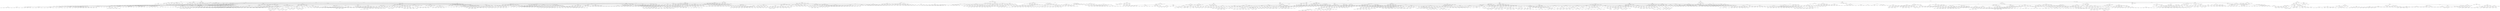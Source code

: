 strict digraph sapling4 {
overlap = none;
// 6: 5 1 1 1 1 1
57 [label="5 3 2 0 0 0 0 n:1"];
57 -> 137931
57 -> 440460
57 -> 422602
57 -> 406570
137931 [label="5 3 2 1 0 0 0 n:2"];
137931 -> 142991
137931 -> 142403
137931 -> 141066
137931 -> 141065
137931 -> 139541
142991 [label="5 3 2 2 1 0 0 n:3"];
142991 -> 143486
142991 -> 143423
142991 -> 143356
142991 -> 104790
142991 -> 102212
143486 [label="5 3 3 2 2 1 0 n:4"];
143486 -> 143548
143486 -> 143547
143486 -> 143546
143486 -> 143545
143486 -> 143544
143548 [label="5 4 3 3 2 2 1 h:FN (3)"];
143547 [label="5 5 3 3 2 2 0 n:4"];
143547 -> 172471
143547 -> 172470
143547 -> 172469
143547 -> 172468
172471 [label="5 5 4 3 3 2 2 h:FN (2)"];
172470 [label="6 5 5 3 3 2 0 h:(14,5)"];
172469 [label="7 5 5 3 2 2 0 h:(14,5)"];
172468 [label="9 5 3 3 2 2 0 n:4"];
172468 -> 196536
172468 -> 196535
172468 -> 196534
172468 -> 196533
172468 -> 196503
196536 [label="9 5 4 3 3 2 2 n:4"];
196536 -> 196595
196536 -> 196594
196536 -> 196593
196536 -> 196592
196536 -> 196591
196595 [label="9 6 5 4 3 3 2 n:5"];
196595 -> 227526
196595 -> 227525
196595 -> 227524
196595 -> 227523
196595 -> 227522
196595 -> 227521
227526 [label="9 7 6 5 4 3 3 h:(14,4)"];
227525 [label="9 8 6 5 4 3 2 h:(14,4)"];
227524 [label="9 9 6 5 3 3 2 h:(10,6)"];
227523 [label="10 9 6 4 3 3 2 h:(10,6)"];
227522 [label="11 9 5 4 3 3 2 h:(10,6)"];
227521 [label="14 6 5 4 3 3 2 n:5"];
227521 -> 245190
227521 -> 245189
227521 -> 245188
227521 -> 245187
227521 -> 245186
245190 [label="14 7 6 5 4 3 3 h:(14,4)"];
245189 [label="14 8 6 5 4 3 2 h:(14,4)"];
245188 [label="14 9 6 5 3 3 2 h:(14,4)"];
245187 [label="14 10 6 4 3 3 2 h:(9,6)"];
245186 [label="14 11 5 4 3 3 2 h:(9,6)"];
196594 [label="9 7 5 4 3 2 2 n:5"];
196594 -> 227594
196594 -> 227593
196594 -> 227592
196594 -> 227591
196594 -> 227590
196594 -> 227589
227594 [label="9 7 7 5 4 3 2 h:(14,4)"];
227593 [label="9 8 7 5 4 2 2 h:(14,4)"];
227592 [label="9 9 7 5 3 2 2 h:(14,4)"];
227591 [label="10 9 7 4 3 2 2 h:(10,6)"];
227590 [label="12 9 5 4 3 2 2 h:(10,6)"];
227589 [label="14 7 5 4 3 2 2 n:5"];
227589 -> 245246
227589 -> 245245
227589 -> 245244
227589 -> 245243
227589 -> 245242
245246 [label="14 7 7 5 4 3 2 h:(14,4)"];
245245 [label="14 8 7 5 4 2 2 h:(14,4)"];
245244 [label="14 9 7 5 3 2 2 h:(14,4)"];
245243 [label="14 10 7 4 3 2 2 h:(9,6)"];
245242 [label="14 12 5 4 3 2 2 h:(9,6)"];
196593 [label="9 8 5 3 3 2 2 n:5"];
196593 -> 227650
196593 -> 227649
196593 -> 227648
196593 -> 227647
196593 -> 227646
227650 [label="9 8 7 5 3 3 2 h:(14,4)"];
227649 [label="9 8 8 5 3 2 2 h:(14,4)"];
227648 [label="10 9 8 3 3 2 2 h:(10,6)"];
227647 [label="13 9 5 3 3 2 2 h:(10,6)"];
227646 [label="14 8 5 3 3 2 2 n:5"];
227646 -> 245291
227646 -> 245290
227646 -> 245289
227646 -> 245288
245291 [label="14 8 7 5 3 3 2 h:(14,4)"];
245290 [label="14 8 8 5 3 2 2 h:(14,4)"];
245289 [label="14 10 8 3 3 2 2 h:(9,6)"];
245288 [label="14 13 5 3 3 2 2 h:(9,6)"];
196592 [label="9 9 4 3 3 2 2 h:(10,6)"];
196591 [label="13 5 4 3 3 2 2 h:(9,7)"];
196535 [label="9 6 5 3 3 2 0 h:(14,5)"];
196534 [label="9 7 5 3 2 2 0 h:(14,5)"];
196533 [label="9 9 3 3 2 2 0 h:(10,6)"];
196503 [label="13 5 3 3 2 2 0 n:9"];
196503 -> 196532
196503 -> 196531
196503 -> 196530
196503 -> 196529
196532 [label="13 9 5 3 3 2 2 h:(10,6)"];
196531 [label="13 11 5 3 3 2 0 h:(10,6)"];
196530 [label="13 12 5 3 2 2 0 h:(10,6)"];
196529 [label="14 13 3 3 2 2 0 h:(10,6)"];
143546 [label="6 5 3 3 2 1 0 n:4"];
143546 -> 172544
143546 -> 172470
143546 -> 172543
143546 -> 172542
143546 -> 172541
143546 -> 172540
172544 [label="6 5 4 3 3 2 1 h:FN (2)"];
172543 [label="6 6 5 3 3 1 0 h:(14,5)"];
172542 [label="7 6 5 3 2 1 0 h:(14,5)"];
172541 [label="9 6 3 3 2 1 0 n:4"];
172541 -> 196756
172541 -> 196535
172541 -> 196755
172541 -> 196754
172541 -> 196753
172541 -> 196718
196756 [label="9 6 4 3 3 2 1 n:5"];
196756 -> 196818
196756 -> 196817
196756 -> 196816
196756 -> 196815
196756 -> 196814
196756 -> 196813
196818 [label="9 6 6 4 3 3 2 h:(13,5)"];
196817 [label="9 7 6 4 3 3 1 h:(13,5)"];
196816 [label="9 8 6 4 3 2 1 h:(13,5)"];
196815 [label="9 9 6 3 3 2 1 h:(10,6)"];
196814 [label="11 9 4 3 3 2 1 h:(10,6)"];
196813 [label="14 6 4 3 3 2 1 h:(9,7)"];
196755 [label="9 6 6 3 3 1 0 h:(13,5)"];
196754 [label="9 7 6 3 2 1 0 h:(13,5)"];
196753 [label="10 9 3 3 2 1 0 h:(10,6)"];
196718 [label="13 6 3 3 2 1 0 n:9"];
196718 -> 196752
196718 -> 196751
196718 -> 196750
196718 -> 196749
196718 -> 196748
196752 [label="13 9 6 3 3 2 1 h:(10,6)"];
196751 [label="13 10 6 3 3 2 0 h:(10,6)"];
196750 [label="13 11 6 3 3 1 0 h:(10,6)"];
196749 [label="13 12 6 3 2 1 0 h:(10,6)"];
196748 [label="15 13 3 3 2 1 0 h:(10,6)"];
172540 [label="10 5 3 3 2 1 0 n:9"];
172540 -> 196853
172540 -> 196852
172540 -> 196851
172540 -> 196850
172540 -> 196849
196853 [label="10 9 5 3 3 2 1 h:(10,6)"];
196852 [label="10 10 5 3 3 2 0 h:(10,6)"];
196851 [label="11 10 5 3 3 1 0 h:(10,6)"];
196850 [label="12 10 5 3 2 1 0 h:(10,6)"];
196849 [label="14 10 3 3 2 1 0 h:(10,6)"];
143545 [label="7 5 3 2 2 1 0 n:4"];
143545 -> 172615
143545 -> 172469
143545 -> 172542
143545 -> 172614
143545 -> 172613
143545 -> 172612
172615 [label="7 5 4 3 2 2 1 h:FN (2)"];
172614 [label="7 7 5 2 2 1 0 h:(14,5)"];
172613 [label="9 7 3 2 2 1 0 n:4"];
172613 -> 197010
172613 -> 196534
172613 -> 196754
172613 -> 197009
172613 -> 197008
172613 -> 196974
197010 [label="9 7 4 3 2 2 1 n:5"];
197010 -> 197071
197010 -> 197070
197010 -> 197069
197010 -> 197068
197010 -> 197067
197010 -> 197066
197071 [label="9 7 6 4 3 2 2 h:(13,5)"];
197070 [label="9 7 7 4 3 2 1 h:(12,5)"];
197069 [label="9 8 7 4 2 2 1 h:(12,5)"];
197068 [label="9 9 7 3 2 2 1 h:(10,6)"];
197067 [label="12 9 4 3 2 2 1 h:(10,6)"];
197066 [label="14 7 4 3 2 2 1 h:(9,7)"];
197009 [label="9 7 7 2 2 1 0 h:(12,5)"];
197008 [label="11 9 3 2 2 1 0 h:(10,6)"];
196974 [label="13 7 3 2 2 1 0 n:9"];
196974 -> 197007
196974 -> 197006
196974 -> 197005
196974 -> 197004
196974 -> 197003
197007 [label="13 9 7 3 2 2 1 h:(10,6)"];
197006 [label="13 10 7 3 2 2 0 h:(10,6)"];
197005 [label="13 11 7 3 2 1 0 h:(10,6)"];
197004 [label="13 12 7 2 2 1 0 h:(10,6)"];
197003 [label="16 13 3 2 2 1 0 h:(10,6)"];
172612 [label="11 5 3 2 2 1 0 n:9"];
172612 -> 197106
172612 -> 197105
172612 -> 197104
172612 -> 197103
172612 -> 197102
197106 [label="11 9 5 3 2 2 1 h:(10,6)"];
197105 [label="11 10 5 3 2 2 0 h:(10,6)"];
197104 [label="11 11 5 3 2 1 0 h:(10,6)"];
197103 [label="12 11 5 2 2 1 0 h:(10,6)"];
197102 [label="14 11 3 2 2 1 0 h:(10,6)"];
143544 [label="9 3 3 2 2 1 0 n:4"];
143544 -> 172673
143544 -> 172468
143544 -> 172541
143544 -> 172613
143544 -> 172672
172673 [label="9 4 3 3 2 2 1 n:4"];
172673 -> 196536
172673 -> 196756
172673 -> 197010
172673 -> 197337
172673 -> 197336
197337 [label="9 8 3 3 2 2 1 n:5"];
197337 -> 197388
197337 -> 197387
197337 -> 197386
197337 -> 197385
197337 -> 197384
197388 [label="9 8 6 3 3 2 2 h:(13,5)"];
197387 [label="9 8 7 3 3 2 1 h:(12,5)"];
197386 [label="9 8 8 3 2 2 1 h:(11,5)"];
197385 [label="13 9 3 3 2 2 1 h:(10,6)"];
197384 [label="14 8 3 3 2 2 1 h:(9,7)"];
197336 [label="13 4 3 3 2 2 1 h:(9,7)"];
172672 [label="13 3 3 2 2 1 0 n:9"];
172672 -> 197134
172672 -> 197417
172672 -> 197416
172672 -> 197415
197134 [label="13 9 3 3 2 2 1 h:(10,6)"];
197417 [label="13 10 3 3 2 2 0 h:(10,6)"];
197416 [label="13 11 3 3 2 1 0 h:(10,6)"];
197415 [label="13 12 3 2 2 1 0 h:(10,6)"];
143423 [label="5 4 3 2 2 0 0 n:3"];
143423 -> 143485
143423 -> 143421
143423 -> 104854
143423 -> 143484
143423 -> 102211
143485 [label="5 4 3 3 2 2 0 n:3"];
143485 -> 173338
143485 -> 173269
143485 -> 173189
143485 -> 173121
143485 -> 173052
173338 [label="5 4 3 3 3 2 2 n:3"];
173338 -> 173337
173338 -> 173268
173338 -> 173188
173338 -> 173120
173337 [label="5 5 4 3 3 3 2 h:FN (2)"];
173268 [label="6 5 4 3 3 2 2 h:FN (2)"];
173188 [label="7 5 3 3 3 2 2 h:FN (2)"];
173120 [label="8 4 3 3 3 2 2 n:4"];
173120 -> 197521
173120 -> 197467
173120 -> 197466
173120 -> 197465
197521 [label="8 6 4 3 3 3 2 n:4"];
197521 -> 197581
197521 -> 197580
197521 -> 197579
197521 -> 197578
197521 -> 197577
197581 [label="8 6 6 4 3 3 3 h:(13,5)"];
197580 [label="8 7 6 4 3 3 2 h:(13,5)"];
197579 [label="8 8 6 3 3 3 2 h:(13,5)"];
197578 [label="10 8 4 3 3 3 2 h:(9,7)"];
197577 [label="12 6 4 3 3 3 2 h:(9,7)"];
197467 [label="8 7 4 3 3 2 2 n:5"];
197467 -> 197520
197467 -> 197519
197467 -> 197518
197467 -> 197517
197467 -> 197516
197520 [label="8 7 7 4 3 3 2 h:(12,5)"];
197519 [label="8 8 7 4 3 2 2 h:(12,5)"];
197518 [label="9 8 7 3 3 2 2 h:(12,5)"];
197517 [label="12 8 4 3 3 2 2 h:(9,7)"];
197516 [label="13 7 4 3 3 2 2 h:(9,7)"];
197466 [label="8 8 3 3 3 2 2 h:(11,6)"];
197465 [label="12 4 3 3 3 2 2 h:(9,7)"];
173269 [label="5 5 4 3 3 2 0 n:3"];
173269 -> 173337
173269 -> 173336
173269 -> 173267
173269 -> 173187
173269 -> 173119
173336 [label="5 5 5 4 3 3 0 h:(14,5)"];
173267 [label="6 5 5 4 3 2 0 h:(14,5)"];
173187 [label="7 5 5 3 3 2 0 h:(14,5)"];
173119 [label="8 5 4 3 3 2 0 n:3"];
173119 -> 197938
173119 -> 197937
173119 -> 197936
173119 -> 197935
173119 -> 197934
173119 -> 197898
197938 [label="8 5 4 3 3 3 2 n:4"];
197938 -> 197999
197938 -> 197998
197938 -> 197997
197938 -> 197996
197938 -> 197995
197999 [label="8 6 5 4 3 3 3 n:6"];
197999 -> 227701
197999 -> 227700
197999 -> 227699
197999 -> 227698
197999 -> 227697
227701 [label="9 8 6 5 4 3 3 h:(14,4)"];
227700 [label="10 8 6 5 3 3 3 h:(14,4)"];
227699 [label="11 8 6 4 3 3 3 h:(8,7)"];
227698 [label="12 8 5 4 3 3 3 h:(8,7)"];
227697 [label="14 6 5 4 3 3 3 h:(8,7)"];
197998 [label="8 7 5 4 3 3 2 n:4"];
197998 -> 227770
197998 -> 227769
197998 -> 227768
197998 -> 227767
197998 -> 227766
197998 -> 227765
227770 [label="8 7 6 5 4 3 3 h:(14,4)"];
227769 [label="8 7 7 5 4 3 2 h:(12,5)"];
227768 [label="8 8 7 5 3 3 2 h:(12,5)"];
227767 [label="9 8 7 4 3 3 2 h:(12,5)"];
227766 [label="11 8 5 4 3 3 2 n:8"];
227766 -> 245328
227766 -> 245327
227766 -> 245326
227766 -> 245325
227766 -> 245324
245328 [label="11 10 8 5 4 3 3 h:(9,6)"];
245327 [label="11 11 8 5 4 3 2 h:(9,6)"];
245326 [label="12 11 8 5 3 3 2 h:(9,6)"];
245325 [label="13 11 8 4 3 3 2 h:(9,6)"];
245324 [label="16 11 5 4 3 3 2 h:(9,6)"];
227765 [label="12 7 5 4 3 3 2 n:8"];
227765 -> 245366
227765 -> 245365
227765 -> 245364
227765 -> 245363
227765 -> 245362
245366 [label="12 10 7 5 4 3 3 h:(9,6)"];
245365 [label="12 11 7 5 4 3 2 h:(9,6)"];
245364 [label="12 12 7 5 3 3 2 h:(9,6)"];
245363 [label="13 12 7 4 3 3 2 h:(9,6)"];
245362 [label="15 12 5 4 3 3 2 h:(9,6)"];
197997 [label="8 8 5 3 3 3 2 h:(11,6)"];
197996 [label="9 8 4 3 3 3 2 h:(11,6)"];
197995 [label="12 5 4 3 3 3 2 h:(9,7)"];
197937 [label="8 5 5 4 3 3 0 h:(14,5)"];
197936 [label="8 6 5 4 3 2 0 h:(14,5)"];
197935 [label="8 7 5 3 3 2 0 h:(14,5)"];
197934 [label="8 8 4 3 3 2 0 h:(11,6)"];
197898 [label="11 5 4 3 3 2 0 n:9"];
197898 -> 197933
197898 -> 197932
197898 -> 197931
197898 -> 197930
197898 -> 197929
197933 [label="11 9 5 4 3 3 2 h:(10,6)"];
197932 [label="11 11 5 4 3 3 0 h:(10,6)"];
197931 [label="12 11 5 4 3 2 0 h:(10,6)"];
197930 [label="13 11 5 3 3 2 0 h:(10,6)"];
197929 [label="14 11 4 3 3 2 0 h:(10,6)"];
173189 [label="6 5 4 3 2 2 0 n:3"];
173189 -> 173268
173189 -> 173267
173189 -> 173266
173189 -> 173186
173189 -> 173118
173189 -> 173265
173266 [label="6 6 5 4 2 2 0 h:(14,5)"];
173186 [label="7 6 5 3 2 2 0 h:(14,5)"];
173118 [label="8 6 4 3 2 2 0 n:4"];
173118 -> 198110
173118 -> 198109
173118 -> 198108
173118 -> 198107
173118 -> 198106
173118 -> 198071
198110 [label="8 6 4 4 3 2 2 n:4"];
198110 -> 198170
198110 -> 198169
198110 -> 198168
198110 -> 198167
198110 -> 198166
198170 [label="8 6 6 4 4 3 2 h:(13,5)"];
198169 [label="8 7 6 4 4 2 2 h:(13,5)"];
198168 [label="8 8 6 4 3 2 2 h:(13,5)"];
198167 [label="10 8 4 4 3 2 2 h:(9,7)"];
198166 [label="12 6 4 4 3 2 2 h:(9,7)"];
198109 [label="8 6 6 4 3 2 0 h:(13,5)"];
198108 [label="8 7 6 4 2 2 0 h:(13,5)"];
198107 [label="8 8 6 3 2 2 0 h:(11,6)"];
198106 [label="10 8 4 3 2 2 0 h:(11,6)"];
198071 [label="12 6 4 3 2 2 0 n:9"];
198071 -> 198105
198071 -> 198104
198071 -> 198103
198071 -> 198102
198071 -> 198101
198105 [label="12 9 6 4 3 2 2 h:(10,6)"];
198104 [label="12 11 6 4 3 2 0 h:(10,6)"];
198103 [label="12 12 6 4 2 2 0 h:(10,6)"];
198102 [label="13 12 6 3 2 2 0 h:(10,6)"];
198101 [label="15 12 4 3 2 2 0 h:(10,6)"];
173265 [label="9 5 4 3 2 2 0 n:3"];
173265 -> 198517
173265 -> 198516
173265 -> 198515
173265 -> 198514
173265 -> 198513
173265 -> 198478
198517 [label="9 5 4 3 3 2 2 n:3"];
198517 -> 198580
198517 -> 198579
198517 -> 198578
198517 -> 198577
198517 -> 198576
198580 [label="9 5 5 4 3 3 2 n:4"];
198580 -> 227864
198580 -> 227863
198580 -> 227862
198580 -> 227861
198580 -> 227826
227864 [label="9 6 5 5 4 3 3 h:(14,4)"];
227863 [label="9 7 5 5 4 3 2 h:(14,4)"];
227862 [label="9 8 5 5 3 3 2 h:(14,4)"];
227861 [label="9 9 5 4 3 3 2 h:(10,6)"];
227826 [label="13 5 5 4 3 3 2 n:8"];
227826 -> 227860
227826 -> 227859
227826 -> 227858
227826 -> 227857
227860 [label="13 10 5 5 4 3 3 h:(9,6)"];
227859 [label="13 11 5 5 4 3 2 h:(9,6)"];
227858 [label="13 12 5 5 3 3 2 h:(9,6)"];
227857 [label="13 13 5 4 3 3 2 h:(9,6)"];
198579 [label="9 6 5 4 3 2 2 n:4"];
198579 -> 227972
198579 -> 227971
198579 -> 227970
198579 -> 227969
198579 -> 227968
198579 -> 227928
227972 [label="9 6 6 5 4 3 2 h:(14,4)"];
227971 [label="9 7 6 5 4 2 2 h:(14,4)"];
227970 [label="9 8 6 5 3 2 2 h:(14,4)"];
227969 [label="9 9 6 4 3 2 2 h:(10,6)"];
227968 [label="10 9 5 4 3 2 2 h:(10,6)"];
227928 [label="13 6 5 4 3 2 2 n:8"];
227928 -> 227967
227928 -> 227966
227928 -> 227965
227928 -> 227964
227928 -> 227963
227967 [label="13 10 6 5 4 3 2 h:(9,6)"];
227966 [label="13 11 6 5 4 2 2 h:(9,6)"];
227965 [label="13 12 6 5 3 2 2 h:(9,6)"];
227964 [label="13 13 6 4 3 2 2 h:(9,6)"];
227963 [label="14 13 5 4 3 2 2 h:(9,6)"];
198578 [label="9 7 5 3 3 2 2 n:4"];
198578 -> 228060
198578 -> 228059
198578 -> 228058
198578 -> 228057
198578 -> 228025
228060 [label="9 7 6 5 3 3 2 h:(14,4)"];
228059 [label="9 7 7 5 3 2 2 h:(14,4)"];
228058 [label="9 9 7 3 3 2 2 h:(10,6)"];
228057 [label="11 9 5 3 3 2 2 h:(10,6)"];
228025 [label="13 7 5 3 3 2 2 n:8"];
228025 -> 228056
228025 -> 228055
228025 -> 228054
228025 -> 228053
228056 [label="13 10 7 5 3 3 2 h:(9,6)"];
228055 [label="13 11 7 5 3 2 2 h:(9,6)"];
228054 [label="13 13 7 3 3 2 2 h:(9,6)"];
228053 [label="15 13 5 3 3 2 2 h:(9,6)"];
198577 [label="9 8 4 3 3 2 2 h:(11,6)"];
198576 [label="12 5 4 3 3 2 2 h:(9,7)"];
198516 [label="9 5 5 4 3 2 0 h:(14,5)"];
198515 [label="9 6 5 4 2 2 0 h:(14,5)"];
198514 [label="9 7 5 3 2 2 0 h:(14,5)"];
198513 [label="9 8 4 3 2 2 0 h:(11,6)"];
198478 [label="12 5 4 3 2 2 0 n:9"];
198478 -> 198512
198478 -> 197931
198478 -> 198511
198478 -> 198510
198478 -> 198509
198512 [label="12 9 5 4 3 2 2 h:(10,6)"];
198511 [label="12 12 5 4 2 2 0 h:(10,6)"];
198510 [label="13 12 5 3 2 2 0 h:(10,6)"];
198509 [label="14 12 4 3 2 2 0 h:(10,6)"];
173121 [label="7 5 3 3 2 2 0 n:3"];
173121 -> 173188
173121 -> 173187
173121 -> 173186
173121 -> 173117
173121 -> 173185
173117 [label="8 7 3 3 2 2 0 n:4"];
173117 -> 197467
173117 -> 198665
173117 -> 198664
173117 -> 198663
173117 -> 198635
198665 [label="8 7 6 3 3 2 0 h:(13,5)"];
198664 [label="8 7 7 3 2 2 0 h:(12,5)"];
198663 [label="11 8 3 3 2 2 0 h:(11,6)"];
198635 [label="12 7 3 3 2 2 0 n:9"];
198635 -> 198662
198635 -> 198661
198635 -> 198660
198635 -> 198659
198662 [label="12 9 7 3 3 2 2 h:(10,6)"];
198661 [label="12 11 7 3 3 2 0 h:(10,6)"];
198660 [label="12 12 7 3 2 2 0 h:(10,6)"];
198659 [label="16 12 3 3 2 2 0 h:(10,6)"];
173185 [label="10 5 3 3 2 2 0 n:9"];
173185 -> 198694
173185 -> 198693
173185 -> 198692
173185 -> 198691
198694 [label="10 9 5 3 3 2 2 h:(10,6)"];
198693 [label="11 10 5 3 3 2 0 h:(10,6)"];
198692 [label="12 10 5 3 2 2 0 h:(10,6)"];
198691 [label="14 10 3 3 2 2 0 h:(10,6)"];
173052 [label="8 4 3 3 2 2 0 n:3"];
173052 -> 173120
173052 -> 173119
173052 -> 173118
173052 -> 173117
173052 -> 173116
173116 [label="11 4 3 3 2 2 0 n:9"];
173116 -> 198724
173116 -> 198723
173116 -> 198722
173116 -> 198721
198724 [label="11 9 4 3 3 2 2 h:(10,6)"];
198723 [label="11 11 4 3 3 2 0 h:(10,6)"];
198722 [label="12 11 4 3 2 2 0 h:(10,6)"];
198721 [label="13 11 3 3 2 2 0 h:(10,6)"];
143421 [label="5 5 4 3 2 0 0 n:3"];
143421 -> 173269
143421 -> 173669
143421 -> 173668
143421 -> 173667
143421 -> 173590
173669 [label="5 5 5 4 3 0 0 h:(14,5)"];
173668 [label="6 5 5 4 2 0 0 h:(14,5)"];
173667 [label="7 5 5 3 2 0 0 h:(14,5)"];
173590 [label="8 5 4 3 2 0 0 n:3"];
173590 -> 173119
173590 -> 173666
173590 -> 173665
173590 -> 173664
173590 -> 173663
173590 -> 173662
173666 [label="8 5 5 4 3 0 0 h:(14,5)"];
173665 [label="8 6 5 4 2 0 0 h:(14,5)"];
173664 [label="8 7 5 3 2 0 0 h:(14,5)"];
173663 [label="8 8 4 3 2 0 0 h:(11,6)"];
173662 [label="11 5 4 3 2 0 0 n:9"];
173662 -> 198205
173662 -> 198758
173662 -> 198757
173662 -> 198756
173662 -> 198755
198205 [label="11 9 5 4 3 2 0 h:(10,6)"];
198758 [label="11 11 5 4 3 0 0 h:(10,6)"];
198757 [label="12 11 5 4 2 0 0 h:(10,6)"];
198756 [label="13 11 5 3 2 0 0 h:(10,6)"];
198755 [label="14 11 4 3 2 0 0 h:(10,6)"];
104854 [label="6 5 4 2 2 0 0 n:3"];
104854 -> 173189
104854 -> 173668
104854 -> 174010
104854 -> 173947
104854 -> 173883
174010 [label="7 6 5 2 2 0 0 h:(14,5)"];
173947 [label="8 6 4 2 2 0 0 n:5"];
173947 -> 173254
173947 -> 174000
173947 -> 173999
173947 -> 173998
173947 -> 173997
173254 [label="8 6 5 4 2 2 0 h:(14,5)"];
174000 [label="8 7 6 4 2 0 0 h:(13,5)"];
173999 [label="9 8 6 2 2 0 0 h:(11,6)"];
173998 [label="11 8 4 2 2 0 0 h:(11,6)"];
173997 [label="13 6 4 2 2 0 0 n:6"];
173997 -> 198801
173997 -> 198800
173997 -> 198799
173997 -> 198798
198801 [label="13 6 6 4 2 2 0 h:(13,5)"];
198800 [label="13 8 6 4 2 0 0 h:(13,5)"];
198799 [label="13 10 6 2 2 0 0 h:(13,5)"];
198798 [label="13 12 4 2 2 0 0 n:9"];
198798 -> 228084
198798 -> 228083
198798 -> 228082
228084 [label="13 12 9 4 2 2 0 h:(10,5)"];
228083 [label="13 12 11 4 2 0 0 h:(10,5)"];
228082 [label="13 13 12 2 2 0 0 h:(10,5)"];
173883 [label="9 5 4 2 2 0 0 n:3"];
173883 -> 173265
173883 -> 173946
173883 -> 173945
173883 -> 173944
173883 -> 173943
173946 [label="9 5 5 4 2 0 0 h:(14,5)"];
173945 [label="9 7 5 2 2 0 0 h:(14,5)"];
173944 [label="9 8 4 2 2 0 0 h:(11,6)"];
173943 [label="12 5 4 2 2 0 0 n:9"];
173943 -> 198204
173943 -> 198757
173943 -> 198834
173943 -> 198833
198204 [label="12 9 5 4 2 2 0 h:(10,6)"];
198834 [label="13 12 5 2 2 0 0 h:(10,6)"];
198833 [label="14 12 4 2 2 0 0 h:(10,6)"];
143484 [label="7 5 3 2 2 0 0 n:3"];
143484 -> 173121
143484 -> 173667
143484 -> 174010
143484 -> 174188
143484 -> 174158
174188 [label="8 7 3 2 2 0 0 h:(12,6)"];
174158 [label="10 5 3 2 2 0 0 n:9"];
174158 -> 174187
174158 -> 174186
174158 -> 174185
174158 -> 174184
174187 [label="10 9 5 3 2 2 0 h:(10,6)"];
174186 [label="11 10 5 3 2 0 0 h:(10,6)"];
174185 [label="12 10 5 2 2 0 0 h:(10,6)"];
174184 [label="14 10 3 2 2 0 0 h:(10,6)"];
102211 [label="8 4 3 2 2 0 0 n:3"];
102211 -> 173052
102211 -> 173590
102211 -> 173947
102211 -> 174188
102211 -> 174463
174463 [label="11 4 3 2 2 0 0 n:9"];
174463 -> 174493
174463 -> 174492
174463 -> 174491
174463 -> 174490
174493 [label="11 9 4 3 2 2 0 h:(10,6)"];
174492 [label="11 11 4 3 2 0 0 h:(10,6)"];
174491 [label="12 11 4 2 2 0 0 h:(10,6)"];
174490 [label="13 11 3 2 2 0 0 h:(10,6)"];
143356 [label="5 5 3 2 1 0 0 n:4"];
143356 -> 143418
143356 -> 143417
143356 -> 143416
143356 -> 143415
143356 -> 143414
143418 [label="5 5 4 3 2 1 0 n:4"];
143418 -> 174569
143418 -> 174568
143418 -> 174567
143418 -> 174566
143418 -> 174565
143418 -> 174564
174569 [label="5 5 4 4 3 2 1 h:FN (2)"];
174568 [label="5 5 5 4 3 2 0 h:(14,5)"];
174567 [label="6 5 5 4 3 1 0 h:(14,5)"];
174566 [label="7 5 5 4 2 1 0 h:(14,5)"];
174565 [label="8 5 5 3 2 1 0 h:(14,5)"];
174564 [label="9 5 4 3 2 1 0 n:4"];
174564 -> 199230
174564 -> 199229
174564 -> 199228
174564 -> 199227
174564 -> 199226
174564 -> 199225
174564 -> 199183
199230 [label="9 5 4 4 3 2 1 n:4"];
199230 -> 199300
199230 -> 199299
199230 -> 199298
199230 -> 199297
199230 -> 199296
199230 -> 199295
199300 [label="9 5 5 4 4 3 2 n:5"];
199300 -> 228138
199300 -> 228137
199300 -> 228136
199300 -> 228135
199300 -> 228134
228138 [label="9 7 5 5 4 4 3 h:(14,4)"];
228137 [label="9 8 5 5 4 4 2 h:(14,4)"];
228136 [label="9 9 5 5 4 3 2 h:(14,4)"];
228135 [label="10 9 5 4 4 3 2 h:(10,6)"];
228134 [label="14 5 5 4 4 3 2 n:5"];
228134 -> 245415
228134 -> 245414
228134 -> 245413
228134 -> 245412
245415 [label="14 7 5 5 4 4 3 h:(14,4)"];
245414 [label="14 8 5 5 4 4 2 h:(14,4)"];
245413 [label="14 9 5 5 4 3 2 h:(14,4)"];
245412 [label="14 10 5 4 4 3 2 h:(9,6)"];
199299 [label="9 6 5 4 4 3 1 n:4"];
199299 -> 228144
199299 -> 228212
199299 -> 228211
199299 -> 228210
199299 -> 228209
199299 -> 228208
228144 [label="9 6 5 5 4 4 3 h:(14,4)"];
228212 [label="9 7 6 5 4 4 1 h:(14,4)"];
228211 [label="9 8 6 5 4 3 1 h:(14,4)"];
228210 [label="9 9 6 4 4 3 1 h:(10,6)"];
228209 [label="10 9 5 4 4 3 1 h:(10,6)"];
228208 [label="13 6 5 4 4 3 1 n:6"];
228208 -> 245466
228208 -> 245465
228208 -> 245464
228208 -> 245463
228208 -> 245462
245466 [label="13 7 6 5 4 4 3 h:(14,4)"];
245465 [label="13 9 6 5 4 4 1 h:(14,4)"];
245464 [label="13 10 6 5 4 3 1 h:(9,6)"];
245463 [label="13 11 6 4 4 3 1 h:(9,6)"];
245462 [label="13 12 5 4 4 3 1 h:(9,6)"];
199298 [label="9 7 5 4 4 2 1 n:4"];
199298 -> 228143
199298 -> 228212
199298 -> 228278
199298 -> 228277
199298 -> 228276
199298 -> 228275
228143 [label="9 7 5 5 4 4 2 h:(14,4)"];
228278 [label="9 8 7 5 4 2 1 h:(14,4)"];
228277 [label="9 9 7 4 4 2 1 h:(10,6)"];
228276 [label="11 9 5 4 4 2 1 h:(10,6)"];
228275 [label="13 7 5 4 4 2 1 n:6"];
228275 -> 245516
228275 -> 245515
228275 -> 245514
228275 -> 245513
228275 -> 245512
245516 [label="13 7 7 5 4 4 2 h:(14,4)"];
245515 [label="13 8 7 5 4 4 1 h:(14,4)"];
245514 [label="13 10 7 5 4 2 1 h:(14,4)"];
245513 [label="13 11 7 4 4 2 1 h:(9,6)"];
245512 [label="13 13 5 4 4 2 1 h:(9,6)"];
199297 [label="9 8 5 4 3 2 1 n:5"];
199297 -> 227525
199297 -> 228346
199297 -> 228345
199297 -> 228344
199297 -> 228343
199297 -> 228342
199297 -> 228341
228346 [label="9 8 7 5 4 3 1 h:(14,4)"];
228345 [label="9 8 8 5 4 2 1 h:(14,4)"];
228344 [label="9 9 8 5 3 2 1 h:(14,4)"];
228343 [label="10 9 8 4 3 2 1 h:(10,6)"];
228342 [label="13 9 5 4 3 2 1 h:(10,6)"];
228341 [label="14 8 5 4 3 2 1 n:5"];
228341 -> 245189
228341 -> 245580
228341 -> 245579
228341 -> 245578
228341 -> 245577
228341 -> 245576
245580 [label="14 8 7 5 4 3 1 h:(14,4)"];
245579 [label="14 8 8 5 4 2 1 h:(14,4)"];
245578 [label="14 9 8 5 3 2 1 h:(14,4)"];
245577 [label="14 10 8 4 3 2 1 h:(9,6)"];
245576 [label="14 13 5 4 3 2 1 h:(9,6)"];
199296 [label="9 9 4 4 3 2 1 h:(10,6)"];
199295 [label="13 5 4 4 3 2 1 h:(9,7)"];
199229 [label="9 5 5 4 3 2 0 h:(14,5)"];
199228 [label="9 6 5 4 3 1 0 h:(14,5)"];
199227 [label="9 7 5 4 2 1 0 h:(14,5)"];
199226 [label="9 8 5 3 2 1 0 h:(14,5)"];
199225 [label="9 9 4 3 2 1 0 h:(10,6)"];
199183 [label="13 5 4 3 2 1 0 n:9"];
199183 -> 199224
199183 -> 199223
199183 -> 199222
199183 -> 199221
199183 -> 199220
199183 -> 199219
199224 [label="13 9 5 4 3 2 1 h:(10,6)"];
199223 [label="13 10 5 4 3 2 0 h:(10,6)"];
199222 [label="13 11 5 4 3 1 0 h:(10,6)"];
199221 [label="13 12 5 4 2 1 0 h:(10,6)"];
199220 [label="13 13 5 3 2 1 0 h:(10,6)"];
199219 [label="14 13 4 3 2 1 0 h:(10,6)"];
143417 [label="5 5 5 3 2 0 0 h:(14,5)"];
143416 [label="6 5 5 3 1 0 0 h:(14,5)"];
143415 [label="7 5 5 2 1 0 0 h:(14,5)"];
143414 [label="9 5 3 2 1 0 0 n:4"];
143414 -> 174564
143414 -> 174636
143414 -> 174635
143414 -> 174634
143414 -> 174633
143414 -> 174632
174636 [label="9 5 5 3 2 0 0 h:(14,5)"];
174635 [label="9 6 5 3 1 0 0 h:(14,5)"];
174634 [label="9 7 5 2 1 0 0 h:(14,5)"];
174633 [label="9 9 3 2 1 0 0 h:(10,6)"];
174632 [label="13 5 3 2 1 0 0 n:9"];
174632 -> 198872
174632 -> 199334
174632 -> 199333
174632 -> 199332
174632 -> 199331
198872 [label="13 9 5 3 2 1 0 h:(10,6)"];
199334 [label="13 10 5 3 2 0 0 h:(10,6)"];
199333 [label="13 11 5 3 1 0 0 h:(10,6)"];
199332 [label="13 12 5 2 1 0 0 h:(10,6)"];
199331 [label="14 13 3 2 1 0 0 h:(10,6)"];
104790 [label="6 5 2 2 1 0 0 n:3"];
104790 -> 104855
104790 -> 104854
104790 -> 104853
104790 -> 102277
104790 -> 104787
104855 [label="6 5 3 2 2 1 0 n:4"];
104855 -> 174813
104855 -> 174812
104855 -> 174811
104855 -> 174810
104855 -> 174740
104855 -> 174704
174813 [label="6 5 4 3 2 2 1 h:FN (1)"];
174812 [label="6 5 5 3 2 2 0 h:(14,5)"];
174811 [label="6 6 5 3 2 1 0 h:(14,5)"];
174810 [label="7 6 5 2 2 1 0 h:(14,5)"];
174740 [label="9 6 3 2 2 1 0 n:5"];
174740 -> 174802
174740 -> 174801
174740 -> 174800
174740 -> 174799
174740 -> 174798
174740 -> 174797
174802 [label="9 6 5 3 2 2 1 h:FN (0)"];
174801 [label="9 6 6 3 2 2 0 h:(13,5)"];
174800 [label="9 7 6 3 2 1 0 h:(13,5)"];
174799 [label="9 8 6 2 2 1 0 h:(13,5)"];
174798 [label="11 9 3 2 2 1 0 h:(10,6)"];
174797 [label="14 6 3 2 2 1 0 n:5"];
174797 -> 199392
174797 -> 199391
174797 -> 199390
174797 -> 199389
174797 -> 199388
199392 [label="14 6 5 3 2 2 1 h:(9,7)"];
199391 [label="14 6 6 3 2 2 0 h:(13,5)"];
199390 [label="14 7 6 3 2 1 0 h:(13,5)"];
199389 [label="14 8 6 2 2 1 0 h:(13,5)"];
199388 [label="14 11 3 2 2 1 0 n:9"];
199388 -> 228381
199388 -> 228380
199388 -> 228379
199388 -> 228378
228381 [label="14 11 9 3 2 2 1 h:(10,5)"];
228380 [label="14 11 10 3 2 2 0 h:(10,5)"];
228379 [label="14 11 11 3 2 1 0 h:(10,5)"];
228378 [label="14 12 11 2 2 1 0 h:(10,5)"];
174704 [label="10 5 3 2 2 1 0 n:9"];
174704 -> 174739
174704 -> 174738
174704 -> 174737
174704 -> 174736
174704 -> 174735
174739 [label="10 9 5 3 2 2 1 h:(10,6)"];
174738 [label="10 10 5 3 2 2 0 h:(10,6)"];
174737 [label="11 10 5 3 2 1 0 h:(10,6)"];
174736 [label="12 10 5 2 2 1 0 h:(10,6)"];
174735 [label="14 10 3 2 2 1 0 h:(10,6)"];
104853 [label="6 5 5 2 1 0 0 h:(14,5)"];
102277 [label="8 6 2 2 1 0 0 h:(13,6)"];
104787 [label="9 5 2 2 1 0 0 n:4"];
104787 -> 175053
104787 -> 175052
104787 -> 175051
104787 -> 175050
104787 -> 175021
175053 [label="9 5 4 2 2 1 0 n:4"];
175053 -> 175120
175053 -> 175119
175053 -> 175118
175053 -> 175117
175053 -> 175116
175053 -> 175115
175120 [label="9 5 4 4 2 2 1 n:4"];
175120 -> 199452
175120 -> 199451
175120 -> 199450
175120 -> 199449
175120 -> 199448
199452 [label="9 5 5 4 4 2 2 n:4"];
199452 -> 228430
199452 -> 228429
199452 -> 228428
199452 -> 228427
228430 [label="9 6 5 5 4 4 2 h:FN (0)"];
228429 [label="9 8 5 5 4 2 2 h:FN (0)"];
228428 [label="9 9 5 4 4 2 2 h:(10,6)"];
228427 [label="13 5 5 4 4 2 2 h:(9,7)"];
199451 [label="9 6 5 4 4 2 1 n:4"];
199451 -> 228430
199451 -> 228498
199451 -> 228497
199451 -> 228496
199451 -> 228495
199451 -> 228494
228498 [label="9 6 6 5 4 4 1 h:FN (0)"];
228497 [label="9 8 6 5 4 2 1 h:FN (0)"];
228496 [label="9 9 6 4 4 2 1 h:(10,6)"];
228495 [label="10 9 5 4 4 2 1 h:(10,6)"];
228494 [label="13 6 5 4 4 2 1 h:(9,7)"];
199450 [label="9 8 5 4 2 2 1 n:4"];
199450 -> 228429
199450 -> 228497
199450 -> 228563
199450 -> 228562
199450 -> 228561
199450 -> 228560
228563 [label="9 8 8 5 2 2 1 h:FN (0)"];
228562 [label="9 9 8 4 2 2 1 h:(10,6)"];
228561 [label="12 9 5 4 2 2 1 h:(10,6)"];
228560 [label="13 8 5 4 2 2 1 h:(9,7)"];
199449 [label="9 9 4 4 2 2 1 h:(10,6)"];
199448 [label="13 5 4 4 2 2 1 h:(9,7)"];
175119 [label="9 5 5 4 2 2 0 h:(14,5)"];
175118 [label="9 6 5 4 2 1 0 h:(14,5)"];
175117 [label="9 8 5 2 2 1 0 h:(14,5)"];
175116 [label="9 9 4 2 2 1 0 h:(10,6)"];
175115 [label="13 5 4 2 2 1 0 n:9"];
175115 -> 199420
175115 -> 199486
175115 -> 199485
175115 -> 199484
175115 -> 199483
199420 [label="13 9 5 4 2 2 1 h:(10,6)"];
199486 [label="13 10 5 4 2 2 0 h:(10,6)"];
199485 [label="13 11 5 4 2 1 0 h:(10,6)"];
199484 [label="13 13 5 2 2 1 0 h:(10,6)"];
199483 [label="14 13 4 2 2 1 0 h:(10,6)"];
175052 [label="9 5 5 2 2 0 0 h:(14,5)"];
175051 [label="9 6 5 2 1 0 0 h:(14,5)"];
175050 [label="9 9 2 2 1 0 0 h:(10,6)"];
175021 [label="13 5 2 2 1 0 0 n:9"];
175021 -> 175049
175021 -> 173755
175021 -> 175048
175021 -> 175047
175049 [label="13 9 5 2 2 1 0 h:(10,6)"];
173755 [label="13 10 5 2 2 0 0 h:(10,6)"];
175048 [label="13 11 5 2 1 0 0 h:(10,6)"];
175047 [label="14 13 2 2 1 0 0 h:(10,6)"];
102212 [label="8 3 2 2 1 0 0 n:3"];
102212 -> 102278
102212 -> 102211
102212 -> 102155
102212 -> 102277
102212 -> 102276
102278 [label="8 3 3 2 2 1 0 n:3"];
102278 -> 175544
102278 -> 173052
102278 -> 175469
102278 -> 174890
102278 -> 175438
175544 [label="8 3 3 3 2 2 1 n:3"];
175544 -> 173120
175544 -> 175543
175544 -> 174965
175544 -> 175596
175543 [label="8 5 3 3 3 2 1 h:FN (2)"];
174965 [label="8 6 3 3 2 2 1 h:FN (2)"];
175596 [label="11 3 3 3 2 2 1 h:(9,7)"];
175469 [label="8 5 3 3 2 1 0 n:3"];
175469 -> 175543
175469 -> 173119
175469 -> 175542
175469 -> 174964
175469 -> 175541
175469 -> 175540
175542 [label="8 5 5 3 3 1 0 h:(14,5)"];
174964 [label="8 6 5 3 2 1 0 h:(14,5)"];
175541 [label="8 8 3 3 2 1 0 h:(11,6)"];
175540 [label="11 5 3 3 2 1 0 n:9"];
175540 -> 199520
175540 -> 198693
175540 -> 199519
175540 -> 199518
175540 -> 199517
199520 [label="11 9 5 3 3 2 1 h:(10,6)"];
199519 [label="11 11 5 3 3 1 0 h:(10,6)"];
199518 [label="12 11 5 3 2 1 0 h:(10,6)"];
199517 [label="14 11 3 3 2 1 0 h:(10,6)"];
174890 [label="8 6 3 2 2 1 0 n:3"];
174890 -> 174965
174890 -> 173118
174890 -> 174964
174890 -> 174963
174890 -> 174886
174890 -> 174962
174963 [label="8 6 6 2 2 1 0 h:(13,5)"];
174886 [label="9 8 3 2 2 1 0 h:(11,6)"];
174962 [label="11 6 3 2 2 1 0 n:9"];
174962 -> 199554
174962 -> 199553
174962 -> 199552
174962 -> 199551
174962 -> 199550
199554 [label="11 9 6 3 2 2 1 h:(10,6)"];
199553 [label="11 10 6 3 2 2 0 h:(10,6)"];
199552 [label="11 11 6 3 2 1 0 h:(10,6)"];
199551 [label="12 11 6 2 2 1 0 h:(10,6)"];
199550 [label="15 11 3 2 2 1 0 h:(10,6)"];
175438 [label="11 3 3 2 2 1 0 n:9"];
175438 -> 175468
175438 -> 175467
175438 -> 175466
175438 -> 175465
175468 [label="11 9 3 3 2 2 1 h:(10,6)"];
175467 [label="11 10 3 3 2 2 0 h:(10,6)"];
175466 [label="11 11 3 3 2 1 0 h:(10,6)"];
175465 [label="12 11 3 2 2 1 0 h:(10,6)"];
102155 [label="8 5 3 2 1 0 0 n:3"];
102155 -> 175469
102155 -> 173590
102155 -> 175814
102155 -> 175813
102155 -> 175812
102155 -> 175779
175814 [label="8 5 5 3 1 0 0 h:(14,5)"];
175813 [label="8 6 5 2 1 0 0 h:(14,5)"];
175812 [label="8 8 3 2 1 0 0 h:(11,6)"];
175779 [label="11 5 3 2 1 0 0 n:9"];
175779 -> 174849
175779 -> 174186
175779 -> 175811
175779 -> 175149
175779 -> 175810
174849 [label="11 9 5 3 2 1 0 h:(10,6)"];
175811 [label="11 11 5 3 1 0 0 h:(10,6)"];
175149 [label="12 11 5 2 1 0 0 h:(10,6)"];
175810 [label="14 11 3 2 1 0 0 h:(10,6)"];
102276 [label="11 3 2 2 1 0 0 n:9"];
102276 -> 175844
102276 -> 175843
102276 -> 175842
102276 -> 175841
175844 [label="11 9 3 2 2 1 0 h:(10,6)"];
175843 [label="11 10 3 2 2 0 0 h:(10,6)"];
175842 [label="11 11 3 2 1 0 0 h:(10,6)"];
175841 [label="12 11 2 2 1 0 0 h:(10,6)"];
142403 [label="5 3 3 2 0 0 0 n:2"];
142403 -> 142880
142403 -> 142067
142403 -> 142769
142403 -> 140823
142880 [label="5 3 3 2 2 0 0 n:3"];
142880 -> 142933
142880 -> 142822
142880 -> 104369
142880 -> 102672
142933 [label="5 3 3 3 2 2 0 n:3"];
142933 -> 176458
142933 -> 176400
142933 -> 176331
142933 -> 176274
176458 [label="5 3 3 3 3 2 2 n:3"];
176458 -> 176457
176458 -> 176399
176458 -> 176330
176457 [label="5 5 3 3 3 3 2 h:FN (2)"];
176399 [label="6 5 3 3 3 2 2 h:FN (2)"];
176330 [label="8 3 3 3 3 2 2 n:5"];
176330 -> 199590
176330 -> 199589
176330 -> 199588
199590 [label="8 7 3 3 3 3 2 n:5"];
199590 -> 199633
199590 -> 199632
199590 -> 199631
199590 -> 199630
199633 [label="8 7 7 3 3 3 3 h:(12,5)"];
199632 [label="8 8 7 3 3 3 2 h:(12,5)"];
199631 [label="12 8 3 3 3 3 2 h:(9,7)"];
199630 [label="13 7 3 3 3 3 2 h:(9,7)"];
199589 [label="8 8 3 3 3 2 2 h:(11,6)"];
199588 [label="13 3 3 3 3 2 2 h:(9,7)"];
176400 [label="5 5 3 3 3 2 0 n:4"];
176400 -> 176454
176400 -> 176453
176400 -> 176452
176400 -> 176451
176454 [label="5 5 4 3 3 3 2 h:FN (2)"];
176453 [label="6 5 5 3 3 3 0 h:(14,5)"];
176452 [label="7 5 5 3 3 2 0 h:(14,5)"];
176451 [label="9 5 3 3 3 2 0 n:4"];
176451 -> 199847
176451 -> 199789
176451 -> 199720
176451 -> 199719
176451 -> 199689
199847 [label="9 5 4 3 3 3 2 n:6"];
199847 -> 199894
199847 -> 199893
199847 -> 199892
199847 -> 199891
199847 -> 199890
199894 [label="9 8 5 4 3 3 3 n:6"];
199894 -> 228607
199894 -> 228606
199894 -> 228605
199894 -> 228604
199894 -> 228603
228607 [label="9 9 8 5 4 3 3 h:(14,4)"];
228606 [label="10 9 8 5 3 3 3 h:(11,5)"];
228605 [label="11 9 8 4 3 3 3 h:(8,7)"];
228604 [label="14 9 5 4 3 3 3 h:(8,7)"];
228603 [label="15 8 5 4 3 3 3 h:(8,7)"];
199893 [label="9 9 5 4 3 3 2 h:(10,6)"];
199892 [label="10 9 5 3 3 3 2 h:(10,6)"];
199891 [label="11 9 4 3 3 3 2 h:(10,6)"];
199890 [label="15 5 4 3 3 3 2 n:8"];
199890 -> 228641
199890 -> 228640
199890 -> 228639
199890 -> 228638
228641 [label="15 10 5 4 3 3 3 h:(9,6)"];
228640 [label="15 11 5 4 3 3 2 h:(9,6)"];
228639 [label="15 12 5 3 3 3 2 h:(9,6)"];
228638 [label="15 13 4 3 3 3 2 h:(9,6)"];
199789 [label="9 6 5 3 3 3 0 n:6"];
199789 -> 199835
199789 -> 199834
199789 -> 199833
199789 -> 199832
199789 -> 199831
199835 [label="9 6 6 5 3 3 3 h:(14,4)"];
199834 [label="9 9 6 5 3 3 0 h:(14,4)"];
199833 [label="11 9 6 3 3 3 0 h:(10,6)"];
199832 [label="12 9 5 3 3 3 0 h:(10,6)"];
199831 [label="15 6 5 3 3 3 0 n:6"];
199831 -> 228683
199831 -> 228682
199831 -> 228681
199831 -> 228680
228683 [label="15 6 6 5 3 3 3 h:(14,4)"];
228682 [label="15 9 6 5 3 3 0 h:(14,4)"];
228681 [label="15 11 6 3 3 3 0 n:8"];
228681 -> 245606
228681 -> 245605
228681 -> 245604
245606 [label="15 11 8 6 3 3 3 h:(8,6)"];
245605 [label="15 11 11 6 3 3 0 n:9"];
245605 -> 259933
245605 -> 259932
245605 -> 259931
259933 [label="15 11 11 9 6 3 3 h:(10,4)"];
259932 [label="15 12 11 11 6 3 0 h:(10,4)"];
259931 [label="15 15 11 11 3 3 0 h:(10,4)"];
245604 [label="15 14 11 3 3 3 0 n:9"];
245604 -> 259951
245604 -> 259950
259951 [label="15 14 11 9 3 3 3 h:(10,4)"];
259950 [label="15 14 12 11 3 3 0 h:(10,4)"];
228680 [label="15 12 5 3 3 3 0 n:7"];
228680 -> 245647
228680 -> 245646
228680 -> 245645
245647 [label="15 12 7 5 3 3 3 h:(8,6)"];
245646 [label="15 12 10 5 3 3 0 h:(10,5)"];
245645 [label="15 12 12 3 3 3 0 h:(10,5)"];
199720 [label="9 7 5 3 3 2 0 n:5"];
199720 -> 199781
199720 -> 199780
199720 -> 199779
199720 -> 199778
199720 -> 199777
199720 -> 199776
199781 [label="9 7 5 5 3 3 2 h:FN (0)"];
199780 [label="9 7 7 5 3 3 0 h:(14,4)"];
199779 [label="9 8 7 5 3 2 0 h:(12,5)"];
199778 [label="10 9 7 3 3 2 0 h:(10,6)"];
199777 [label="12 9 5 3 3 2 0 h:(10,6)"];
199776 [label="14 7 5 3 3 2 0 n:6"];
199776 -> 228733
199776 -> 228732
199776 -> 228731
199776 -> 228730
199776 -> 228729
228733 [label="14 7 6 5 3 3 2 h:(14,4)"];
228732 [label="14 8 7 5 3 3 0 h:(14,4)"];
228731 [label="14 9 7 5 3 2 0 h:(14,4)"];
228730 [label="14 11 7 3 3 2 0 n:8"];
228730 -> 245679
228730 -> 245678
228730 -> 245677
228730 -> 245676
245679 [label="14 11 8 7 3 3 2 h:(12,4)"];
245678 [label="14 11 10 7 3 3 0 h:(10,5)"];
245677 [label="14 11 11 7 3 2 0 h:(10,5)"];
245676 [label="15 14 11 3 3 2 0 h:(10,5)"];
228729 [label="14 13 5 3 3 2 0 n:7"];
228729 -> 245718
228729 -> 245717
228729 -> 245716
228729 -> 245715
245718 [label="14 13 7 5 3 3 2 n:7"];
245718 -> 254550
245718 -> 254549
245718 -> 254548
245718 -> 254547
254550 [label="14 13 9 7 5 3 3 h:(14,3)"];
254549 [label="14 13 10 7 5 3 2 h:(14,3)"];
254548 [label="14 13 12 7 3 3 2 n:8"];
254548 -> 263376
254548 -> 263375
254548 -> 263374
263376 [label="14 13 12 10 7 3 3 h:(9,4)"];
263375 [label="14 13 12 11 7 3 2 h:(9,4)"];
263374 [label="15 14 13 12 3 3 2 h:(9,4)"];
254547 [label="14 14 13 5 3 3 2 n:8"];
254547 -> 263395
254547 -> 263394
254547 -> 263393
263395 [label="14 14 13 10 5 3 3 h:(9,4)"];
263394 [label="14 14 13 11 5 3 2 h:(9,4)"];
263393 [label="14 14 13 13 3 3 2 h:(9,4)"];
245717 [label="14 13 9 5 3 3 0 h:(10,5)"];
245716 [label="14 13 10 5 3 2 0 h:(10,5)"];
245715 [label="14 13 12 3 3 2 0 h:(10,5)"];
199719 [label="9 9 3 3 3 2 0 h:(10,6)"];
199689 [label="13 5 3 3 3 2 0 n:9"];
199689 -> 199718
199689 -> 199717
199689 -> 199716
199689 -> 199715
199718 [label="13 9 5 3 3 3 2 h:(10,6)"];
199717 [label="13 11 5 3 3 3 0 h:(10,6)"];
199716 [label="13 12 5 3 3 2 0 h:(10,6)"];
199715 [label="14 13 3 3 3 2 0 h:(10,6)"];
176331 [label="6 5 3 3 2 2 0 n:4"];
176331 -> 176394
176331 -> 176393
176331 -> 176392
176331 -> 176391
176331 -> 176390
176394 [label="6 5 4 3 3 2 2 h:FN (2)"];
176393 [label="6 6 5 3 3 2 0 h:(14,5)"];
176392 [label="7 6 5 3 2 2 0 h:(14,5)"];
176391 [label="9 6 3 3 2 2 0 n:4"];
176391 -> 199991
176391 -> 199990
176391 -> 199989
176391 -> 199988
176391 -> 199959
199991 [label="9 6 4 3 3 2 2 n:4"];
199991 -> 200049
199991 -> 200048
199991 -> 200047
199991 -> 200046
199991 -> 200045
200049 [label="9 6 6 4 3 3 2 h:(13,5)"];
200048 [label="9 7 6 4 3 2 2 h:(13,5)"];
200047 [label="9 8 6 3 3 2 2 h:(13,5)"];
200046 [label="10 9 4 3 3 2 2 h:(10,6)"];
200045 [label="13 6 4 3 3 2 2 h:(9,7)"];
199990 [label="9 6 6 3 3 2 0 h:(13,5)"];
199989 [label="9 7 6 3 2 2 0 h:(13,5)"];
199988 [label="10 9 3 3 2 2 0 h:(10,6)"];
199959 [label="13 6 3 3 2 2 0 n:9"];
199959 -> 199987
199959 -> 199986
199959 -> 199985
199959 -> 199984
199987 [label="13 9 6 3 3 2 2 h:(10,6)"];
199986 [label="13 11 6 3 3 2 0 h:(10,6)"];
199985 [label="13 12 6 3 2 2 0 h:(10,6)"];
199984 [label="15 13 3 3 2 2 0 h:(10,6)"];
176390 [label="10 5 3 3 2 2 0 n:9"];
176390 -> 200078
176390 -> 200077
176390 -> 200076
176390 -> 200075
200078 [label="10 9 5 3 3 2 2 h:(10,6)"];
200077 [label="11 10 5 3 3 2 0 h:(10,6)"];
200076 [label="12 10 5 3 2 2 0 h:(10,6)"];
200075 [label="14 10 3 3 2 2 0 h:(10,6)"];
176274 [label="8 3 3 3 2 2 0 n:4"];
176274 -> 176325
176274 -> 176324
176274 -> 176323
176274 -> 176322
176325 [label="8 4 3 3 3 2 2 n:4"];
176325 -> 200182
176325 -> 200128
176325 -> 200127
176325 -> 200126
200182 [label="8 6 4 3 3 3 2 n:4"];
200182 -> 200242
200182 -> 200241
200182 -> 200240
200182 -> 200239
200182 -> 200238
200242 [label="8 6 6 4 3 3 3 h:(13,5)"];
200241 [label="8 7 6 4 3 3 2 h:(13,5)"];
200240 [label="8 8 6 3 3 3 2 h:(13,5)"];
200239 [label="10 8 4 3 3 3 2 h:(9,7)"];
200238 [label="12 6 4 3 3 3 2 h:(9,7)"];
200128 [label="8 7 4 3 3 2 2 n:5"];
200128 -> 200181
200128 -> 200180
200128 -> 200179
200128 -> 200178
200128 -> 200177
200181 [label="8 7 7 4 3 3 2 h:(12,5)"];
200180 [label="8 8 7 4 3 2 2 h:(12,5)"];
200179 [label="9 8 7 3 3 2 2 h:(12,5)"];
200178 [label="12 8 4 3 3 2 2 h:(9,7)"];
200177 [label="13 7 4 3 3 2 2 h:(9,7)"];
200127 [label="8 8 3 3 3 2 2 h:(11,6)"];
200126 [label="12 4 3 3 3 2 2 h:(9,7)"];
176324 [label="8 6 3 3 3 2 0 n:4"];
176324 -> 200182
176324 -> 200329
176324 -> 200328
176324 -> 200327
176324 -> 200298
200329 [label="8 6 6 3 3 3 0 h:(13,5)"];
200328 [label="8 7 6 3 3 2 0 h:(13,5)"];
200327 [label="10 8 3 3 3 2 0 h:(11,6)"];
200298 [label="12 6 3 3 3 2 0 n:9"];
200298 -> 200326
200298 -> 200325
200298 -> 200324
200298 -> 200323
200326 [label="12 9 6 3 3 3 2 h:(10,6)"];
200325 [label="12 11 6 3 3 3 0 h:(10,6)"];
200324 [label="12 12 6 3 3 2 0 h:(10,6)"];
200323 [label="15 12 3 3 3 2 0 h:(10,6)"];
176323 [label="8 7 3 3 2 2 0 n:4"];
176323 -> 200128
176323 -> 200328
176323 -> 200413
176323 -> 200412
176323 -> 200384
200413 [label="8 7 7 3 2 2 0 h:(12,5)"];
200412 [label="11 8 3 3 2 2 0 h:(11,6)"];
200384 [label="12 7 3 3 2 2 0 n:9"];
200384 -> 200411
200384 -> 200410
200384 -> 200409
200384 -> 200408
200411 [label="12 9 7 3 3 2 2 h:(12,5)"];
200410 [label="12 11 7 3 3 2 0 h:(12,5)"];
200409 [label="12 12 7 3 2 2 0 h:(12,5)"];
200408 [label="16 12 3 3 2 2 0 h:(10,6)"];
176322 [label="12 3 3 3 2 2 0 n:9"];
176322 -> 200437
176322 -> 200436
176322 -> 200435
200437 [label="12 9 3 3 3 2 2 h:(10,6)"];
200436 [label="12 11 3 3 3 2 0 h:(10,6)"];
200435 [label="12 12 3 3 2 2 0 h:(10,6)"];
142822 [label="5 5 3 3 2 0 0 n:4"];
142822 -> 176664
142822 -> 176663
142822 -> 176662
142822 -> 176603
176664 [label="5 5 4 3 3 2 0 n:4"];
176664 -> 176727
176664 -> 176726
176664 -> 176725
176664 -> 176724
176664 -> 176661
176727 [label="5 5 4 4 3 3 2 n:4"];
176727 -> 200491
176727 -> 200490
176727 -> 200489
176727 -> 200488
200491 [label="6 5 5 4 4 3 3 h:FN (1)"];
200490 [label="7 5 5 4 4 3 2 h:FN (1)"];
200489 [label="8 5 5 4 3 3 2 h:FN (1)"];
200488 [label="9 5 4 4 3 3 2 n:6"];
200488 -> 228787
200488 -> 228786
200488 -> 228785
200488 -> 228784
200488 -> 228783
228787 [label="9 8 5 4 4 3 3 n:6"];
228787 -> 245767
228787 -> 245766
228787 -> 245765
228787 -> 245764
228787 -> 245763
245767 [label="9 9 8 5 4 4 3 h:(14,4)"];
245766 [label="10 9 8 5 4 3 3 h:(14,4)"];
245765 [label="11 9 8 4 4 3 3 h:(8,7)"];
245764 [label="14 9 5 4 4 3 3 h:(8,7)"];
245763 [label="15 8 5 4 4 3 3 h:(8,7)"];
228786 [label="9 9 5 4 4 3 2 h:(10,6)"];
228785 [label="10 9 5 4 3 3 2 h:(10,6)"];
228784 [label="11 9 4 4 3 3 2 h:(10,6)"];
228783 [label="15 5 4 4 3 3 2 n:8"];
228783 -> 245801
228783 -> 245800
228783 -> 245799
228783 -> 245798
245801 [label="15 10 5 4 4 3 3 h:(9,6)"];
245800 [label="15 11 5 4 4 3 2 h:(9,6)"];
245799 [label="15 12 5 4 3 3 2 h:(9,6)"];
245798 [label="15 13 4 4 3 3 2 h:(9,6)"];
176726 [label="6 5 5 4 3 3 0 h:(14,5)"];
176725 [label="7 5 5 4 3 2 0 h:(14,5)"];
176724 [label="8 5 5 3 3 2 0 h:(14,5)"];
176661 [label="9 5 4 3 3 2 0 n:4"];
176661 -> 200488
176661 -> 200560
176661 -> 200559
176661 -> 200558
176661 -> 200557
176661 -> 200556
200560 [label="9 6 5 4 3 3 0 n:5"];
200560 -> 229203
200560 -> 229202
200560 -> 229201
200560 -> 229200
200560 -> 229199
200560 -> 229141
229203 [label="9 6 5 5 4 3 3 h:FN (0)"];
229202 [label="9 8 6 5 4 3 0 h:(14,4)"];
229201 [label="9 9 6 5 3 3 0 h:(14,4)"];
229200 [label="10 9 6 4 3 3 0 h:(10,6)"];
229199 [label="11 9 5 4 3 3 0 h:(10,6)"];
229141 [label="14 6 5 4 3 3 0 n:6"];
229141 -> 229192
229141 -> 229191
229141 -> 229190
229141 -> 229189
229141 -> 229188
229192 [label="14 6 6 5 4 3 3 h:(14,4)"];
229191 [label="14 9 6 5 4 3 0 h:(14,4)"];
229190 [label="14 10 6 5 3 3 0 h:(14,4)"];
229189 [label="14 11 6 4 3 3 0 n:8"];
229189 -> 245834
229189 -> 245833
229189 -> 245832
229189 -> 245831
245834 [label="14 11 8 6 4 3 3 h:(8,6)"];
245833 [label="14 11 11 6 4 3 0 n:9"];
245833 -> 259979
245833 -> 259978
245833 -> 259977
245833 -> 259976
259979 [label="14 11 11 9 6 4 3 h:(10,4)"];
259978 [label="14 12 11 11 6 4 0 h:(10,4)"];
259977 [label="14 13 11 11 6 3 0 h:(10,4)"];
259976 [label="15 14 11 11 4 3 0 h:(10,4)"];
245832 [label="14 12 11 6 3 3 0 n:9"];
245832 -> 260001
245832 -> 260000
245832 -> 259999
260001 [label="14 12 11 9 6 3 3 h:(10,4)"];
260000 [label="14 12 12 11 6 3 0 h:(10,4)"];
259999 [label="15 14 12 11 3 3 0 h:(10,4)"];
245831 [label="14 14 11 4 3 3 0 n:9"];
245831 -> 260025
245831 -> 260024
245831 -> 260023
260025 [label="14 14 11 9 4 3 3 h:(10,4)"];
260024 [label="14 14 12 11 4 3 0 h:(10,4)"];
260023 [label="14 14 13 11 3 3 0 h:(10,4)"];
229188 [label="14 12 5 4 3 3 0 n:7"];
229188 -> 245885
229188 -> 245884
229188 -> 245883
229188 -> 245882
245885 [label="14 12 7 5 4 3 3 h:(8,6)"];
245884 [label="14 12 10 5 4 3 0 h:(10,5)"];
245883 [label="14 12 11 5 3 3 0 h:(10,5)"];
245882 [label="14 12 12 4 3 3 0 h:(10,5)"];
200559 [label="9 7 5 4 3 2 0 n:5"];
200559 -> 229411
200559 -> 229410
200559 -> 229409
200559 -> 229408
200559 -> 229407
200559 -> 229406
200559 -> 229339
229411 [label="9 7 5 5 4 3 2 h:FN (0)"];
229410 [label="9 7 7 5 4 3 0 h:(14,4)"];
229409 [label="9 8 7 5 4 2 0 h:(14,4)"];
229408 [label="9 9 7 5 3 2 0 h:(14,4)"];
229407 [label="10 9 7 4 3 2 0 h:(10,6)"];
229406 [label="12 9 5 4 3 2 0 h:(10,6)"];
229339 [label="14 7 5 4 3 2 0 n:5"];
229339 -> 229405
229339 -> 229404
229339 -> 229403
229339 -> 229402
229339 -> 229401
229339 -> 229400
229405 [label="14 7 5 5 4 3 2 h:(14,4)"];
229404 [label="14 7 7 5 4 3 0 h:(14,4)"];
229403 [label="14 8 7 5 4 2 0 h:(14,4)"];
229402 [label="14 9 7 5 3 2 0 h:(14,4)"];
229401 [label="14 10 7 4 3 2 0 n:9"];
229401 -> 245918
229401 -> 245917
229401 -> 245916
229401 -> 245915
229401 -> 245914
245918 [label="14 10 9 7 4 3 2 h:(12,4)"];
245917 [label="14 11 10 7 4 3 0 h:(12,4)"];
245916 [label="14 12 10 7 4 2 0 h:(12,4)"];
245915 [label="14 13 10 7 3 2 0 h:(12,4)"];
245914 [label="16 14 10 4 3 2 0 n:9"];
245914 -> 260051
245914 -> 260050
245914 -> 260049
245914 -> 260048
260051 [label="16 14 10 9 4 3 2 h:(10,4)"];
260050 [label="16 14 11 10 4 3 0 h:(10,4)"];
260049 [label="16 14 12 10 4 2 0 h:(10,4)"];
260048 [label="16 14 13 10 3 2 0 h:(10,4)"];
229400 [label="14 12 5 4 3 2 0 n:7"];
229400 -> 245993
229400 -> 245992
229400 -> 245991
229400 -> 245990
229400 -> 245989
245993 [label="14 12 7 5 4 3 2 n:7"];
245993 -> 254594
245993 -> 254593
245993 -> 254592
245993 -> 254591
245993 -> 254590
254594 [label="14 12 9 7 5 4 3 h:(14,3)"];
254593 [label="14 12 10 7 5 4 2 h:(14,3)"];
254592 [label="14 12 11 7 5 3 2 h:(14,3)"];
254591 [label="14 12 12 7 4 3 2 n:8"];
254591 -> 263427
254591 -> 263426
254591 -> 263425
254591 -> 263424
263427 [label="14 12 12 10 7 4 3 h:(9,4)"];
263426 [label="14 12 12 11 7 4 2 h:(9,4)"];
263425 [label="14 12 12 12 7 3 2 h:(9,4)"];
263424 [label="15 14 12 12 4 3 2 h:(9,4)"];
254590 [label="14 14 12 5 4 3 2 n:8"];
254590 -> 263450
254590 -> 263449
254590 -> 263448
254590 -> 263447
263450 [label="14 14 12 10 5 4 3 h:(9,4)"];
263449 [label="14 14 12 11 5 4 2 h:(9,4)"];
263448 [label="14 14 12 12 5 3 2 h:(9,4)"];
263447 [label="14 14 13 12 4 3 2 h:(9,4)"];
245992 [label="14 12 9 5 4 3 0 h:(10,5)"];
245991 [label="14 12 10 5 4 2 0 h:(10,5)"];
245990 [label="14 12 11 5 3 2 0 h:(10,5)"];
245989 [label="14 12 12 4 3 2 0 h:(10,5)"];
200558 [label="9 8 5 3 3 2 0 n:5"];
200558 -> 229604
200558 -> 229603
200558 -> 229602
200558 -> 229601
200558 -> 229600
200558 -> 229544
229604 [label="9 8 5 5 3 3 2 h:FN (0)"];
229603 [label="9 8 7 5 3 3 0 h:(14,4)"];
229602 [label="9 8 8 5 3 2 0 h:(14,4)"];
229601 [label="10 9 8 3 3 2 0 h:(10,6)"];
229600 [label="13 9 5 3 3 2 0 h:(10,6)"];
229544 [label="14 8 5 3 3 2 0 n:5"];
229544 -> 229599
229544 -> 229598
229544 -> 229597
229544 -> 229596
229544 -> 229595
229599 [label="14 8 5 5 3 3 2 h:(14,4)"];
229598 [label="14 8 7 5 3 3 0 h:(14,4)"];
229597 [label="14 8 8 5 3 2 0 h:(14,4)"];
229596 [label="14 10 8 3 3 2 0 h:(11,5)"];
229595 [label="14 13 5 3 3 2 0 n:7"];
229595 -> 246044
229595 -> 246043
229595 -> 246042
229595 -> 246041
246044 [label="14 13 7 5 3 3 2 n:7"];
246044 -> 254629
246044 -> 254628
246044 -> 254627
246044 -> 254626
254629 [label="14 13 9 7 5 3 3 h:(14,3)"];
254628 [label="14 13 10 7 5 3 2 h:(14,3)"];
254627 [label="14 13 12 7 3 3 2 n:8"];
254627 -> 263475
254627 -> 263474
254627 -> 263473
263475 [label="14 13 12 10 7 3 3 h:(9,4)"];
263474 [label="14 13 12 11 7 3 2 h:(9,4)"];
263473 [label="15 14 13 12 3 3 2 h:(9,4)"];
254626 [label="14 14 13 5 3 3 2 n:8"];
254626 -> 263494
254626 -> 263493
254626 -> 263492
263494 [label="14 14 13 10 5 3 3 h:(9,4)"];
263493 [label="14 14 13 11 5 3 2 h:(9,4)"];
263492 [label="14 14 13 13 3 3 2 h:(9,4)"];
246043 [label="14 13 9 5 3 3 0 h:(10,5)"];
246042 [label="14 13 10 5 3 2 0 h:(10,5)"];
246041 [label="14 13 12 3 3 2 0 h:(10,5)"];
200557 [label="9 9 4 3 3 2 0 h:(10,6)"];
200556 [label="13 5 4 3 3 2 0 n:6"];
200556 -> 229717
200556 -> 229716
200556 -> 229332
200556 -> 229715
200556 -> 229714
229717 [label="13 6 5 4 3 3 2 n:8"];
229717 -> 246094
229717 -> 246093
229717 -> 246092
229717 -> 246091
229717 -> 246090
246094 [label="13 10 6 5 4 3 3 h:(9,6)"];
246093 [label="13 11 6 5 4 3 2 h:(9,6)"];
246092 [label="13 12 6 5 3 3 2 h:(9,6)"];
246091 [label="13 13 6 4 3 3 2 h:(9,6)"];
246090 [label="14 13 5 4 3 3 2 h:(9,6)"];
229716 [label="13 8 5 4 3 3 0 n:6"];
229716 -> 246143
229716 -> 246142
229716 -> 246141
229716 -> 246140
229716 -> 246139
246143 [label="13 8 6 5 4 3 3 h:(14,4)"];
246142 [label="13 9 8 5 4 3 0 h:(14,4)"];
246141 [label="13 10 8 5 3 3 0 h:(14,4)"];
246140 [label="13 11 8 4 3 3 0 n:8"];
246140 -> 254660
246140 -> 254659
246140 -> 254658
246140 -> 254657
254660 [label="13 11 8 8 4 3 3 h:(11,4)"];
254659 [label="13 11 11 8 4 3 0 h:(11,4)"];
254658 [label="13 12 11 8 3 3 0 h:(11,4)"];
254657 [label="16 13 11 4 3 3 0 n:8"];
254657 -> 260076
254657 -> 260075
254657 -> 260074
260076 [label="16 13 11 8 4 3 3 h:(8,5)"];
260075 [label="16 13 11 11 4 3 0 h:(10,4)"];
260074 [label="16 13 12 11 3 3 0 h:(10,4)"];
246139 [label="14 13 5 4 3 3 0 n:6"];
246139 -> 254715
246139 -> 254714
246139 -> 254713
246139 -> 254669
254715 [label="14 13 6 5 4 3 3 h:(8,6)"];
254714 [label="14 13 9 5 4 3 0 h:(10,5)"];
254713 [label="14 13 10 5 3 3 0 h:(10,5)"];
254669 [label="14 13 11 4 3 3 0 h:(10,5)"];
229332 [label="13 9 5 4 3 2 0 h:(10,6)"];
229715 [label="13 10 5 3 3 2 0 h:(10,6)"];
229714 [label="13 11 4 3 3 2 0 h:(10,6)"];
176663 [label="6 5 5 3 3 0 0 h:(14,5)"];
176662 [label="7 5 5 3 2 0 0 h:(14,5)"];
176603 [label="9 5 3 3 2 0 0 n:4"];
176603 -> 176661
176603 -> 176660
176603 -> 176659
176603 -> 176658
176603 -> 176657
176660 [label="9 6 5 3 3 0 0 h:(14,5)"];
176659 [label="9 7 5 3 2 0 0 h:(14,5)"];
176658 [label="9 9 3 3 2 0 0 h:(10,6)"];
176657 [label="13 5 3 3 2 0 0 n:9"];
176657 -> 200524
176657 -> 200588
176657 -> 200587
176657 -> 200586
200524 [label="13 9 5 3 3 2 0 h:(10,6)"];
200588 [label="13 11 5 3 3 0 0 h:(10,6)"];
200587 [label="13 12 5 3 2 0 0 h:(10,6)"];
200586 [label="14 13 3 3 2 0 0 h:(10,6)"];
104369 [label="6 5 3 2 2 0 0 n:3"];
104369 -> 176331
104369 -> 176794
104369 -> 177248
104369 -> 177185
104369 -> 177121
176794 [label="6 5 5 3 2 0 0 h:(14,5)"];
177248 [label="6 6 5 2 2 0 0 h:(14,5)"];
177185 [label="8 6 3 2 2 0 0 n:6"];
177185 -> 177233
177185 -> 177232
177185 -> 177231
177185 -> 177230
177185 -> 177229
177233 [label="8 6 6 3 2 2 0 h:(13,5)"];
177232 [label="8 8 6 3 2 0 0 h:(11,6)"];
177231 [label="9 8 6 2 2 0 0 h:(11,6)"];
177230 [label="12 8 3 2 2 0 0 h:(11,6)"];
177229 [label="14 6 3 2 2 0 0 n:6"];
177229 -> 200631
177229 -> 200630
177229 -> 200629
177229 -> 200628
200631 [label="14 6 6 3 2 2 0 h:(13,5)"];
200630 [label="14 8 6 3 2 0 0 h:(13,5)"];
200629 [label="14 9 6 2 2 0 0 h:(13,5)"];
200628 [label="14 12 3 2 2 0 0 n:9"];
200628 -> 229958
200628 -> 229957
200628 -> 229956
229958 [label="14 12 9 3 2 2 0 h:(10,5)"];
229957 [label="14 12 11 3 2 0 0 h:(10,5)"];
229956 [label="14 12 12 2 2 0 0 h:(10,5)"];
177121 [label="9 5 3 2 2 0 0 n:5"];
177121 -> 177173
177121 -> 177172
177121 -> 177171
177121 -> 177170
177121 -> 177169
177173 [label="9 5 5 3 2 2 0 h:(14,5)"];
177172 [label="9 7 5 3 2 0 0 h:(14,5)"];
177171 [label="9 8 5 2 2 0 0 h:(14,5)"];
177170 [label="10 9 3 2 2 0 0 h:(10,6)"];
177169 [label="14 5 3 2 2 0 0 n:5"];
177169 -> 200680
177169 -> 200679
177169 -> 200678
177169 -> 200677
200680 [label="14 5 5 3 2 2 0 n:6"];
200680 -> 230002
200680 -> 230001
200680 -> 230000
200680 -> 229999
230002 [label="14 6 5 5 3 2 2 h:(14,4)"];
230001 [label="14 8 5 5 3 2 0 h:(14,4)"];
230000 [label="14 9 5 5 2 2 0 h:(14,4)"];
229999 [label="14 11 5 3 2 2 0 n:8"];
229999 -> 246177
229999 -> 246176
229999 -> 246175
229999 -> 246174
246177 [label="14 11 8 5 3 2 2 n:8"];
246177 -> 254745
246177 -> 254744
246177 -> 254743
246177 -> 254742
254745 [label="14 11 10 8 5 3 2 h:(9,5)"];
254744 [label="14 11 11 8 5 2 2 h:(9,5)"];
254743 [label="14 13 11 8 3 2 2 h:(9,5)"];
254742 [label="16 14 11 5 3 2 2 h:(9,5)"];
246176 [label="14 11 10 5 3 2 0 n:9"];
246176 -> 254774
246176 -> 254773
246176 -> 254772
246176 -> 254771
254774 [label="14 11 10 9 5 3 2 h:(10,4)"];
254773 [label="14 11 11 10 5 3 0 h:(10,4)"];
254772 [label="14 12 11 10 5 2 0 h:(10,4)"];
254771 [label="14 14 11 10 3 2 0 h:(10,4)"];
246175 [label="14 11 11 5 2 2 0 n:9"];
246175 -> 254797
246175 -> 254796
246175 -> 254795
254797 [label="14 11 11 9 5 2 2 h:(10,4)"];
254796 [label="14 11 11 11 5 2 0 h:(10,4)"];
254795 [label="14 14 11 11 2 2 0 h:(10,4)"];
246174 [label="14 13 11 3 2 2 0 n:9"];
246174 -> 254821
246174 -> 254820
246174 -> 254819
254821 [label="14 13 11 9 3 2 2 h:(10,4)"];
254820 [label="14 13 11 11 3 2 0 h:(10,4)"];
254819 [label="14 13 12 11 2 2 0 h:(10,4)"];
200679 [label="14 7 5 3 2 0 0 n:6"];
200679 -> 230057
200679 -> 230056
200679 -> 230055
200679 -> 230054
200679 -> 230053
230057 [label="14 7 6 5 3 2 0 h:(14,4)"];
230056 [label="14 8 7 5 3 0 0 h:(14,4)"];
230055 [label="14 9 7 5 2 0 0 h:(14,4)"];
230054 [label="14 11 7 3 2 0 0 h:(12,5)"];
230053 [label="14 13 5 3 2 0 0 n:6"];
230053 -> 246232
230053 -> 246231
230053 -> 246230
230053 -> 246229
246232 [label="14 13 6 5 3 2 0 n:6"];
246232 -> 254872
246232 -> 254871
246232 -> 254870
246232 -> 254869
246232 -> 254868
254872 [label="14 13 6 6 5 3 2 h:(14,3)"];
254871 [label="14 13 8 6 5 3 0 h:(14,3)"];
254870 [label="14 13 9 6 5 2 0 h:(14,3)"];
254869 [label="14 13 11 6 3 2 0 n:8"];
254869 -> 260109
254869 -> 260108
254869 -> 260107
254869 -> 260106
260109 [label="14 13 11 8 6 3 2 h:(13,3)"];
260108 [label="14 13 11 10 6 3 0 h:(13,3)"];
260107 [label="14 13 11 11 6 2 0 h:(13,3)"];
260106 [label="14 14 13 11 3 2 0 n:9"];
260106 -> 263518
260106 -> 263517
260106 -> 263516
263518 [label="14 14 13 11 9 3 2 h:(10,3)"];
263517 [label="14 14 13 11 11 3 0 h:(10,3)"];
263516 [label="14 14 13 12 11 2 0 h:(10,3)"];
254868 [label="14 13 12 5 3 2 0 n:7"];
254868 -> 260160
254868 -> 260159
254868 -> 260158
254868 -> 260157
260160 [label="14 13 12 7 5 3 2 h:(14,3)"];
260159 [label="14 13 12 9 5 3 0 h:(14,3)"];
260158 [label="14 13 12 10 5 2 0 h:(14,3)"];
260157 [label="14 13 12 12 3 2 0 n:9"];
260157 -> 263542
260157 -> 263541
260157 -> 263540
263542 [label="14 13 12 12 9 3 2 h:(10,3)"];
263541 [label="14 13 12 12 11 3 0 h:(10,3)"];
263540 [label="14 13 12 12 12 2 0 h:(10,3)"];
246231 [label="14 13 8 5 3 0 0 n:6"];
246231 -> 254871
246231 -> 254911
246231 -> 254910
246231 -> 254909
254911 [label="14 13 9 8 5 0 0 h:(14,3)"];
254910 [label="14 13 11 8 3 0 0 h:(11,4)"];
254909 [label="14 14 13 5 3 0 0 n:7"];
254909 -> 260190
254909 -> 260189
254909 -> 260188
260190 [label="14 14 13 7 5 3 0 h:(14,3)"];
260189 [label="14 14 13 10 5 0 0 h:(14,3)"];
260188 [label="14 14 13 12 3 0 0 n:9"];
260188 -> 263560
260188 -> 263559
263560 [label="14 14 13 12 9 3 0 h:(10,3)"];
263559 [label="14 14 13 12 12 0 0 h:(10,3)"];
246230 [label="14 13 9 5 2 0 0 n:6"];
246230 -> 254870
246230 -> 254911
246230 -> 254948
246230 -> 254947
254948 [label="14 13 11 9 2 0 0 h:(10,4)"];
254947 [label="15 14 13 5 2 0 0 n:6"];
254947 -> 260223
254947 -> 260222
254947 -> 260221
260223 [label="15 14 13 6 5 2 0 h:(14,3)"];
260222 [label="15 14 13 8 5 0 0 h:(14,3)"];
260221 [label="15 14 13 11 2 0 0 n:9"];
260221 -> 263578
260221 -> 263577
263578 [label="15 14 13 11 9 2 0 h:(10,3)"];
263577 [label="15 14 13 11 11 0 0 h:(10,3)"];
246229 [label="14 13 11 3 2 0 0 n:9"];
246229 -> 254972
246229 -> 254971
246229 -> 254970
254972 [label="14 13 11 9 3 2 0 h:(10,4)"];
254971 [label="14 13 11 11 3 0 0 h:(10,4)"];
254970 [label="14 13 12 11 2 0 0 h:(10,4)"];
200678 [label="14 8 5 2 2 0 0 n:5"];
200678 -> 230005
200678 -> 230061
200678 -> 230105
200678 -> 230104
230005 [label="14 8 5 5 2 2 0 h:(14,4)"];
230061 [label="14 8 7 5 2 0 0 h:(14,4)"];
230105 [label="14 10 8 2 2 0 0 h:(11,5)"];
230104 [label="14 13 5 2 2 0 0 n:6"];
230104 -> 246267
230104 -> 246266
230104 -> 246265
246267 [label="14 13 6 5 2 2 0 h:(14,4)"];
246266 [label="14 13 8 5 2 0 0 h:(14,4)"];
246265 [label="14 13 11 2 2 0 0 n:9"];
246265 -> 254990
246265 -> 254989
254990 [label="14 13 11 9 2 2 0 h:(10,4)"];
254989 [label="14 13 11 11 2 0 0 h:(10,4)"];
200677 [label="14 10 3 2 2 0 0 n:9"];
200677 -> 230129
200677 -> 230128
200677 -> 230127
230129 [label="14 10 9 3 2 2 0 h:(10,5)"];
230128 [label="14 11 10 3 2 0 0 h:(10,5)"];
230127 [label="14 12 10 2 2 0 0 h:(10,5)"];
102672 [label="8 3 3 2 2 0 0 n:3"];
102672 -> 176274
102672 -> 176729
102672 -> 177185
102672 -> 177475
176729 [label="8 5 3 3 2 0 0 n:3"];
176729 -> 176329
176729 -> 176793
176729 -> 176792
176729 -> 176791
176729 -> 176790
176329 [label="8 5 3 3 3 2 0 n:3"];
176329 -> 200966
176329 -> 200965
176329 -> 200964
176329 -> 200963
176329 -> 200933
200966 [label="8 5 3 3 3 3 2 n:3"];
200966 -> 201021
200966 -> 201020
200966 -> 201019
200966 -> 201018
201021 [label="8 5 5 3 3 3 3 h:FN (1)"];
201020 [label="8 6 5 3 3 3 2 h:FN (1)"];
201019 [label="8 8 3 3 3 3 2 h:(11,6)"];
201018 [label="11 5 3 3 3 3 2 h:(9,7)"];
200965 [label="8 5 5 3 3 3 0 h:(14,5)"];
200964 [label="8 6 5 3 3 2 0 h:(14,5)"];
200963 [label="8 8 3 3 3 2 0 h:(11,6)"];
200933 [label="11 5 3 3 3 2 0 n:9"];
200933 -> 200962
200933 -> 200961
200933 -> 200960
200933 -> 200959
200962 [label="11 9 5 3 3 3 2 h:(10,6)"];
200961 [label="11 11 5 3 3 3 0 h:(10,6)"];
200960 [label="12 11 5 3 3 2 0 h:(10,6)"];
200959 [label="14 11 3 3 3 2 0 h:(10,6)"];
176793 [label="8 5 5 3 3 0 0 h:(14,5)"];
176792 [label="8 6 5 3 2 0 0 h:(14,5)"];
176791 [label="8 8 3 3 2 0 0 h:(11,6)"];
176790 [label="11 5 3 3 2 0 0 n:9"];
176790 -> 201050
176790 -> 201049
176790 -> 201048
176790 -> 201047
201050 [label="11 9 5 3 3 2 0 h:(10,6)"];
201049 [label="11 11 5 3 3 0 0 h:(10,6)"];
201048 [label="12 11 5 3 2 0 0 h:(10,6)"];
201047 [label="14 11 3 3 2 0 0 h:(10,6)"];
177475 [label="11 3 3 2 2 0 0 n:9"];
177475 -> 177499
177475 -> 177498
177475 -> 177497
177499 [label="11 9 3 3 2 2 0 h:(10,6)"];
177498 [label="11 11 3 3 2 0 0 h:(10,6)"];
177497 [label="12 11 3 2 2 0 0 h:(10,6)"];
142067 [label="5 4 3 3 0 0 0 n:3"];
142067 -> 142123
142067 -> 103709
142067 -> 140876
142067 -> 142122
142123 [label="5 4 3 3 3 0 0 n:3"];
142123 -> 178121
142123 -> 178054
142123 -> 178000
142123 -> 177943
178121 [label="5 4 3 3 3 3 0 n:4"];
178121 -> 178173
178121 -> 178049
178121 -> 178172
178121 -> 178171
178173 [label="5 4 4 3 3 3 3 n:4"];
178173 -> 201173
178173 -> 201123
178173 -> 201091
201173 [label="7 5 4 4 3 3 3 n:5"];
201173 -> 201218
201173 -> 199900
201173 -> 201217
201173 -> 201216
201218 [label="8 7 5 4 4 3 3 n:6"];
201218 -> 230175
201218 -> 230174
201218 -> 230173
201218 -> 230172
201218 -> 230171
230175 [label="9 8 7 5 4 4 3 h:(14,4)"];
230174 [label="10 8 7 5 4 3 3 h:(14,4)"];
230173 [label="11 8 7 4 4 3 3 h:(8,7)"];
230172 [label="13 8 5 4 4 3 3 h:(8,7)"];
230171 [label="14 7 5 4 4 3 3 h:(8,7)"];
199900 [label="9 7 5 4 3 3 3 n:6"];
199900 -> 230220
199900 -> 230219
199900 -> 230218
199900 -> 230217
199900 -> 230216
230220 [label="9 9 7 5 4 3 3 h:(14,4)"];
230219 [label="10 9 7 5 3 3 3 h:(14,4)"];
230218 [label="11 9 7 4 3 3 3 h:(8,7)"];
230217 [label="13 9 5 4 3 3 3 h:(8,7)"];
230216 [label="15 7 5 4 3 3 3 h:(8,7)"];
201217 [label="10 7 4 4 3 3 3 h:(9,7)"];
201216 [label="12 5 4 4 3 3 3 h:(8,7)"];
201123 [label="8 5 4 3 3 3 3 n:5"];
201123 -> 201167
201123 -> 201166
201123 -> 201165
201123 -> 201164
201167 [label="8 8 5 4 3 3 3 n:6"];
201167 -> 230260
201167 -> 230259
201167 -> 230258
201167 -> 230257
230260 [label="9 8 8 5 4 3 3 h:(14,4)"];
230259 [label="10 8 8 5 3 3 3 h:(14,4)"];
230258 [label="11 8 8 4 3 3 3 h:(8,7)"];
230257 [label="14 8 5 4 3 3 3 h:(8,7)"];
201166 [label="9 8 5 3 3 3 3 n:6"];
201166 -> 230295
201166 -> 230294
201166 -> 230293
201166 -> 230292
230295 [label="9 9 8 5 3 3 3 h:(14,4)"];
230294 [label="11 9 8 3 3 3 3 h:(8,7)"];
230293 [label="14 9 5 3 3 3 3 h:(8,7)"];
230292 [label="15 8 5 3 3 3 3 h:(8,7)"];
201165 [label="10 8 4 3 3 3 3 h:(9,7)"];
201164 [label="13 5 4 3 3 3 3 h:(8,7)"];
201091 [label="9 4 4 3 3 3 3 n:6"];
201091 -> 201122
201091 -> 201121
201091 -> 201120
201122 [label="9 9 4 4 3 3 3 h:(10,6)"];
201121 [label="10 9 4 3 3 3 3 h:(10,6)"];
201120 [label="15 4 4 3 3 3 3 h:(8,7)"];
178049 [label="7 5 4 3 3 3 0 n:4"];
178049 -> 201173
178049 -> 201420
178049 -> 201364
178049 -> 201307
178049 -> 201279
201420 [label="7 7 5 4 3 3 0 n:5"];
201420 -> 201475
201420 -> 201474
201420 -> 199780
201420 -> 201473
201420 -> 201472
201475 [label="7 7 5 5 4 3 3 h:FN (0)"];
201474 [label="8 7 7 5 4 3 0 h:(14,4)"];
201473 [label="10 7 7 4 3 3 0 h:(12,5)"];
201472 [label="12 7 5 4 3 3 0 n:7"];
201472 -> 230338
201472 -> 230337
201472 -> 230336
201472 -> 230335
201472 -> 230334
230338 [label="12 7 7 5 4 3 3 h:(14,4)"];
230337 [label="12 10 7 5 4 3 0 h:(14,4)"];
230336 [label="12 11 7 5 3 3 0 h:(14,4)"];
230335 [label="12 12 7 4 3 3 0 n:7"];
230335 -> 246366
230335 -> 246365
230335 -> 246364
230335 -> 246363
246366 [label="12 12 7 7 4 3 3 h:(8,6)"];
246365 [label="12 12 10 7 4 3 0 h:(10,5)"];
246364 [label="12 12 11 7 3 3 0 h:(10,5)"];
246363 [label="14 12 12 4 3 3 0 h:(10,5)"];
230334 [label="14 12 5 4 3 3 0 n:7"];
230334 -> 246404
230334 -> 246403
230334 -> 246402
230334 -> 246363
246404 [label="14 12 7 5 4 3 3 h:(8,6)"];
246403 [label="14 12 10 5 4 3 0 h:(10,5)"];
246402 [label="14 12 11 5 3 3 0 h:(10,5)"];
201364 [label="8 7 5 3 3 3 0 n:6"];
201364 -> 201409
201364 -> 199773
201364 -> 201408
201364 -> 201407
201364 -> 201406
201409 [label="8 7 6 5 3 3 3 h:(14,4)"];
199773 [label="9 8 7 5 3 3 0 h:(12,5)"];
201408 [label="11 8 7 3 3 3 0 h:(12,5)"];
201407 [label="13 8 5 3 3 3 0 n:7"];
201407 -> 230386
201407 -> 230385
201407 -> 230384
201407 -> 228675
230386 [label="13 8 7 5 3 3 3 h:(14,4)"];
230385 [label="13 10 8 5 3 3 0 h:(14,4)"];
230384 [label="13 12 8 3 3 3 0 h:(11,5)"];
228675 [label="15 13 5 3 3 3 0 n:7"];
228675 -> 255021
228675 -> 255020
228675 -> 255019
255021 [label="15 13 7 5 3 3 3 h:(8,6)"];
255020 [label="15 13 10 5 3 3 0 n:9"];
255020 -> 260246
255020 -> 260245
255020 -> 260244
260246 [label="15 13 10 9 5 3 3 h:(10,4)"];
260245 [label="15 13 12 10 5 3 0 h:(10,4)"];
260244 [label="15 14 13 10 3 3 0 h:(10,4)"];
255019 [label="15 13 12 3 3 3 0 n:9"];
255019 -> 260264
255019 -> 260263
260264 [label="15 13 12 9 3 3 3 h:(10,4)"];
260263 [label="15 13 12 12 3 3 0 h:(10,4)"];
201406 [label="14 7 5 3 3 3 0 n:7"];
201406 -> 230426
201406 -> 230425
201406 -> 230424
201406 -> 230423
230426 [label="14 7 7 5 3 3 3 h:(14,4)"];
230425 [label="14 10 7 5 3 3 0 h:(14,4)"];
230424 [label="14 12 7 3 3 3 0 n:7"];
230424 -> 255050
230424 -> 255049
230424 -> 255048
255050 [label="14 12 7 7 3 3 3 h:(12,4)"];
255049 [label="14 12 10 7 3 3 0 h:(12,4)"];
255048 [label="14 14 12 3 3 3 0 n:9"];
255048 -> 260282
255048 -> 260281
260282 [label="14 14 12 9 3 3 3 h:(10,4)"];
260281 [label="14 14 12 12 3 3 0 h:(10,4)"];
230423 [label="14 14 5 3 3 3 0 n:7"];
230423 -> 255080
230423 -> 255079
230423 -> 255048
255080 [label="14 14 7 5 3 3 3 h:(8,6)"];
255079 [label="14 14 10 5 3 3 0 n:9"];
255079 -> 260305
255079 -> 260304
255079 -> 260303
260305 [label="14 14 10 9 5 3 3 h:(10,4)"];
260304 [label="14 14 12 10 5 3 0 h:(10,4)"];
260303 [label="14 14 14 10 3 3 0 h:(10,4)"];
201307 [label="9 7 4 3 3 3 0 n:5"];
201307 -> 199900
201307 -> 201358
201307 -> 201357
201307 -> 201356
201307 -> 201355
201358 [label="9 8 7 4 3 3 0 h:(12,5)"];
201357 [label="9 9 7 3 3 3 0 h:(12,5)"];
201356 [label="12 9 4 3 3 3 0 h:(10,6)"];
201355 [label="14 7 4 3 3 3 0 n:5"];
201355 -> 230476
201355 -> 230475
201355 -> 230474
201355 -> 230473
230476 [label="14 7 5 4 3 3 3 h:(8,7)"];
230475 [label="14 8 7 4 3 3 0 n:5"];
230475 -> 246457
230475 -> 246456
230475 -> 246455
230475 -> 246454
230475 -> 246453
246457 [label="14 8 7 5 4 3 3 n:6"];
246457 -> 255126
246457 -> 255125
246457 -> 255124
246457 -> 255123
246457 -> 255122
255126 [label="14 9 8 7 5 4 3 h:(14,3)"];
255125 [label="14 10 8 7 5 3 3 h:(12,4)"];
255124 [label="14 11 8 7 4 3 3 h:(8,6)"];
255123 [label="14 13 8 5 4 3 3 h:(8,6)"];
255122 [label="14 14 7 5 4 3 3 h:(8,6)"];
246456 [label="14 8 8 7 4 3 0 h:(12,4)"];
246455 [label="14 9 8 7 3 3 0 h:(12,4)"];
246454 [label="14 12 8 4 3 3 0 n:7"];
246454 -> 255162
246454 -> 255161
246454 -> 255160
246454 -> 255159
255162 [label="14 12 8 7 4 3 3 n:7"];
255162 -> 260338
255162 -> 260337
255162 -> 260336
255162 -> 260335
260338 [label="14 12 10 8 7 4 3 h:(12,3)"];
260337 [label="14 12 11 8 7 3 3 h:(8,5)"];
260336 [label="14 14 12 8 4 3 3 h:(8,5)"];
260335 [label="15 14 12 7 4 3 3 h:(8,5)"];
255161 [label="14 12 10 8 4 3 0 h:(11,4)"];
255160 [label="14 12 11 8 3 3 0 h:(11,4)"];
255159 [label="15 14 12 4 3 3 0 n:7"];
255159 -> 260335
255159 -> 260363
255159 -> 260362
260363 [label="15 14 12 10 4 3 0 h:(10,4)"];
260362 [label="15 14 12 11 3 3 0 h:(10,4)"];
246453 [label="14 13 7 4 3 3 0 n:6"];
246453 -> 255216
246453 -> 255215
246453 -> 255214
246453 -> 255213
255216 [label="14 13 7 6 4 3 3 h:(8,6)"];
255215 [label="14 13 9 7 4 3 0 h:(12,4)"];
255214 [label="14 13 10 7 3 3 0 h:(12,4)"];
255213 [label="14 13 13 4 3 3 0 n:8"];
255213 -> 260388
255213 -> 260387
255213 -> 260386
260388 [label="14 13 13 8 4 3 3 h:(8,5)"];
260387 [label="14 13 13 11 4 3 0 h:(10,4)"];
260386 [label="14 13 13 12 3 3 0 h:(10,4)"];
230474 [label="14 9 7 3 3 3 0 n:5"];
230474 -> 246498
230474 -> 246455
230474 -> 246497
230474 -> 246496
246498 [label="14 9 7 5 3 3 3 n:6"];
246498 -> 255257
246498 -> 255256
246498 -> 255255
246498 -> 255254
255257 [label="14 9 9 7 5 3 3 h:(14,3)"];
255256 [label="14 11 9 7 3 3 3 h:(12,4)"];
255255 [label="14 13 9 5 3 3 3 h:(8,6)"];
255254 [label="15 14 7 5 3 3 3 h:(8,6)"];
246497 [label="14 12 9 3 3 3 0 h:(10,5)"];
246496 [label="14 14 7 3 3 3 0 n:6"];
246496 -> 255289
246496 -> 255288
246496 -> 255287
255289 [label="14 14 7 6 3 3 3 h:(8,6)"];
255288 [label="14 14 9 7 3 3 0 h:(12,4)"];
255287 [label="14 14 13 3 3 3 0 n:8"];
255287 -> 260407
255287 -> 260406
260407 [label="14 14 13 8 3 3 3 h:(8,5)"];
260406 [label="14 14 13 11 3 3 0 h:(10,4)"];
230473 [label="14 12 4 3 3 3 0 n:9"];
230473 -> 246522
230473 -> 246521
230473 -> 246520
246522 [label="14 12 9 4 3 3 3 h:(10,5)"];
246521 [label="14 12 12 4 3 3 0 h:(10,5)"];
246520 [label="14 13 12 3 3 3 0 h:(10,5)"];
201279 [label="11 5 4 3 3 3 0 n:9"];
201279 -> 199876
201279 -> 201306
201279 -> 199717
201279 -> 201305
199876 [label="11 9 5 4 3 3 3 h:(10,6)"];
201306 [label="12 11 5 4 3 3 0 h:(10,6)"];
201305 [label="14 11 4 3 3 3 0 h:(10,6)"];
178172 [label="8 5 3 3 3 3 0 n:4"];
178172 -> 201123
178172 -> 201364
178172 -> 201548
178172 -> 201524
201548 [label="9 8 3 3 3 3 0 h:(11,6)"];
201524 [label="12 5 3 3 3 3 0 n:9"];
201524 -> 201547
201524 -> 201546
201524 -> 201545
201547 [label="12 9 5 3 3 3 3 h:(10,6)"];
201546 [label="12 12 5 3 3 3 0 h:(10,6)"];
201545 [label="14 12 3 3 3 3 0 h:(10,6)"];
178171 [label="9 4 3 3 3 3 0 n:4"];
178171 -> 201091
178171 -> 201307
178171 -> 201548
178171 -> 201594
201594 [label="13 4 3 3 3 3 0 n:9"];
201594 -> 201618
201594 -> 201617
201594 -> 201616
201618 [label="13 9 4 3 3 3 3 h:(10,6)"];
201617 [label="13 12 4 3 3 3 0 h:(10,6)"];
201616 [label="13 13 3 3 3 3 0 h:(10,6)"];
178054 [label="6 5 4 3 3 0 0 n:3"];
178054 -> 178120
178054 -> 178119
178054 -> 178052
178054 -> 177998
178054 -> 178118
178120 [label="6 5 4 3 3 3 0 n:3"];
178120 -> 202169
178120 -> 202168
178120 -> 202167
178120 -> 202101
178120 -> 202034
202169 [label="6 5 4 3 3 3 3 n:3"];
202169 -> 202222
202169 -> 202221
202169 -> 202166
202169 -> 202100
202222 [label="6 6 5 4 3 3 3 h:FN (1)"];
202221 [label="7 6 5 3 3 3 3 h:FN (1)"];
202166 [label="8 6 4 3 3 3 3 n:5"];
202166 -> 230554
202166 -> 230519
202166 -> 230518
202166 -> 230517
230554 [label="8 8 6 4 3 3 3 n:6"];
230554 -> 230593
230554 -> 230592
230554 -> 230591
230554 -> 230590
230593 [label="9 8 8 6 4 3 3 h:(13,4)"];
230592 [label="10 8 8 6 3 3 3 h:(13,4)"];
230591 [label="12 8 8 4 3 3 3 h:(11,5)"];
230590 [label="14 8 6 4 3 3 3 h:(8,7)"];
230519 [label="9 8 6 3 3 3 3 n:6"];
230519 -> 230553
230519 -> 230552
230519 -> 230551
230519 -> 230550
230553 [label="9 9 8 6 3 3 3 h:(11,5)"];
230552 [label="12 9 8 3 3 3 3 h:(8,7)"];
230551 [label="14 9 6 3 3 3 3 h:(8,7)"];
230550 [label="15 8 6 3 3 3 3 h:(8,7)"];
230518 [label="11 8 4 3 3 3 3 h:(8,7)"];
230517 [label="13 6 4 3 3 3 3 h:(8,7)"];
202100 [label="9 5 4 3 3 3 3 n:6"];
202100 -> 230632
202100 -> 230631
202100 -> 230630
202100 -> 230629
230632 [label="9 9 5 4 3 3 3 h:(10,6)"];
230631 [label="10 9 5 3 3 3 3 h:(10,6)"];
230630 [label="11 9 4 3 3 3 3 h:(8,7)"];
230629 [label="15 5 4 3 3 3 3 h:(8,7)"];
202168 [label="6 6 5 4 3 3 0 h:(14,5)"];
202167 [label="7 6 5 3 3 3 0 h:(14,5)"];
202101 [label="8 6 4 3 3 3 0 n:3"];
202101 -> 202166
202101 -> 202165
202101 -> 202164
202101 -> 202097
202101 -> 202163
202165 [label="8 6 6 4 3 3 0 h:(13,5)"];
202164 [label="8 7 6 3 3 3 0 h:(13,5)"];
202097 [label="9 8 4 3 3 3 0 h:(11,6)"];
202163 [label="11 6 4 3 3 3 0 n:3"];
202163 -> 231024
202163 -> 231023
202163 -> 231022
202163 -> 231021
202163 -> 230960
231024 [label="11 6 4 3 3 3 3 h:(8,7)"];
231023 [label="11 6 6 4 3 3 0 h:(13,5)"];
231022 [label="11 7 6 3 3 3 0 h:(13,5)"];
231021 [label="11 9 4 3 3 3 0 h:(10,6)"];
230960 [label="14 6 4 3 3 3 0 n:5"];
230960 -> 231008
230960 -> 231007
230960 -> 231006
230960 -> 231005
231008 [label="14 6 5 4 3 3 3 h:(8,7)"];
231007 [label="14 8 6 4 3 3 0 n:5"];
231007 -> 246576
231007 -> 246575
231007 -> 246574
231007 -> 246573
231007 -> 246572
246576 [label="14 8 6 5 4 3 3 n:7"];
246576 -> 255334
246576 -> 255333
246576 -> 255332
246576 -> 255331
246576 -> 255330
255334 [label="14 10 8 6 5 4 3 h:(14,3)"];
255333 [label="14 11 8 6 5 3 3 h:(8,6)"];
255332 [label="14 12 8 6 4 3 3 h:(8,6)"];
255331 [label="14 13 8 5 4 3 3 h:(8,6)"];
255330 [label="15 14 6 5 4 3 3 h:(8,6)"];
246575 [label="14 8 8 6 4 3 0 h:(11,5)"];
246574 [label="14 9 8 6 3 3 0 h:(11,5)"];
246573 [label="14 11 8 4 3 3 0 h:(11,5)"];
246572 [label="14 13 6 4 3 3 0 n:7"];
246572 -> 255372
246572 -> 255371
246572 -> 255370
246572 -> 255369
255372 [label="14 13 7 6 4 3 3 h:(8,6)"];
255371 [label="14 13 10 6 4 3 0 n:9"];
255371 -> 260435
255371 -> 260434
255371 -> 260433
255371 -> 260432
260435 [label="14 13 10 9 6 4 3 h:(13,3)"];
260434 [label="14 13 12 10 6 4 0 h:(13,3)"];
260433 [label="14 13 13 10 6 3 0 h:(13,3)"];
260432 [label="15 14 13 10 4 3 0 n:9"];
260432 -> 263593
260432 -> 263592
260432 -> 263591
263593 [label="15 14 13 10 9 4 3 h:(10,3)"];
263592 [label="15 14 13 12 10 4 0 h:(10,3)"];
263591 [label="15 14 13 13 10 3 0 h:(10,3)"];
255370 [label="14 13 11 6 3 3 0 n:8"];
255370 -> 260473
255370 -> 260472
255370 -> 260471
260473 [label="14 13 11 8 6 3 3 h:(13,3)"];
260472 [label="14 13 11 11 6 3 0 h:(13,3)"];
260471 [label="14 14 13 11 3 3 0 h:(10,4)"];
255369 [label="14 13 13 4 3 3 0 n:8"];
255369 -> 260498
255369 -> 260497
255369 -> 260496
260498 [label="14 13 13 8 4 3 3 h:(8,5)"];
260497 [label="14 13 13 11 4 3 0 h:(10,4)"];
260496 [label="14 13 13 12 3 3 0 h:(10,4)"];
231006 [label="14 9 6 3 3 3 0 h:(10,6)"];
231005 [label="14 11 4 3 3 3 0 h:(10,6)"];
202034 [label="9 5 4 3 3 3 0 n:5"];
202034 -> 202088
202034 -> 202087
202034 -> 202086
202034 -> 202085
202034 -> 202084
202088 [label="9 5 5 4 3 3 3 n:6"];
202088 -> 231063
202088 -> 231062
202088 -> 231061
202088 -> 231060
231063 [label="9 9 5 5 4 3 3 h:(14,4)"];
231062 [label="10 9 5 5 3 3 3 h:(14,4)"];
231061 [label="11 9 5 4 3 3 3 h:(8,7)"];
231060 [label="15 5 5 4 3 3 3 h:(8,7)"];
202087 [label="9 8 5 4 3 3 0 h:(11,6)"];
202086 [label="9 9 5 3 3 3 0 h:(10,6)"];
202085 [label="10 9 4 3 3 3 0 h:(10,6)"];
202084 [label="14 5 4 3 3 3 0 n:5"];
202084 -> 231112
202084 -> 231111
202084 -> 231110
202084 -> 231109
231112 [label="14 5 5 4 3 3 3 h:(8,7)"];
231111 [label="14 8 5 4 3 3 0 n:5"];
231111 -> 246631
231111 -> 246630
231111 -> 246629
231111 -> 246628
231111 -> 246627
246631 [label="14 8 5 5 4 3 3 h:(8,7)"];
246630 [label="14 8 8 5 4 3 0 h:(11,5)"];
246629 [label="14 9 8 5 3 3 0 h:(11,5)"];
246628 [label="14 10 8 4 3 3 0 h:(11,5)"];
246627 [label="14 13 5 4 3 3 0 n:7"];
246627 -> 255422
246627 -> 255421
246627 -> 255420
246627 -> 255419
255422 [label="14 13 7 5 4 3 3 h:(8,6)"];
255421 [label="14 13 10 5 4 3 0 n:9"];
255421 -> 260527
255421 -> 260526
255421 -> 260525
255421 -> 260524
260527 [label="14 13 10 9 5 4 3 h:(10,4)"];
260526 [label="14 13 12 10 5 4 0 h:(10,4)"];
260525 [label="14 13 13 10 5 3 0 h:(10,4)"];
260524 [label="14 14 13 10 4 3 0 h:(10,4)"];
255420 [label="14 13 11 5 3 3 0 n:9"];
255420 -> 260550
255420 -> 260549
255420 -> 260548
260550 [label="14 13 11 9 5 3 3 h:(10,4)"];
260549 [label="14 13 12 11 5 3 0 h:(10,4)"];
260548 [label="14 14 13 11 3 3 0 h:(10,4)"];
255419 [label="14 13 12 4 3 3 0 n:9"];
255419 -> 260574
255419 -> 260573
255419 -> 260572
260574 [label="14 13 12 9 4 3 3 h:(10,4)"];
260573 [label="14 13 12 12 4 3 0 h:(10,4)"];
260572 [label="14 13 13 12 3 3 0 h:(10,4)"];
231110 [label="14 9 5 3 3 3 0 n:5"];
231110 -> 246674
231110 -> 246629
231110 -> 246673
231110 -> 246672
246674 [label="14 9 5 5 3 3 3 h:(14,4)"];
246673 [label="14 10 9 3 3 3 0 h:(10,5)"];
246672 [label="14 14 5 3 3 3 0 n:8"];
246672 -> 255620
246672 -> 255619
246672 -> 255618
255620 [label="14 14 8 5 3 3 3 h:(8,6)"];
255619 [label="14 14 11 5 3 3 0 n:8"];
255619 -> 260601
255619 -> 260600
255619 -> 260599
260601 [label="14 14 11 8 5 3 3 h:(8,5)"];
260600 [label="14 14 11 11 5 3 0 h:(10,4)"];
260599 [label="14 14 13 11 3 3 0 h:(10,4)"];
255618 [label="14 14 13 3 3 3 0 n:8"];
255618 -> 260619
255618 -> 260599
260619 [label="14 14 13 8 3 3 3 h:(8,5)"];
231109 [label="14 10 4 3 3 3 0 n:9"];
231109 -> 246698
231109 -> 246697
231109 -> 246696
246698 [label="14 10 9 4 3 3 3 h:(10,5)"];
246697 [label="14 12 10 4 3 3 0 h:(10,5)"];
246696 [label="14 13 10 3 3 3 0 h:(10,5)"];
178119 [label="6 6 5 4 3 0 0 h:(14,5)"];
178052 [label="7 6 5 3 3 0 0 h:(14,5)"];
177998 [label="8 6 4 3 3 0 0 n:3"];
177998 -> 202101
177998 -> 202445
177998 -> 202444
177998 -> 202443
177998 -> 202414
202445 [label="8 6 6 4 3 0 0 h:(13,5)"];
202444 [label="8 7 6 3 3 0 0 h:(13,5)"];
202443 [label="9 8 4 3 3 0 0 h:(11,6)"];
202414 [label="11 6 4 3 3 0 0 n:9"];
202414 -> 202442
202414 -> 202441
202414 -> 202440
202414 -> 202439
202442 [label="11 9 6 4 3 3 0 h:(10,6)"];
202441 [label="12 11 6 4 3 0 0 h:(10,6)"];
202440 [label="13 11 6 3 3 0 0 h:(10,6)"];
202439 [label="15 11 4 3 3 0 0 h:(10,6)"];
178118 [label="9 5 4 3 3 0 0 n:3"];
178118 -> 202034
178118 -> 202719
178118 -> 202718
178118 -> 202443
178118 -> 202689
202719 [label="9 6 5 4 3 0 0 h:(14,5)"];
202718 [label="9 7 5 3 3 0 0 h:(14,5)"];
202689 [label="12 5 4 3 3 0 0 n:9"];
202689 -> 202063
202689 -> 202717
202689 -> 202716
202689 -> 202715
202063 [label="12 9 5 4 3 3 0 h:(10,6)"];
202717 [label="12 12 5 4 3 0 0 h:(10,6)"];
202716 [label="13 12 5 3 3 0 0 h:(10,6)"];
202715 [label="14 12 4 3 3 0 0 h:(10,6)"];
178000 [label="7 5 3 3 3 0 0 n:5"];
178000 -> 176448
178000 -> 176782
178000 -> 178044
178000 -> 178043
176448 [label="7 5 5 3 3 3 0 h:(14,5)"];
176782 [label="8 7 5 3 3 0 0 h:(14,5)"];
178044 [label="10 7 3 3 3 0 0 n:9"];
178044 -> 202740
178044 -> 202739
178044 -> 202738
202740 [label="10 9 7 3 3 3 0 h:(12,5)"];
202739 [label="12 10 7 3 3 0 0 h:(12,5)"];
202738 [label="16 10 3 3 3 0 0 n:9"];
202738 -> 231130
202738 -> 231129
231130 [label="16 10 9 3 3 3 0 h:(10,5)"];
231129 [label="16 12 10 3 3 0 0 h:(10,5)"];
178043 [label="12 5 3 3 3 0 0 n:7"];
178043 -> 202791
178043 -> 202790
178043 -> 202789
202791 [label="12 7 5 3 3 3 0 n:7"];
202791 -> 231166
202791 -> 231165
202791 -> 231164
202791 -> 231163
231166 [label="12 7 7 5 3 3 3 h:(14,4)"];
231165 [label="12 10 7 5 3 3 0 h:(14,4)"];
231164 [label="12 12 7 3 3 3 0 n:8"];
231164 -> 246723
231164 -> 246722
231164 -> 246721
246723 [label="12 12 8 7 3 3 3 h:(12,4)"];
246722 [label="12 12 11 7 3 3 0 h:(12,4)"];
246721 [label="15 12 12 3 3 3 0 n:9"];
246721 -> 260637
246721 -> 260636
260637 [label="15 12 12 9 3 3 3 h:(10,4)"];
260636 [label="15 12 12 12 3 3 0 h:(10,4)"];
231163 [label="14 12 5 3 3 3 0 n:7"];
231163 -> 246757
231163 -> 246756
231163 -> 246725
246757 [label="14 12 7 5 3 3 3 n:7"];
246757 -> 255720
246757 -> 255719
246757 -> 255718
255720 [label="14 12 10 7 5 3 3 h:(14,3)"];
255719 [label="14 12 12 7 3 3 3 h:(8,5)"];
255718 [label="14 14 12 5 3 3 3 h:(8,5)"];
246756 [label="14 12 10 5 3 3 0 n:9"];
246756 -> 255743
246756 -> 255742
246756 -> 255741
255743 [label="14 12 10 9 5 3 3 h:(14,3)"];
255742 [label="14 12 12 10 5 3 0 h:(14,3)"];
255741 [label="14 14 12 10 3 3 0 h:(10,4)"];
246725 [label="14 12 12 3 3 3 0 n:9"];
246725 -> 255761
246725 -> 255760
255761 [label="14 12 12 9 3 3 3 h:(10,4)"];
255760 [label="14 12 12 12 3 3 0 h:(10,4)"];
202790 [label="12 10 5 3 3 0 0 n:9"];
202790 -> 231189
202790 -> 231188
202790 -> 231187
231189 [label="12 10 9 5 3 3 0 h:(14,4)"];
231188 [label="12 12 10 5 3 0 0 h:(14,4)"];
231187 [label="14 12 10 3 3 0 0 h:(10,5)"];
202789 [label="12 12 3 3 3 0 0 n:9"];
202789 -> 231207
202789 -> 231206
231207 [label="12 12 9 3 3 3 0 h:(10,5)"];
231206 [label="12 12 12 3 3 0 0 h:(10,5)"];
177943 [label="8 4 3 3 3 0 0 n:3"];
177943 -> 177999
177943 -> 177998
177943 -> 177997
177943 -> 177996
177999 [label="8 4 3 3 3 3 0 n:3"];
177999 -> 203134
177999 -> 202101
177999 -> 203081
177999 -> 203056
203134 [label="8 4 3 3 3 3 3 n:5"];
203134 -> 203170
203134 -> 203169
203134 -> 203168
203170 [label="8 8 4 3 3 3 3 h:(11,6)"];
203169 [label="9 8 3 3 3 3 3 h:(11,6)"];
203168 [label="13 4 3 3 3 3 3 h:(8,7)"];
203081 [label="8 7 3 3 3 3 0 n:3"];
203081 -> 203133
203081 -> 202164
203081 -> 203132
203081 -> 203131
203133 [label="8 7 3 3 3 3 3 n:6"];
203133 -> 231236
203133 -> 231235
203133 -> 231234
231236 [label="9 8 7 3 3 3 3 h:(12,5)"];
231235 [label="13 8 3 3 3 3 3 h:(8,7)"];
231234 [label="14 7 3 3 3 3 3 h:(8,7)"];
203132 [label="10 8 3 3 3 3 0 h:(11,6)"];
203131 [label="11 7 3 3 3 3 0 n:8"];
203131 -> 231261
203131 -> 231260
203131 -> 231259
231261 [label="11 8 7 3 3 3 3 h:(12,5)"];
231260 [label="11 11 7 3 3 3 0 h:(12,5)"];
231259 [label="15 11 3 3 3 3 0 h:(10,6)"];
203056 [label="11 4 3 3 3 3 0 n:9"];
203056 -> 203080
203056 -> 203079
203056 -> 203078
203080 [label="11 9 4 3 3 3 3 h:(10,6)"];
203079 [label="12 11 4 3 3 3 0 h:(10,6)"];
203078 [label="13 11 3 3 3 3 0 h:(10,6)"];
177997 [label="8 7 3 3 3 0 0 h:(12,6)"];
177996 [label="11 4 3 3 3 0 0 n:9"];
177996 -> 203194
177996 -> 203193
177996 -> 203192
203194 [label="11 9 4 3 3 3 0 h:(10,6)"];
203193 [label="12 11 4 3 3 0 0 h:(10,6)"];
203192 [label="13 11 3 3 3 0 0 h:(10,6)"];
103709 [label="6 5 4 3 0 0 0 n:3"];
103709 -> 178054
103709 -> 178621
103709 -> 178620
103709 -> 178556
103709 -> 178491
178621 [label="6 6 5 4 0 0 0 h:(14,5)"];
178620 [label="7 6 5 3 0 0 0 h:(14,5)"];
178556 [label="8 6 4 3 0 0 0 n:3"];
178556 -> 177998
178556 -> 178619
178556 -> 178618
178556 -> 178553
178556 -> 178617
178619 [label="8 6 6 4 0 0 0 h:(13,5)"];
178618 [label="8 7 6 3 0 0 0 h:(13,5)"];
178553 [label="9 8 4 3 0 0 0 h:(11,6)"];
178617 [label="11 6 4 3 0 0 0 n:9"];
178617 -> 203222
178617 -> 203221
178617 -> 203220
178617 -> 203219
203222 [label="11 9 6 4 3 0 0 h:(13,5)"];
203221 [label="12 11 6 4 0 0 0 h:(13,5)"];
203220 [label="13 11 6 3 0 0 0 h:(13,5)"];
203219 [label="15 11 4 3 0 0 0 h:(10,6)"];
178491 [label="9 5 4 3 0 0 0 n:5"];
178491 -> 178544
178491 -> 178543
178491 -> 178542
178491 -> 178541
178491 -> 178540
178544 [label="9 5 5 4 3 0 0 h:(14,5)"];
178543 [label="9 8 5 4 0 0 0 h:(14,5)"];
178542 [label="9 9 5 3 0 0 0 h:(14,5)"];
178541 [label="10 9 4 3 0 0 0 h:(10,6)"];
178540 [label="14 5 4 3 0 0 0 n:5"];
178540 -> 203271
178540 -> 203270
178540 -> 203269
178540 -> 203268
203271 [label="14 5 5 4 3 0 0 n:7"];
203271 -> 231300
203271 -> 231299
203271 -> 231298
203271 -> 231297
231300 [label="14 7 5 5 4 3 0 h:(14,4)"];
231299 [label="14 10 5 5 4 0 0 h:(14,4)"];
231298 [label="14 11 5 5 3 0 0 h:(14,4)"];
231297 [label="14 12 5 4 3 0 0 n:7"];
231297 -> 246796
231297 -> 246795
231297 -> 246794
231297 -> 246793
246796 [label="14 12 7 5 4 3 0 n:7"];
246796 -> 255805
246796 -> 255804
246796 -> 255803
246796 -> 255802
246796 -> 255801
255805 [label="14 12 7 7 5 4 3 h:(14,3)"];
255804 [label="14 12 10 7 5 4 0 h:(14,3)"];
255803 [label="14 12 11 7 5 3 0 h:(14,3)"];
255802 [label="14 12 12 7 4 3 0 n:7"];
255802 -> 260674
255802 -> 260673
255802 -> 260672
255802 -> 260671
260674 [label="14 12 12 7 7 4 3 h:(12,3)"];
260673 [label="14 12 12 10 7 4 0 h:(12,3)"];
260672 [label="14 12 12 11 7 3 0 h:(12,3)"];
260671 [label="14 14 12 12 4 3 0 n:9"];
260671 -> 263611
260671 -> 263610
260671 -> 263609
263611 [label="14 14 12 12 9 4 3 h:(10,3)"];
263610 [label="14 14 12 12 12 4 0 h:(10,3)"];
263609 [label="14 14 13 12 12 3 0 h:(10,3)"];
255801 [label="14 14 12 5 4 3 0 n:7"];
255801 -> 260701
255801 -> 260700
255801 -> 260699
255801 -> 260671
260701 [label="14 14 12 7 5 4 3 n:7"];
260701 -> 263631
260701 -> 263630
260701 -> 263629
260701 -> 263628
263631 [label="14 14 12 10 7 5 4 h:(14,2)"];
263630 [label="14 14 12 11 7 5 3 h:(8,4)"];
263629 [label="14 14 12 12 7 4 3 h:(8,4)"];
263628 [label="14 14 14 12 5 4 3 h:(8,4)"];
260700 [label="14 14 12 10 5 4 0 n:9"];
260700 -> 263648
260700 -> 263647
260700 -> 263646
263648 [label="14 14 12 10 9 5 4 h:(14,2)"];
263647 [label="14 14 13 12 10 5 0 h:(14,2)"];
263646 [label="14 14 14 12 10 4 0 h:(10,3)"];
260699 [label="14 14 12 11 5 3 0 n:9"];
260699 -> 263668
260699 -> 263667
260699 -> 263666
263668 [label="14 14 12 11 9 5 3 h:(14,2)"];
263667 [label="14 14 12 12 11 5 0 h:(14,2)"];
263666 [label="14 14 14 12 11 3 0 h:(10,3)"];
246795 [label="14 12 10 5 4 0 0 n:9"];
246795 -> 255828
246795 -> 255827
246795 -> 255826
255828 [label="14 12 10 9 5 4 0 h:(14,3)"];
255827 [label="14 13 12 10 5 0 0 h:(14,3)"];
255826 [label="14 14 12 10 4 0 0 h:(10,4)"];
246794 [label="14 12 11 5 3 0 0 n:9"];
246794 -> 255851
246794 -> 255850
246794 -> 255849
255851 [label="14 12 11 9 5 3 0 h:(14,3)"];
255850 [label="14 12 12 11 5 0 0 h:(14,3)"];
255849 [label="14 14 12 11 3 0 0 h:(10,4)"];
246793 [label="14 12 12 4 3 0 0 n:9"];
246793 -> 255875
246793 -> 255874
246793 -> 255873
255875 [label="14 12 12 9 4 3 0 h:(10,4)"];
255874 [label="14 12 12 12 4 0 0 h:(10,4)"];
255873 [label="14 13 12 12 3 0 0 h:(10,4)"];
203270 [label="14 8 5 4 0 0 0 n:5"];
203270 -> 231309
203270 -> 231354
203270 -> 231353
203270 -> 231352
231309 [label="14 8 5 5 4 0 0 h:(14,4)"];
231354 [label="14 9 8 5 0 0 0 h:(14,4)"];
231353 [label="14 10 8 4 0 0 0 h:(11,5)"];
231352 [label="14 13 5 4 0 0 0 n:6"];
231352 -> 246831
231352 -> 246830
231352 -> 246829
246831 [label="14 13 6 5 4 0 0 h:(14,4)"];
246830 [label="14 13 10 5 0 0 0 h:(14,4)"];
246829 [label="14 13 11 4 0 0 0 n:9"];
246829 -> 255893
246829 -> 255892
255893 [label="14 13 11 9 4 0 0 h:(10,4)"];
255892 [label="14 13 13 11 0 0 0 h:(10,4)"];
203269 [label="14 9 5 3 0 0 0 n:6"];
203269 -> 231392
203269 -> 231391
203269 -> 231390
203269 -> 231389
231392 [label="14 9 6 5 3 0 0 h:(14,4)"];
231391 [label="14 9 9 5 0 0 0 h:(14,4)"];
231390 [label="14 11 9 3 0 0 0 h:(10,5)"];
231389 [label="15 14 5 3 0 0 0 n:6"];
231389 -> 246927
231389 -> 246926
231389 -> 246925
246927 [label="15 14 6 5 3 0 0 n:6"];
246927 -> 255933
246927 -> 255932
246927 -> 255931
246927 -> 255930
255933 [label="15 14 6 6 5 3 0 h:(14,3)"];
255932 [label="15 14 9 6 5 0 0 h:(14,3)"];
255931 [label="15 14 11 6 3 0 0 n:9"];
255931 -> 260719
255931 -> 260718
255931 -> 260717
260719 [label="15 14 11 9 6 3 0 h:(13,3)"];
260718 [label="15 14 12 11 6 0 0 h:(13,3)"];
260717 [label="15 15 14 11 3 0 0 n:9"];
260717 -> 263682
260717 -> 263681
263682 [label="15 15 14 11 9 3 0 h:(10,3)"];
263681 [label="15 15 14 12 11 0 0 h:(10,3)"];
255930 [label="15 14 12 5 3 0 0 n:7"];
255930 -> 260757
255930 -> 260756
255930 -> 260755
260757 [label="15 14 12 7 5 3 0 h:(14,3)"];
260756 [label="15 14 12 10 5 0 0 h:(14,3)"];
260755 [label="15 14 12 12 3 0 0 n:9"];
260755 -> 263700
260755 -> 263699
263700 [label="15 14 12 12 9 3 0 h:(10,3)"];
263699 [label="15 14 12 12 12 0 0 h:(10,3)"];
246926 [label="15 14 9 5 0 0 0 n:6"];
246926 -> 255932
246926 -> 255961
246926 -> 255960
255961 [label="15 14 11 9 0 0 0 h:(10,4)"];
255960 [label="15 15 14 5 0 0 0 n:6"];
255960 -> 260783
255960 -> 260782
260783 [label="15 15 14 6 5 0 0 h:(14,3)"];
260782 [label="15 15 14 11 0 0 0 n:9"];
260782 -> 263712
263712 [label="15 15 14 11 9 0 0 h:(10,3)"];
246925 [label="15 14 11 3 0 0 0 n:9"];
246925 -> 255979
246925 -> 255978
255979 [label="15 14 11 9 3 0 0 h:(10,4)"];
255978 [label="15 14 12 11 0 0 0 h:(10,4)"];
203268 [label="14 10 4 3 0 0 0 n:9"];
203268 -> 231419
203268 -> 231418
203268 -> 231417
231419 [label="14 10 9 4 3 0 0 h:(10,5)"];
231418 [label="14 12 10 4 0 0 0 h:(10,5)"];
231417 [label="14 13 10 3 0 0 0 h:(10,5)"];
140876 [label="7 5 3 3 0 0 0 n:3"];
140876 -> 178000
140876 -> 178620
140876 -> 178755
140876 -> 178731
178755 [label="8 7 3 3 0 0 0 h:(12,6)"];
178731 [label="10 5 3 3 0 0 0 n:9"];
178731 -> 178754
178731 -> 178753
178731 -> 178752
178754 [label="10 9 5 3 3 0 0 h:(10,6)"];
178753 [label="12 10 5 3 0 0 0 h:(10,6)"];
178752 [label="14 10 3 3 0 0 0 h:(10,6)"];
142122 [label="8 4 3 3 0 0 0 n:3"];
142122 -> 177943
142122 -> 178556
142122 -> 178755
142122 -> 178914
178914 [label="11 4 3 3 0 0 0 n:9"];
178914 -> 178938
178914 -> 178937
178914 -> 178936
178938 [label="11 9 4 3 3 0 0 h:(10,6)"];
178937 [label="12 11 4 3 0 0 0 h:(10,6)"];
178936 [label="13 11 3 3 0 0 0 h:(10,6)"];
142769 [label="5 5 3 2 0 0 0 n:3"];
142769 -> 142822
142769 -> 142821
142769 -> 104368
142769 -> 102671
142821 [label="5 5 5 3 0 0 0 h:(14,5)"];
104368 [label="6 5 5 2 0 0 0 h:(14,5)"];
102671 [label="8 5 3 2 0 0 0 n:3"];
102671 -> 176729
102671 -> 179168
102671 -> 179167
102671 -> 179166
102671 -> 179137
179168 [label="8 5 5 3 0 0 0 h:(14,5)"];
179167 [label="8 6 5 2 0 0 0 h:(14,5)"];
179166 [label="8 8 3 2 0 0 0 h:(11,6)"];
179137 [label="11 5 3 2 0 0 0 n:9"];
179137 -> 177150
179137 -> 179165
179137 -> 179164
179137 -> 179163
177150 [label="11 9 5 3 2 0 0 h:(10,6)"];
179165 [label="11 11 5 3 0 0 0 h:(10,6)"];
179164 [label="12 11 5 2 0 0 0 h:(10,6)"];
179163 [label="14 11 3 2 0 0 0 h:(10,6)"];
140823 [label="7 3 3 2 0 0 0 n:3"];
140823 -> 140877
140823 -> 140876
140823 -> 103707
140823 -> 140875
140877 [label="7 3 3 3 2 0 0 n:3"];
140877 -> 179473
140877 -> 178000
140877 -> 179408
140877 -> 179383
179473 [label="7 3 3 3 3 2 0 n:3"];
179473 -> 179526
179473 -> 178053
179473 -> 179472
179473 -> 179525
179526 [label="7 3 3 3 3 3 2 n:5"];
179526 -> 203307
179526 -> 199590
179526 -> 203306
203307 [label="7 7 3 3 3 3 3 n:6"];
203307 -> 203331
203307 -> 203330
203331 [label="9 7 7 3 3 3 3 h:(12,5)"];
203330 [label="13 7 3 3 3 3 3 h:(8,7)"];
203306 [label="12 3 3 3 3 3 2 h:(9,7)"];
178053 [label="7 5 3 3 3 3 0 n:3"];
178053 -> 203651
178053 -> 202167
178053 -> 203081
178053 -> 203627
203651 [label="7 5 3 3 3 3 3 n:5"];
203651 -> 203124
203651 -> 203686
203651 -> 203685
203124 [label="8 7 5 3 3 3 3 n:6"];
203124 -> 231456
203124 -> 231455
203124 -> 231454
203124 -> 231453
231456 [label="9 8 7 5 3 3 3 h:(14,4)"];
231455 [label="11 8 7 3 3 3 3 h:(8,7)"];
231454 [label="13 8 5 3 3 3 3 h:(8,7)"];
231453 [label="14 7 5 3 3 3 3 h:(8,7)"];
203686 [label="10 7 3 3 3 3 3 h:(9,7)"];
203685 [label="12 5 3 3 3 3 3 h:(8,7)"];
203627 [label="10 5 3 3 3 3 0 n:9"];
203627 -> 203650
203627 -> 203649
203627 -> 203648
203650 [label="10 9 5 3 3 3 3 h:(10,6)"];
203649 [label="12 10 5 3 3 3 0 h:(10,6)"];
203648 [label="14 10 3 3 3 3 0 h:(10,6)"];
179472 [label="7 6 3 3 3 2 0 n:4"];
179472 -> 203903
179472 -> 203902
179472 -> 203901
179472 -> 203873
179472 -> 203844
203903 [label="7 6 4 3 3 3 2 n:5"];
203903 -> 203956
203903 -> 203955
203903 -> 203954
203903 -> 203953
203903 -> 203952
203956 [label="7 7 6 4 3 3 3 h:(13,5)"];
203955 [label="8 7 6 4 3 3 2 h:(13,5)"];
203954 [label="9 7 6 3 3 3 2 h:(13,5)"];
203953 [label="11 7 4 3 3 3 2 h:(9,7)"];
203952 [label="12 6 4 3 3 3 2 h:(9,7)"];
203902 [label="7 6 6 3 3 3 0 h:(13,5)"];
203901 [label="7 7 6 3 3 2 0 h:(13,5)"];
203873 [label="10 7 3 3 3 2 0 n:9"];
203873 -> 203900
203873 -> 203899
203873 -> 203898
203873 -> 203897
203900 [label="10 9 7 3 3 3 2 h:(12,5)"];
203899 [label="11 10 7 3 3 3 0 h:(12,5)"];
203898 [label="12 10 7 3 3 2 0 h:(12,5)"];
203897 [label="16 10 3 3 3 2 0 h:(10,6)"];
203844 [label="11 6 3 3 3 2 0 n:9"];
203844 -> 203872
203844 -> 203871
203844 -> 203870
203844 -> 203869
203872 [label="11 9 6 3 3 3 2 h:(10,6)"];
203871 [label="11 11 6 3 3 3 0 h:(10,6)"];
203870 [label="12 11 6 3 3 2 0 h:(10,6)"];
203869 [label="15 11 3 3 3 2 0 h:(10,6)"];
179525 [label="10 3 3 3 3 2 0 n:9"];
179525 -> 203980
179525 -> 203979
179525 -> 203978
203980 [label="10 9 3 3 3 3 2 h:(10,6)"];
203979 [label="11 10 3 3 3 3 0 h:(10,6)"];
203978 [label="12 10 3 3 3 2 0 h:(10,6)"];
179408 [label="7 6 3 3 2 0 0 n:4"];
179408 -> 179467
179408 -> 179466
179408 -> 179465
179408 -> 179464
179408 -> 179463
179467 [label="7 6 4 3 3 2 0 n:4"];
179467 -> 204117
179467 -> 204116
179467 -> 204115
179467 -> 200328
179467 -> 204081
179467 -> 204047
204117 [label="7 6 4 4 3 3 2 n:4"];
204117 -> 204177
204117 -> 204176
204117 -> 200241
204117 -> 204175
204117 -> 204174
204177 [label="7 6 6 4 4 3 3 h:(13,5)"];
204176 [label="7 7 6 4 4 3 2 h:(13,5)"];
204175 [label="10 7 4 4 3 3 2 h:(9,7)"];
204174 [label="11 6 4 4 3 3 2 h:(9,7)"];
204116 [label="7 6 6 4 3 3 0 h:(13,5)"];
204115 [label="7 7 6 4 3 2 0 h:(13,5)"];
204081 [label="10 7 4 3 3 2 0 n:9"];
204081 -> 204114
204081 -> 204113
204081 -> 204112
204081 -> 204111
204081 -> 204110
204114 [label="10 9 7 4 3 3 2 h:(12,5)"];
204113 [label="11 10 7 4 3 3 0 h:(12,5)"];
204112 [label="12 10 7 4 3 2 0 h:(12,5)"];
204111 [label="13 10 7 3 3 2 0 h:(12,5)"];
204110 [label="16 10 4 3 3 2 0 h:(10,6)"];
204047 [label="11 6 4 3 3 2 0 n:9"];
204047 -> 204080
204047 -> 204079
204047 -> 204078
204047 -> 199986
204047 -> 204077
204080 [label="11 9 6 4 3 3 2 h:(10,6)"];
204079 [label="11 11 6 4 3 3 0 h:(10,6)"];
204078 [label="12 11 6 4 3 2 0 h:(10,6)"];
204077 [label="15 11 4 3 3 2 0 h:(10,6)"];
179466 [label="7 6 6 3 3 0 0 h:(13,5)"];
179465 [label="7 7 6 3 2 0 0 h:(13,5)"];
179464 [label="10 7 3 3 2 0 0 n:9"];
179464 -> 204204
179464 -> 204203
179464 -> 204202
179464 -> 204201
204204 [label="10 9 7 3 3 2 0 h:(12,5)"];
204203 [label="11 10 7 3 3 0 0 h:(12,5)"];
204202 [label="12 10 7 3 2 0 0 h:(12,5)"];
204201 [label="16 10 3 3 2 0 0 h:(10,6)"];
179463 [label="11 6 3 3 2 0 0 n:9"];
179463 -> 204232
179463 -> 204231
179463 -> 204230
179463 -> 204229
204232 [label="11 9 6 3 3 2 0 h:(10,6)"];
204231 [label="11 11 6 3 3 0 0 h:(10,6)"];
204230 [label="12 11 6 3 2 0 0 h:(10,6)"];
204229 [label="15 11 3 3 2 0 0 h:(10,6)"];
179383 [label="10 3 3 3 2 0 0 n:9"];
179383 -> 179407
179383 -> 179406
179383 -> 179405
179407 [label="10 9 3 3 3 2 0 h:(10,6)"];
179406 [label="11 10 3 3 3 0 0 h:(10,6)"];
179405 [label="12 10 3 3 2 0 0 h:(10,6)"];
103707 [label="7 6 3 2 0 0 0 h:(13,6)"];
140875 [label="10 3 3 2 0 0 0 n:9"];
140875 -> 179550
140875 -> 179549
140875 -> 179548
179550 [label="10 9 3 3 2 0 0 h:(10,6)"];
179549 [label="11 10 3 3 0 0 0 h:(10,6)"];
179548 [label="12 10 3 2 0 0 0 h:(10,6)"];
141066 [label="5 4 3 1 0 0 0 n:3"];
141066 -> 141542
141066 -> 141486
141066 -> 103246
141066 -> 139795
141066 -> 141422
141542 [label="5 4 3 3 1 0 0 n:3"];
141542 -> 141607
141542 -> 141541
141542 -> 103312
141542 -> 139860
141542 -> 141485
141607 [label="5 4 3 3 3 1 0 n:3"];
141607 -> 180177
141607 -> 180121
141607 -> 180043
141607 -> 179976
141607 -> 179907
180177 [label="5 4 3 3 3 3 1 n:3"];
180177 -> 180176
180177 -> 180120
180177 -> 180042
180177 -> 179975
180176 [label="5 4 4 3 3 3 3 n:4"];
180176 -> 204356
180176 -> 204305
180176 -> 204273
204356 [label="7 5 4 4 3 3 3 n:6"];
204356 -> 204397
204356 -> 204396
204356 -> 204395
204356 -> 204394
204397 [label="9 7 5 4 4 3 3 n:6"];
204397 -> 231501
204397 -> 231500
204397 -> 231499
204397 -> 231498
204397 -> 231497
231501 [label="9 9 7 5 4 4 3 h:(14,4)"];
231500 [label="10 9 7 5 4 3 3 h:(14,4)"];
231499 [label="11 9 7 4 4 3 3 h:(8,7)"];
231498 [label="13 9 5 4 4 3 3 h:(8,7)"];
231497 [label="15 7 5 4 4 3 3 h:(8,7)"];
204396 [label="10 7 5 4 3 3 3 n:6"];
204396 -> 231500
204396 -> 231544
204396 -> 231543
204396 -> 231542
204396 -> 231541
231544 [label="10 10 7 5 3 3 3 h:(14,4)"];
231543 [label="11 10 7 4 3 3 3 h:(8,7)"];
231542 [label="13 10 5 4 3 3 3 h:(8,7)"];
231541 [label="16 7 5 4 3 3 3 h:(8,7)"];
204395 [label="11 7 4 4 3 3 3 h:(8,7)"];
204394 [label="13 5 4 4 3 3 3 h:(8,7)"];
204305 [label="8 5 4 3 3 3 3 n:5"];
204305 -> 204350
204305 -> 204349
204305 -> 204348
204305 -> 204347
204350 [label="8 8 5 4 3 3 3 n:6"];
204350 -> 231584
204350 -> 231583
204350 -> 231582
204350 -> 231581
231584 [label="9 8 8 5 4 3 3 h:(14,4)"];
231583 [label="10 8 8 5 3 3 3 h:(11,5)"];
231582 [label="11 8 8 4 3 3 3 h:(8,7)"];
231581 [label="14 8 5 4 3 3 3 h:(8,7)"];
204349 [label="9 8 5 3 3 3 3 n:6"];
204349 -> 231619
204349 -> 231618
204349 -> 231617
204349 -> 231616
231619 [label="9 9 8 5 3 3 3 h:(14,4)"];
231618 [label="11 9 8 3 3 3 3 h:(11,5)"];
231617 [label="14 9 5 3 3 3 3 h:(8,7)"];
231616 [label="15 8 5 3 3 3 3 h:(8,7)"];
204348 [label="10 8 4 3 3 3 3 h:(9,7)"];
204347 [label="13 5 4 3 3 3 3 h:(8,7)"];
204273 [label="9 4 4 3 3 3 3 n:6"];
204273 -> 204304
204273 -> 204303
204273 -> 204302
204304 [label="9 9 4 4 3 3 3 h:(10,6)"];
204303 [label="10 9 4 3 3 3 3 h:(10,6)"];
204302 [label="15 4 4 3 3 3 3 h:(8,7)"];
180120 [label="6 5 4 3 3 3 1 h:FN (2)"];
180042 [label="7 5 3 3 3 3 1 h:FN (2)"];
179975 [label="8 4 3 3 3 3 1 n:5"];
179975 -> 204607
179975 -> 204606
179975 -> 204605
179975 -> 204604
204607 [label="8 6 4 3 3 3 3 n:5"];
204607 -> 231697
204607 -> 231662
204607 -> 231661
204607 -> 231660
231697 [label="8 8 6 4 3 3 3 n:6"];
231697 -> 231736
231697 -> 231735
231697 -> 231734
231697 -> 231733
231736 [label="9 8 8 6 4 3 3 h:(13,4)"];
231735 [label="10 8 8 6 3 3 3 h:(13,4)"];
231734 [label="12 8 8 4 3 3 3 h:(11,5)"];
231733 [label="14 8 6 4 3 3 3 h:(8,7)"];
231662 [label="9 8 6 3 3 3 3 n:6"];
231662 -> 231696
231662 -> 231695
231662 -> 231694
231662 -> 231693
231696 [label="9 9 8 6 3 3 3 h:(11,5)"];
231695 [label="12 9 8 3 3 3 3 h:(8,7)"];
231694 [label="14 9 6 3 3 3 3 h:(8,7)"];
231693 [label="15 8 6 3 3 3 3 h:(8,7)"];
231661 [label="11 8 4 3 3 3 3 h:(8,7)"];
231660 [label="13 6 4 3 3 3 3 h:(8,7)"];
204606 [label="8 8 4 3 3 3 1 h:(11,6)"];
204605 [label="9 8 3 3 3 3 1 h:(11,6)"];
204604 [label="13 4 3 3 3 3 1 h:(9,7)"];
180121 [label="5 4 4 3 3 3 0 n:3"];
180121 -> 180176
180121 -> 180119
180121 -> 180041
180121 -> 179974
180119 [label="6 5 4 4 3 3 0 n:3"];
180119 -> 204507
180119 -> 205167
180119 -> 205166
180119 -> 205102
180119 -> 205037
204507 [label="6 5 4 4 3 3 3 n:3"];
204507 -> 204561
204507 -> 204506
204507 -> 204451
204507 -> 204560
204561 [label="6 6 5 4 4 3 3 n:6"];
204561 -> 231778
204561 -> 231777
204561 -> 231776
204561 -> 231775
231778 [label="9 6 6 5 4 4 3 h:(14,4)"];
231777 [label="10 6 6 5 4 3 3 h:(14,4)"];
231776 [label="11 6 6 4 4 3 3 h:(8,7)"];
231775 [label="12 6 5 4 4 3 3 h:(8,7)"];
204506 [label="7 6 5 4 3 3 3 n:6"];
204506 -> 231826
204506 -> 231825
204506 -> 231824
204506 -> 231823
204506 -> 231822
231826 [label="9 7 6 5 4 3 3 h:(14,4)"];
231825 [label="10 7 6 5 3 3 3 h:(14,4)"];
231824 [label="11 7 6 4 3 3 3 h:(8,7)"];
231823 [label="12 7 5 4 3 3 3 h:(8,7)"];
231822 [label="13 6 5 4 3 3 3 h:(8,7)"];
204451 [label="8 6 4 4 3 3 3 n:4"];
204451 -> 231949
204451 -> 231909
204451 -> 231873
204451 -> 231872
231949 [label="8 7 6 4 4 3 3 n:6"];
231949 -> 231994
231949 -> 231993
231949 -> 231992
231949 -> 231991
231949 -> 231990
231994 [label="9 8 7 6 4 4 3 h:(13,4)"];
231993 [label="10 8 7 6 4 3 3 h:(13,4)"];
231992 [label="12 8 7 4 4 3 3 h:(8,7)"];
231991 [label="13 8 6 4 4 3 3 h:(8,7)"];
231990 [label="14 7 6 4 4 3 3 h:(8,7)"];
231909 [label="8 8 6 4 3 3 3 n:6"];
231909 -> 231948
231909 -> 231947
231909 -> 231946
231909 -> 231945
231948 [label="9 8 8 6 4 3 3 h:(11,5)"];
231947 [label="10 8 8 6 3 3 3 h:(11,5)"];
231946 [label="12 8 8 4 3 3 3 h:(11,5)"];
231945 [label="14 8 6 4 3 3 3 h:(8,7)"];
231873 [label="10 8 4 4 3 3 3 n:6"];
231873 -> 231908
231873 -> 231907
231873 -> 231906
231873 -> 231905
231908 [label="10 9 8 4 4 3 3 h:(11,5)"];
231907 [label="10 10 8 4 3 3 3 h:(9,6)"];
231906 [label="14 10 4 4 3 3 3 h:(8,7)"];
231905 [label="16 8 4 4 3 3 3 h:(8,7)"];
231872 [label="12 6 4 4 3 3 3 h:(8,7)"];
204560 [label="9 5 4 4 3 3 3 n:6"];
204560 -> 232033
204560 -> 232032
204560 -> 232031
204560 -> 232030
232033 [label="9 9 5 4 4 3 3 h:(10,6)"];
232032 [label="10 9 5 4 3 3 3 h:(10,6)"];
232031 [label="11 9 4 4 3 3 3 h:(10,6)"];
232030 [label="15 5 4 4 3 3 3 h:(8,7)"];
205167 [label="6 6 5 4 4 3 0 h:(14,5)"];
205166 [label="7 6 5 4 3 3 0 h:(14,5)"];
205102 [label="8 6 4 4 3 3 0 n:4"];
205102 -> 205161
205102 -> 205160
205102 -> 205159
205102 -> 205158
205102 -> 205157
205161 [label="8 6 4 4 4 3 3 n:5"];
205161 -> 232077
205161 -> 232076
205161 -> 232075
205161 -> 232074
232077 [label="8 8 6 4 4 4 3 n:5"];
232077 -> 246971
232077 -> 246970
232077 -> 246969
232077 -> 246968
246971 [label="8 8 8 6 4 4 4 h:(13,4)"];
246970 [label="9 8 8 6 4 4 3 h:(11,5)"];
246969 [label="11 8 8 4 4 4 3 h:(8,7)"];
246968 [label="13 8 6 4 4 4 3 h:(8,7)"];
232076 [label="9 8 6 4 4 3 3 n:5"];
232076 -> 246970
232076 -> 247019
232076 -> 247018
232076 -> 247017
232076 -> 247016
247019 [label="9 9 8 6 4 3 3 h:(13,4)"];
247018 [label="11 9 8 4 4 3 3 h:(11,5)"];
247017 [label="13 9 6 4 4 3 3 h:(8,7)"];
247016 [label="14 8 6 4 4 3 3 h:(8,7)"];
232075 [label="11 8 4 4 4 3 3 h:(8,7)"];
232074 [label="13 6 4 4 4 3 3 h:(8,7)"];
205160 [label="8 7 6 4 4 3 0 h:(13,5)"];
205159 [label="8 8 6 4 3 3 0 h:(11,6)"];
205158 [label="10 8 4 4 3 3 0 h:(11,6)"];
205157 [label="12 6 4 4 3 3 0 n:7"];
205157 -> 232119
205157 -> 232118
205157 -> 232117
205157 -> 232116
232119 [label="12 7 6 4 4 3 3 n:7"];
232119 -> 247054
232119 -> 247053
232119 -> 247052
232119 -> 247051
247054 [label="12 10 7 6 4 4 3 h:(13,4)"];
247053 [label="12 11 7 6 4 3 3 h:(8,6)"];
247052 [label="13 12 7 4 4 3 3 h:(8,6)"];
247051 [label="14 12 6 4 4 3 3 h:(8,6)"];
232118 [label="12 10 6 4 4 3 0 n:9"];
232118 -> 247082
232118 -> 247081
232118 -> 247080
232118 -> 247079
247082 [label="12 10 9 6 4 4 3 h:(10,5)"];
247081 [label="12 12 10 6 4 4 0 h:(10,5)"];
247080 [label="13 12 10 6 4 3 0 h:(10,5)"];
247079 [label="15 12 10 4 4 3 0 h:(10,5)"];
232117 [label="12 11 6 4 3 3 0 n:9"];
232117 -> 247110
232117 -> 247109
232117 -> 247108
232117 -> 247107
247110 [label="12 11 9 6 4 3 3 h:(10,5)"];
247109 [label="12 12 11 6 4 3 0 h:(10,5)"];
247108 [label="13 12 11 6 3 3 0 h:(10,5)"];
247107 [label="15 12 11 4 3 3 0 h:(10,5)"];
232116 [label="13 12 4 4 3 3 0 n:9"];
232116 -> 247134
232116 -> 247133
232116 -> 247132
247134 [label="13 12 9 4 4 3 3 h:(10,5)"];
247133 [label="13 12 12 4 4 3 0 h:(10,5)"];
247132 [label="13 13 12 4 3 3 0 h:(10,5)"];
205037 [label="9 5 4 4 3 3 0 n:4"];
205037 -> 205096
205037 -> 205095
205037 -> 205094
205037 -> 205093
205037 -> 205092
205096 [label="9 5 4 4 4 3 3 n:6"];
205096 -> 232175
205096 -> 232174
205096 -> 232173
205096 -> 232172
232175 [label="9 9 5 4 4 4 3 h:(10,6)"];
232174 [label="10 9 5 4 4 3 3 h:(10,6)"];
232173 [label="11 9 4 4 4 3 3 h:(10,6)"];
232172 [label="15 5 4 4 4 3 3 h:(8,7)"];
205095 [label="9 7 5 4 4 3 0 n:4"];
205095 -> 232243
205095 -> 232242
205095 -> 232241
205095 -> 232240
205095 -> 232239
205095 -> 232238
232243 [label="9 7 5 4 4 4 3 n:6"];
232243 -> 247179
232243 -> 247178
232243 -> 247177
232243 -> 247176
232243 -> 247175
247179 [label="9 9 7 5 4 4 4 h:(14,4)"];
247178 [label="10 9 7 5 4 4 3 h:(14,4)"];
247177 [label="11 9 7 4 4 4 3 h:(8,7)"];
247176 [label="13 9 5 4 4 4 3 h:(8,7)"];
247175 [label="15 7 5 4 4 4 3 h:(8,7)"];
232242 [label="9 7 7 5 4 4 0 h:(14,4)"];
232241 [label="9 8 7 5 4 3 0 h:(14,4)"];
232240 [label="9 9 7 4 4 3 0 h:(12,5)"];
232239 [label="11 9 5 4 4 3 0 h:(10,6)"];
232238 [label="13 7 5 4 4 3 0 n:6"];
232238 -> 247229
232238 -> 247228
232238 -> 247227
232238 -> 247226
232238 -> 247225
247229 [label="13 7 6 5 4 4 3 h:(14,4)"];
247228 [label="13 9 7 5 4 4 0 h:(14,4)"];
247227 [label="13 10 7 5 4 3 0 h:(14,4)"];
247226 [label="13 11 7 4 4 3 0 n:8"];
247226 -> 256011
247226 -> 256010
247226 -> 256009
247226 -> 256008
256011 [label="13 11 8 7 4 4 3 h:(12,4)"];
256010 [label="13 11 11 7 4 4 0 h:(12,4)"];
256009 [label="13 12 11 7 4 3 0 h:(12,4)"];
256008 [label="15 13 11 4 4 3 0 n:8"];
256008 -> 260808
256008 -> 260807
256008 -> 260806
260808 [label="15 13 11 8 4 4 3 h:(8,5)"];
260807 [label="15 13 11 11 4 4 0 h:(10,4)"];
260806 [label="15 13 12 11 4 3 0 h:(10,4)"];
247225 [label="13 13 5 4 4 3 0 n:6"];
247225 -> 256066
247225 -> 256065
247225 -> 256064
247225 -> 256020
256066 [label="13 13 6 5 4 4 3 h:(8,6)"];
256065 [label="13 13 9 5 4 4 0 h:(10,5)"];
256064 [label="13 13 10 5 4 3 0 h:(10,5)"];
256020 [label="13 13 11 4 4 3 0 h:(10,5)"];
205094 [label="9 8 5 4 3 3 0 h:(11,6)"];
205093 [label="9 9 4 4 3 3 0 h:(10,6)"];
205092 [label="13 5 4 4 3 3 0 n:6"];
205092 -> 232285
205092 -> 232225
205092 -> 232284
205092 -> 232283
232285 [label="13 6 5 4 4 3 3 h:(8,7)"];
232225 [label="13 9 5 4 4 3 0 h:(10,6)"];
232284 [label="13 10 5 4 3 3 0 h:(10,6)"];
232283 [label="13 11 4 4 3 3 0 h:(10,6)"];
180041 [label="7 5 4 3 3 3 0 n:3"];
180041 -> 204452
180041 -> 205166
180041 -> 205518
180041 -> 205456
180041 -> 205426
204452 [label="7 5 4 3 3 3 3 n:4"];
204452 -> 204502
204452 -> 204501
204452 -> 204500
204452 -> 204499
204502 [label="7 7 5 4 3 3 3 n:6"];
204502 -> 232326
204502 -> 232325
204502 -> 232324
204502 -> 232323
232326 [label="9 7 7 5 4 3 3 h:(14,4)"];
232325 [label="10 7 7 5 3 3 3 h:(14,4)"];
232324 [label="11 7 7 4 3 3 3 h:(8,7)"];
232323 [label="13 7 5 4 3 3 3 h:(8,7)"];
204501 [label="8 7 5 3 3 3 3 n:6"];
204501 -> 232363
204501 -> 232362
204501 -> 232361
204501 -> 232360
232363 [label="9 8 7 5 3 3 3 h:(14,4)"];
232362 [label="11 8 7 3 3 3 3 h:(8,7)"];
232361 [label="13 8 5 3 3 3 3 h:(8,7)"];
232360 [label="14 7 5 3 3 3 3 h:(8,7)"];
204500 [label="9 7 4 3 3 3 3 n:6"];
204500 -> 232400
204500 -> 232399
204500 -> 232398
204500 -> 232397
232400 [label="9 9 7 4 3 3 3 h:(10,6)"];
232399 [label="10 9 7 3 3 3 3 h:(10,6)"];
232398 [label="13 9 4 3 3 3 3 h:(10,6)"];
232397 [label="15 7 4 3 3 3 3 h:(8,7)"];
204499 [label="11 5 4 3 3 3 3 h:(8,7)"];
205518 [label="7 7 5 3 3 3 0 h:(14,5)"];
205456 [label="8 7 4 3 3 3 0 n:5"];
205456 -> 197993
205456 -> 205508
205456 -> 205507
205456 -> 205506
205456 -> 205505
197993 [label="8 7 5 4 3 3 3 n:6"];
197993 -> 232446
197993 -> 232445
197993 -> 232444
197993 -> 232443
197993 -> 232442
232446 [label="9 8 7 5 4 3 3 h:(14,4)"];
232445 [label="10 8 7 5 3 3 3 h:(14,4)"];
232444 [label="11 8 7 4 3 3 3 h:(8,7)"];
232443 [label="13 8 5 4 3 3 3 h:(8,7)"];
232442 [label="14 7 5 4 3 3 3 h:(8,7)"];
205508 [label="8 8 7 4 3 3 0 h:(12,5)"];
205507 [label="9 8 7 3 3 3 0 h:(12,5)"];
205506 [label="12 8 4 3 3 3 0 n:7"];
205506 -> 232482
205506 -> 232481
205506 -> 232480
205506 -> 232479
232482 [label="12 8 7 4 3 3 3 n:7"];
232482 -> 247534
232482 -> 247533
232482 -> 247532
232482 -> 247531
247534 [label="12 10 8 7 4 3 3 h:(12,4)"];
247533 [label="12 11 8 7 3 3 3 h:(8,6)"];
247532 [label="14 12 8 4 3 3 3 h:(8,6)"];
247531 [label="15 12 7 4 3 3 3 h:(8,6)"];
232481 [label="12 10 8 4 3 3 0 h:(11,5)"];
232480 [label="12 11 8 3 3 3 0 h:(11,5)"];
232479 [label="15 12 4 3 3 3 0 n:7"];
232479 -> 247531
232479 -> 247565
232479 -> 247564
247565 [label="15 12 10 4 3 3 0 h:(10,5)"];
247564 [label="15 12 11 3 3 3 0 h:(10,5)"];
205505 [label="13 7 4 3 3 3 0 n:7"];
205505 -> 232531
205505 -> 232530
205505 -> 232529
205505 -> 232528
232531 [label="13 7 7 4 3 3 3 n:7"];
232531 -> 247594
232531 -> 247593
232531 -> 247592
247594 [label="13 10 7 7 4 3 3 h:(12,4)"];
247593 [label="13 11 7 7 3 3 3 h:(12,4)"];
247592 [label="14 13 7 4 3 3 3 h:(8,6)"];
232530 [label="13 10 7 4 3 3 0 n:9"];
232530 -> 247621
232530 -> 247620
232530 -> 247619
232530 -> 247618
247621 [label="13 10 9 7 4 3 3 h:(12,4)"];
247620 [label="13 12 10 7 4 3 0 h:(12,4)"];
247619 [label="13 13 10 7 3 3 0 h:(12,4)"];
247618 [label="16 13 10 4 3 3 0 n:9"];
247618 -> 260832
247618 -> 260831
247618 -> 260830
260832 [label="16 13 10 9 4 3 3 h:(10,4)"];
260831 [label="16 13 12 10 4 3 0 h:(10,4)"];
260830 [label="16 13 13 10 3 3 0 h:(10,4)"];
232529 [label="13 11 7 3 3 3 0 n:8"];
232529 -> 247657
232529 -> 247656
232529 -> 247655
247657 [label="13 11 8 7 3 3 3 h:(12,4)"];
247656 [label="13 11 11 7 3 3 0 h:(12,4)"];
247655 [label="15 13 11 3 3 3 0 h:(10,5)"];
232528 [label="14 13 4 3 3 3 0 n:7"];
232528 -> 247592
232528 -> 247630
232528 -> 247687
247630 [label="14 13 10 4 3 3 0 h:(10,5)"];
247687 [label="14 13 11 3 3 3 0 h:(10,5)"];
205426 [label="10 5 4 3 3 3 0 n:9"];
205426 -> 205455
205426 -> 205454
205426 -> 205453
205426 -> 205452
205455 [label="10 9 5 4 3 3 3 h:(10,6)"];
205454 [label="12 10 5 4 3 3 0 h:(10,6)"];
205453 [label="13 10 5 3 3 3 0 h:(10,6)"];
205452 [label="14 10 4 3 3 3 0 h:(10,6)"];
179974 [label="8 4 4 3 3 3 0 n:5"];
179974 -> 204271
179974 -> 205563
179974 -> 205562
179974 -> 205561
204271 [label="8 5 4 4 3 3 3 n:5"];
204271 -> 232630
204271 -> 232585
204271 -> 232584
204271 -> 232583
232630 [label="8 8 5 4 4 3 3 n:6"];
232630 -> 232670
232630 -> 232669
232630 -> 232668
232630 -> 232667
232670 [label="9 8 8 5 4 4 3 h:(11,5)"];
232669 [label="10 8 8 5 4 3 3 h:(11,5)"];
232668 [label="11 8 8 4 4 3 3 h:(11,5)"];
232667 [label="14 8 5 4 4 3 3 h:(8,7)"];
232585 [label="9 8 5 4 3 3 3 n:6"];
232585 -> 232629
232585 -> 232628
232585 -> 232627
232585 -> 232626
232585 -> 232625
232629 [label="9 9 8 5 4 3 3 h:(11,5)"];
232628 [label="10 9 8 5 3 3 3 h:(11,5)"];
232627 [label="11 9 8 4 3 3 3 h:(11,5)"];
232626 [label="14 9 5 4 3 3 3 h:(8,7)"];
232625 [label="15 8 5 4 3 3 3 h:(8,7)"];
232584 [label="10 8 4 4 3 3 3 h:(9,7)"];
232583 [label="13 5 4 4 3 3 3 h:(8,7)"];
205563 [label="8 8 4 4 3 3 0 h:(11,6)"];
205562 [label="9 8 4 3 3 3 0 h:(11,6)"];
205561 [label="13 4 4 3 3 3 0 n:6"];
205561 -> 232706
205561 -> 232705
205561 -> 232704
232706 [label="13 6 4 4 3 3 3 h:(8,7)"];
232705 [label="13 9 4 4 3 3 0 n:6"];
232705 -> 247727
232705 -> 247726
232705 -> 247725
232705 -> 247724
247727 [label="13 9 6 4 4 3 3 h:(8,7)"];
247726 [label="13 9 9 4 4 3 0 h:(10,5)"];
247725 [label="13 10 9 4 3 3 0 h:(10,5)"];
247724 [label="15 13 4 4 3 3 0 n:8"];
247724 -> 256094
247724 -> 256093
247724 -> 256092
256094 [label="15 13 8 4 4 3 3 h:(8,6)"];
256093 [label="15 13 11 4 4 3 0 n:8"];
256093 -> 260857
256093 -> 260856
256093 -> 260855
260857 [label="15 13 11 8 4 4 3 h:(8,5)"];
260856 [label="15 13 11 11 4 4 0 h:(10,4)"];
260855 [label="15 13 12 11 4 3 0 h:(10,4)"];
256092 [label="15 13 12 4 3 3 0 n:8"];
256092 -> 260881
256092 -> 260855
256092 -> 260880
260881 [label="15 13 12 8 4 3 3 h:(8,5)"];
260880 [label="15 13 12 12 3 3 0 h:(10,4)"];
232704 [label="13 10 4 3 3 3 0 n:9"];
232704 -> 247751
232704 -> 247750
232704 -> 247749
247751 [label="13 10 9 4 3 3 3 h:(10,5)"];
247750 [label="13 12 10 4 3 3 0 h:(10,5)"];
247749 [label="13 13 10 3 3 3 0 h:(10,5)"];
180043 [label="6 5 4 3 3 1 0 n:4"];
180043 -> 180115
180043 -> 173333
180043 -> 180114
180043 -> 175537
180043 -> 180113
180043 -> 180112
180115 [label="6 5 4 4 3 3 1 n:4"];
180115 -> 205777
180115 -> 205776
180115 -> 205775
180115 -> 205774
180115 -> 205773
205777 [label="6 5 5 4 4 3 3 h:FN (1)"];
205776 [label="7 6 5 4 4 3 1 h:FN (1)"];
205775 [label="8 6 5 4 3 3 1 h:FN (1)"];
205774 [label="9 6 4 4 3 3 1 n:4"];
205774 -> 233120
205774 -> 233053
205774 -> 232986
205774 -> 232985
205774 -> 232984
233120 [label="9 6 5 4 4 3 3 n:6"];
233120 -> 233166
233120 -> 233165
233120 -> 233164
233120 -> 233163
233120 -> 233162
233166 [label="9 9 6 5 4 4 3 h:(14,4)"];
233165 [label="10 9 6 5 4 3 3 h:(14,4)"];
233164 [label="11 9 6 4 4 3 3 h:(8,7)"];
233163 [label="12 9 5 4 4 3 3 h:(8,7)"];
233162 [label="15 6 5 4 4 3 3 h:(8,7)"];
233053 [label="9 7 6 4 4 3 1 n:4"];
233053 -> 233119
233053 -> 233118
233053 -> 233051
233053 -> 233117
233053 -> 233116
233053 -> 233115
233119 [label="9 7 6 5 4 4 3 h:(14,4)"];
233118 [label="9 7 7 6 4 4 1 h:(13,4)"];
233051 [label="9 8 7 6 4 3 1 h:(13,4)"];
233117 [label="10 9 7 4 4 3 1 h:(10,6)"];
233116 [label="11 9 6 4 4 3 1 h:(10,6)"];
233115 [label="13 7 6 4 4 3 1 n:6"];
233115 -> 247800
233115 -> 247799
233115 -> 247798
233115 -> 247797
233115 -> 247796
247800 [label="13 7 7 6 4 4 3 h:(13,4)"];
247799 [label="13 9 7 6 4 4 1 h:(13,4)"];
247798 [label="13 10 7 6 4 3 1 h:(9,6)"];
247797 [label="13 12 7 4 4 3 1 h:(9,6)"];
247796 [label="13 13 6 4 4 3 1 h:(9,6)"];
232986 [label="9 8 6 4 3 3 1 n:4"];
232986 -> 233052
232986 -> 233051
232986 -> 233050
232986 -> 233049
232986 -> 233048
232986 -> 233047
233052 [label="9 8 6 5 4 3 3 h:(14,4)"];
233050 [label="9 8 8 6 3 3 1 h:(11,5)"];
233049 [label="10 9 8 4 3 3 1 h:(10,6)"];
233048 [label="12 9 6 4 3 3 1 h:(10,6)"];
233047 [label="13 8 6 4 3 3 1 n:6"];
233047 -> 247848
233047 -> 247847
233047 -> 247846
233047 -> 247845
233047 -> 247844
247848 [label="13 8 7 6 4 3 3 h:(13,4)"];
247847 [label="13 9 8 6 4 3 1 h:(13,4)"];
247846 [label="13 10 8 6 3 3 1 h:(13,4)"];
247845 [label="13 12 8 4 3 3 1 h:(9,6)"];
247844 [label="14 13 6 4 3 3 1 h:(9,6)"];
232985 [label="10 9 4 4 3 3 1 h:(9,7)"];
232984 [label="13 6 4 4 3 3 1 h:(9,7)"];
205773 [label="10 5 4 4 3 3 1 h:(9,7)"];
173333 [label="6 5 5 4 3 3 0 h:(14,5)"];
180114 [label="7 6 5 4 3 1 0 h:(14,5)"];
175537 [label="8 6 5 3 3 1 0 h:(14,5)"];
180113 [label="9 6 4 3 3 1 0 n:4"];
180113 -> 205774
180113 -> 205845
180113 -> 205844
180113 -> 205843
180113 -> 205842
180113 -> 205841
205845 [label="9 6 5 4 3 3 0 n:4"];
205845 -> 233120
205845 -> 233356
205845 -> 233355
205845 -> 233354
205845 -> 233353
205845 -> 233287
233356 [label="9 7 6 5 4 3 0 h:(14,4)"];
233355 [label="9 8 6 5 3 3 0 h:(14,4)"];
233354 [label="9 9 6 4 3 3 0 h:(10,6)"];
233353 [label="10 9 5 4 3 3 0 h:(10,6)"];
233287 [label="13 6 5 4 3 3 0 n:7"];
233287 -> 233332
233287 -> 233331
233287 -> 233330
233287 -> 233329
233287 -> 233328
233332 [label="13 7 6 5 4 3 3 h:(14,4)"];
233331 [label="13 10 6 5 4 3 0 h:(14,4)"];
233330 [label="13 11 6 5 3 3 0 h:(14,4)"];
233329 [label="13 12 6 4 3 3 0 n:7"];
233329 -> 247886
233329 -> 247885
233329 -> 247884
233329 -> 247883
247886 [label="13 12 7 6 4 3 3 h:(8,6)"];
247885 [label="13 12 10 6 4 3 0 h:(10,5)"];
247884 [label="13 12 11 6 3 3 0 h:(10,5)"];
247883 [label="13 13 12 4 3 3 0 h:(10,5)"];
233328 [label="13 13 5 4 3 3 0 n:7"];
233328 -> 247924
233328 -> 247923
233328 -> 247922
233328 -> 247883
247924 [label="13 13 7 5 4 3 3 h:(8,6)"];
247923 [label="13 13 10 5 4 3 0 h:(10,5)"];
247922 [label="13 13 11 5 3 3 0 h:(10,5)"];
205844 [label="9 7 6 4 3 1 0 h:(13,5)"];
205843 [label="9 8 6 3 3 1 0 h:(11,6)"];
205842 [label="10 9 4 3 3 1 0 h:(10,6)"];
205841 [label="13 6 4 3 3 1 0 n:6"];
205841 -> 233406
205841 -> 233405
205841 -> 233404
205841 -> 233403
205841 -> 233402
233406 [label="13 6 6 4 3 3 1 n:8"];
233406 -> 247957
233406 -> 247956
233406 -> 247955
233406 -> 247954
247957 [label="13 9 6 6 4 3 3 h:(13,4)"];
247956 [label="13 11 6 6 4 3 1 h:(9,6)"];
247955 [label="13 12 6 6 3 3 1 h:(9,6)"];
247954 [label="14 13 6 4 3 3 1 h:(9,6)"];
233405 [label="13 7 6 4 3 3 0 n:6"];
233405 -> 248006
233405 -> 248005
233405 -> 248004
233405 -> 248003
233405 -> 248002
248006 [label="13 7 6 6 4 3 3 h:(13,4)"];
248005 [label="13 9 7 6 4 3 0 h:(13,4)"];
248004 [label="13 10 7 6 3 3 0 h:(13,4)"];
248003 [label="13 12 7 4 3 3 0 n:8"];
248003 -> 256134
248003 -> 256133
248003 -> 256132
248003 -> 256131
256134 [label="13 12 8 7 4 3 3 h:(12,4)"];
256133 [label="13 12 11 7 4 3 0 h:(12,4)"];
256132 [label="13 12 12 7 3 3 0 h:(12,4)"];
256131 [label="15 13 12 4 3 3 0 n:8"];
256131 -> 260906
256131 -> 260905
256131 -> 260904
260906 [label="15 13 12 8 4 3 3 h:(8,5)"];
260905 [label="15 13 12 11 4 3 0 h:(10,4)"];
260904 [label="15 13 12 12 3 3 0 h:(10,4)"];
248002 [label="13 13 6 4 3 3 0 n:6"];
248002 -> 256187
248002 -> 256186
248002 -> 256185
248002 -> 256142
256187 [label="13 13 6 6 4 3 3 h:(8,6)"];
256186 [label="13 13 9 6 4 3 0 h:(10,5)"];
256185 [label="13 13 10 6 3 3 0 h:(10,5)"];
256142 [label="13 13 12 4 3 3 0 h:(10,5)"];
233404 [label="13 9 6 4 3 1 0 h:(10,6)"];
233403 [label="13 10 6 3 3 1 0 h:(10,6)"];
233402 [label="13 12 4 3 3 1 0 h:(10,6)"];
180112 [label="10 5 4 3 3 1 0 n:9"];
180112 -> 205880
180112 -> 205879
180112 -> 205878
180112 -> 205877
180112 -> 205876
205880 [label="10 9 5 4 3 3 1 h:(10,6)"];
205879 [label="10 10 5 4 3 3 0 h:(10,6)"];
205878 [label="12 10 5 4 3 1 0 h:(10,6)"];
205877 [label="13 10 5 3 3 1 0 h:(10,6)"];
205876 [label="14 10 4 3 3 1 0 h:(10,6)"];
179976 [label="7 5 3 3 3 1 0 n:3"];
179976 -> 180042
179976 -> 180041
179976 -> 180040
179976 -> 179972
179976 -> 180039
180040 [label="7 6 5 3 3 1 0 h:(14,5)"];
179972 [label="8 7 3 3 3 1 0 n:4"];
179972 -> 204611
179972 -> 205309
179972 -> 205964
179972 -> 205963
179972 -> 205935
204611 [label="8 7 4 3 3 3 1 n:4"];
204611 -> 204355
204611 -> 204669
204611 -> 204668
204611 -> 204667
204611 -> 204666
204355 [label="8 7 5 4 3 3 3 n:6"];
204355 -> 233796
204355 -> 233795
204355 -> 233794
204355 -> 233793
204355 -> 233792
233796 [label="9 8 7 5 4 3 3 h:(14,4)"];
233795 [label="10 8 7 5 3 3 3 h:(14,4)"];
233794 [label="11 8 7 4 3 3 3 h:(8,7)"];
233793 [label="13 8 5 4 3 3 3 h:(8,7)"];
233792 [label="14 7 5 4 3 3 3 h:(8,7)"];
204669 [label="8 7 7 4 3 3 1 h:(12,5)"];
204668 [label="8 8 7 3 3 3 1 h:(12,5)"];
204667 [label="11 8 4 3 3 3 1 h:(9,7)"];
204666 [label="12 7 4 3 3 3 1 h:(9,7)"];
205309 [label="8 7 5 3 3 3 0 n:6"];
205309 -> 205355
205309 -> 205354
205309 -> 205353
205309 -> 205352
205309 -> 205351
205355 [label="8 7 6 5 3 3 3 h:(14,4)"];
205354 [label="9 8 7 5 3 3 0 h:(14,4)"];
205353 [label="11 8 7 3 3 3 0 h:(12,5)"];
205352 [label="13 8 5 3 3 3 0 n:7"];
205352 -> 233831
205352 -> 233830
205352 -> 233829
205352 -> 233828
233831 [label="13 8 7 5 3 3 3 h:(14,4)"];
233830 [label="13 10 8 5 3 3 0 h:(14,4)"];
233829 [label="13 12 8 3 3 3 0 h:(11,5)"];
233828 [label="15 13 5 3 3 3 0 n:7"];
233828 -> 256218
233828 -> 256217
233828 -> 256216
256218 [label="15 13 7 5 3 3 3 h:(8,6)"];
256217 [label="15 13 10 5 3 3 0 n:9"];
256217 -> 260929
256217 -> 260928
256217 -> 260927
260929 [label="15 13 10 9 5 3 3 h:(10,4)"];
260928 [label="15 13 12 10 5 3 0 h:(10,4)"];
260927 [label="15 14 13 10 3 3 0 h:(10,4)"];
256216 [label="15 13 12 3 3 3 0 n:9"];
256216 -> 260947
256216 -> 260946
260947 [label="15 13 12 9 3 3 3 h:(10,4)"];
260946 [label="15 13 12 12 3 3 0 h:(10,4)"];
205351 [label="14 7 5 3 3 3 0 n:6"];
205351 -> 233876
205351 -> 233875
205351 -> 233874
205351 -> 233833
233876 [label="14 7 6 5 3 3 3 h:(14,4)"];
233875 [label="14 9 7 5 3 3 0 h:(14,4)"];
233874 [label="14 11 7 3 3 3 0 n:8"];
233874 -> 248031
233874 -> 248030
233874 -> 248029
248031 [label="14 11 8 7 3 3 3 h:(12,4)"];
248030 [label="14 11 11 7 3 3 0 h:(12,4)"];
248029 [label="15 14 11 3 3 3 0 n:9"];
248029 -> 260965
248029 -> 260964
260965 [label="15 14 11 9 3 3 3 h:(10,4)"];
260964 [label="15 14 12 11 3 3 0 h:(10,4)"];
233833 [label="14 13 5 3 3 3 0 n:7"];
233833 -> 248072
233833 -> 248071
233833 -> 248070
248072 [label="14 13 7 5 3 3 3 h:(8,6)"];
248071 [label="14 13 10 5 3 3 0 h:(10,5)"];
248070 [label="14 13 12 3 3 3 0 h:(10,5)"];
205964 [label="8 7 7 3 3 1 0 h:(12,5)"];
205963 [label="11 8 3 3 3 1 0 h:(11,6)"];
205935 [label="12 7 3 3 3 1 0 n:9"];
205935 -> 205962
205935 -> 205961
205935 -> 205960
205935 -> 205959
205962 [label="12 9 7 3 3 3 1 h:(10,6)"];
205961 [label="12 10 7 3 3 3 0 h:(10,6)"];
205960 [label="12 12 7 3 3 1 0 h:(10,6)"];
205959 [label="16 12 3 3 3 1 0 h:(10,6)"];
180039 [label="10 5 3 3 3 1 0 n:9"];
180039 -> 206024
180039 -> 206023
180039 -> 206022
180039 -> 206021
206024 [label="10 9 5 3 3 3 1 h:(10,6)"];
206023 [label="10 10 5 3 3 3 0 h:(10,6)"];
206022 [label="12 10 5 3 3 1 0 h:(10,6)"];
206021 [label="14 10 3 3 3 1 0 h:(10,6)"];
179907 [label="8 4 3 3 3 1 0 n:3"];
179907 -> 179975
179907 -> 179974
179907 -> 179973
179907 -> 179972
179907 -> 179971
179973 [label="8 6 4 3 3 1 0 n:4"];
179973 -> 206128
179973 -> 197767
179973 -> 206127
179973 -> 206126
179973 -> 206125
179973 -> 206090
206128 [label="8 6 4 4 3 3 1 n:4"];
206128 -> 197836
206128 -> 206185
206128 -> 206184
206128 -> 206183
206128 -> 206182
197836 [label="8 6 5 4 4 3 3 n:6"];
197836 -> 233923
197836 -> 233922
197836 -> 233921
197836 -> 233920
197836 -> 233919
233923 [label="9 8 6 5 4 4 3 h:(14,4)"];
233922 [label="10 8 6 5 4 3 3 h:(14,4)"];
233921 [label="11 8 6 4 4 3 3 h:(8,7)"];
233920 [label="12 8 5 4 4 3 3 h:(8,7)"];
233919 [label="14 6 5 4 4 3 3 h:(8,7)"];
206185 [label="8 7 6 4 4 3 1 h:(13,5)"];
206184 [label="8 8 6 4 3 3 1 h:(13,5)"];
206183 [label="10 8 4 4 3 3 1 h:(9,7)"];
206182 [label="12 6 4 4 3 3 1 h:(9,7)"];
197767 [label="8 6 5 4 3 3 0 n:4"];
197767 -> 197836
197767 -> 197765
197767 -> 197835
197767 -> 197834
197767 -> 197833
197767 -> 197832
197765 [label="8 7 6 5 4 3 0 h:(13,5)"];
197835 [label="8 8 6 5 3 3 0 h:(13,5)"];
197834 [label="9 8 6 4 3 3 0 h:(13,5)"];
197833 [label="10 8 5 4 3 3 0 n:4"];
197833 -> 233988
197833 -> 233987
197833 -> 233986
197833 -> 233985
197833 -> 233984
197833 -> 233983
233988 [label="10 8 5 4 4 3 3 n:5"];
233988 -> 248121
233988 -> 248120
233988 -> 248119
233988 -> 248118
233988 -> 248117
248121 [label="10 8 8 5 4 4 3 h:(11,5)"];
248120 [label="10 9 8 5 4 3 3 h:(11,5)"];
248119 [label="10 10 8 4 4 3 3 h:(9,6)"];
248118 [label="13 10 5 4 4 3 3 h:(8,7)"];
248117 [label="15 8 5 4 4 3 3 h:(8,7)"];
233987 [label="10 8 7 5 4 3 0 h:(14,4)"];
233986 [label="10 8 8 5 3 3 0 h:(11,5)"];
233985 [label="10 9 8 4 3 3 0 h:(10,6)"];
233984 [label="12 10 5 4 3 3 0 h:(10,6)"];
233983 [label="14 8 5 4 3 3 0 n:5"];
233983 -> 248176
233983 -> 248175
233983 -> 248174
233983 -> 248173
233983 -> 248172
248176 [label="14 8 5 5 4 3 3 h:(8,7)"];
248175 [label="14 8 8 5 4 3 0 h:(11,5)"];
248174 [label="14 9 8 5 3 3 0 h:(11,5)"];
248173 [label="14 10 8 4 3 3 0 h:(11,5)"];
248172 [label="14 13 5 4 3 3 0 n:6"];
248172 -> 256262
248172 -> 256261
248172 -> 256260
248172 -> 256259
256262 [label="14 13 6 5 4 3 3 h:(8,6)"];
256261 [label="14 13 9 5 4 3 0 h:(10,5)"];
256260 [label="14 13 10 5 3 3 0 h:(10,5)"];
256259 [label="14 13 11 4 3 3 0 h:(10,5)"];
197832 [label="12 6 5 4 3 3 0 n:7"];
197832 -> 234033
197832 -> 234032
197832 -> 234031
197832 -> 234030
197832 -> 234029
234033 [label="12 7 6 5 4 3 3 h:(14,4)"];
234032 [label="12 10 6 5 4 3 0 h:(14,4)"];
234031 [label="12 11 6 5 3 3 0 h:(14,4)"];
234030 [label="12 12 6 4 3 3 0 n:7"];
234030 -> 248303
234030 -> 248302
234030 -> 248301
234030 -> 248300
248303 [label="12 12 7 6 4 3 3 h:(8,6)"];
248302 [label="12 12 10 6 4 3 0 h:(10,5)"];
248301 [label="12 12 11 6 3 3 0 h:(10,5)"];
248300 [label="13 12 12 4 3 3 0 h:(10,5)"];
234029 [label="13 12 5 4 3 3 0 n:7"];
234029 -> 248341
234029 -> 248340
234029 -> 248339
234029 -> 248300
248341 [label="13 12 7 5 4 3 3 h:(8,6)"];
248340 [label="13 12 10 5 4 3 0 h:(10,5)"];
248339 [label="13 12 11 5 3 3 0 h:(10,5)"];
206127 [label="8 7 6 4 3 1 0 h:(13,5)"];
206126 [label="8 8 6 3 3 1 0 h:(13,5)"];
206125 [label="10 8 4 3 3 1 0 h:(11,6)"];
206090 [label="12 6 4 3 3 1 0 n:9"];
206090 -> 206124
206090 -> 206123
206090 -> 206122
206090 -> 206121
206090 -> 206120
206124 [label="12 9 6 4 3 3 1 h:(10,6)"];
206123 [label="12 10 6 4 3 3 0 h:(10,6)"];
206122 [label="12 12 6 4 3 1 0 h:(10,6)"];
206121 [label="13 12 6 3 3 1 0 h:(10,6)"];
206120 [label="15 12 4 3 3 1 0 h:(10,6)"];
179971 [label="11 4 3 3 3 1 0 n:9"];
179971 -> 206253
179971 -> 206252
179971 -> 206251
179971 -> 206250
206253 [label="11 9 4 3 3 3 1 h:(10,6)"];
206252 [label="11 10 4 3 3 3 0 h:(10,6)"];
206251 [label="12 11 4 3 3 1 0 h:(10,6)"];
206250 [label="13 11 3 3 3 1 0 h:(10,6)"];
141541 [label="5 4 4 3 3 0 0 n:3"];
141541 -> 180121
141541 -> 180618
141541 -> 180555
141541 -> 180500
180618 [label="6 5 4 4 3 0 0 n:3"];
180618 -> 180119
180618 -> 180683
180618 -> 180617
180618 -> 180554
180618 -> 180682
180683 [label="6 6 5 4 4 0 0 h:(14,5)"];
180617 [label="7 6 5 4 3 0 0 h:(14,5)"];
180554 [label="8 6 4 4 3 0 0 n:3"];
180554 -> 205102
180554 -> 206430
180554 -> 206429
180554 -> 206428
180554 -> 206399
206430 [label="8 6 6 4 4 0 0 h:(13,5)"];
206429 [label="8 7 6 4 3 0 0 h:(13,5)"];
206428 [label="9 8 4 4 3 0 0 h:(11,6)"];
206399 [label="11 6 4 4 3 0 0 n:9"];
206399 -> 206427
206399 -> 206426
206399 -> 206425
206399 -> 206424
206427 [label="11 9 6 4 4 3 0 h:(10,6)"];
206426 [label="12 11 6 4 4 0 0 h:(10,6)"];
206425 [label="13 11 6 4 3 0 0 h:(10,6)"];
206424 [label="15 11 4 4 3 0 0 h:(10,6)"];
180682 [label="9 5 4 4 3 0 0 n:3"];
180682 -> 205037
180682 -> 206663
180682 -> 206662
180682 -> 206428
180682 -> 206633
206663 [label="9 6 5 4 4 0 0 h:(14,5)"];
206662 [label="9 7 5 4 3 0 0 h:(14,5)"];
206633 [label="12 5 4 4 3 0 0 n:9"];
206633 -> 205066
206633 -> 206661
206633 -> 206660
206633 -> 206659
205066 [label="12 9 5 4 4 3 0 h:(10,6)"];
206661 [label="12 12 5 4 4 0 0 h:(10,6)"];
206660 [label="13 12 5 4 3 0 0 h:(10,6)"];
206659 [label="14 12 4 4 3 0 0 h:(10,6)"];
180555 [label="7 5 4 3 3 0 0 n:6"];
180555 -> 180102
180555 -> 180604
180555 -> 180603
180555 -> 180602
180555 -> 180601
180102 [label="7 6 5 4 3 3 0 h:(14,5)"];
180604 [label="9 7 5 4 3 0 0 h:(14,5)"];
180603 [label="10 7 5 3 3 0 0 h:(14,5)"];
180602 [label="11 7 4 3 3 0 0 n:8"];
180602 -> 206695
180602 -> 206694
180602 -> 206693
180602 -> 206692
206695 [label="11 8 7 4 3 3 0 h:(12,5)"];
206694 [label="11 11 7 4 3 0 0 h:(12,5)"];
206693 [label="12 11 7 3 3 0 0 h:(12,5)"];
206692 [label="15 11 4 3 3 0 0 n:9"];
206692 -> 248365
206692 -> 248364
206692 -> 248363
248365 [label="15 11 9 4 3 3 0 h:(10,5)"];
248364 [label="15 12 11 4 3 0 0 h:(10,5)"];
248363 [label="15 13 11 3 3 0 0 h:(10,5)"];
180601 [label="13 5 4 3 3 0 0 n:7"];
180601 -> 206746
180601 -> 206745
180601 -> 206744
180601 -> 206743
206746 [label="13 7 5 4 3 3 0 n:7"];
206746 -> 234097
206746 -> 234096
206746 -> 234095
206746 -> 234094
206746 -> 234093
234097 [label="13 7 7 5 4 3 3 h:(14,4)"];
234096 [label="13 10 7 5 4 3 0 h:(14,4)"];
234095 [label="13 11 7 5 3 3 0 h:(14,4)"];
234094 [label="13 12 7 4 3 3 0 n:7"];
234094 -> 256299
234094 -> 256298
234094 -> 256297
234094 -> 256296
256299 [label="13 12 7 7 4 3 3 h:(12,4)"];
256298 [label="13 12 10 7 4 3 0 h:(12,4)"];
256297 [label="13 12 11 7 3 3 0 h:(12,4)"];
256296 [label="14 13 12 4 3 3 0 n:9"];
256296 -> 260989
256296 -> 260988
256296 -> 260987
260989 [label="14 13 12 9 4 3 3 h:(10,4)"];
260988 [label="14 13 12 12 4 3 0 h:(10,4)"];
260987 [label="14 13 13 12 3 3 0 h:(10,4)"];
234093 [label="14 13 5 4 3 3 0 n:7"];
234093 -> 256337
234093 -> 256336
234093 -> 256335
234093 -> 256296
256337 [label="14 13 7 5 4 3 3 n:7"];
256337 -> 261025
256337 -> 261024
256337 -> 261023
256337 -> 261022
261025 [label="14 13 10 7 5 4 3 h:(14,3)"];
261024 [label="14 13 11 7 5 3 3 h:(8,5)"];
261023 [label="14 13 12 7 4 3 3 h:(8,5)"];
261022 [label="14 14 13 5 4 3 3 h:(8,5)"];
256336 [label="14 13 10 5 4 3 0 n:9"];
256336 -> 261054
256336 -> 261053
256336 -> 261052
256336 -> 261051
261054 [label="14 13 10 9 5 4 3 h:(10,4)"];
261053 [label="14 13 12 10 5 4 0 h:(10,4)"];
261052 [label="14 13 13 10 5 3 0 h:(10,4)"];
261051 [label="14 14 13 10 4 3 0 h:(10,4)"];
256335 [label="14 13 11 5 3 3 0 n:9"];
256335 -> 261077
256335 -> 261076
256335 -> 261075
261077 [label="14 13 11 9 5 3 3 h:(10,4)"];
261076 [label="14 13 12 11 5 3 0 h:(10,4)"];
261075 [label="14 14 13 11 3 3 0 h:(10,4)"];
206745 [label="13 10 5 4 3 0 0 n:9"];
206745 -> 234126
206745 -> 234125
206745 -> 234124
206745 -> 234123
234126 [label="13 10 9 5 4 3 0 h:(10,5)"];
234125 [label="13 12 10 5 4 0 0 h:(10,5)"];
234124 [label="13 13 10 5 3 0 0 h:(10,5)"];
234123 [label="14 13 10 4 3 0 0 h:(10,5)"];
206744 [label="13 11 5 3 3 0 0 n:9"];
206744 -> 234149
206744 -> 234148
206744 -> 234147
234149 [label="13 11 9 5 3 3 0 h:(10,5)"];
234148 [label="13 12 11 5 3 0 0 h:(10,5)"];
234147 [label="14 13 11 3 3 0 0 h:(10,5)"];
206743 [label="13 12 4 3 3 0 0 n:9"];
206743 -> 234173
206743 -> 234172
206743 -> 234171
234173 [label="13 12 9 4 3 3 0 h:(10,5)"];
234172 [label="13 12 12 4 3 0 0 h:(10,5)"];
234171 [label="13 13 12 3 3 0 0 h:(10,5)"];
180500 [label="8 4 4 3 3 0 0 n:3"];
180500 -> 179974
180500 -> 180554
180500 -> 180553
180500 -> 180552
180553 [label="8 7 4 3 3 0 0 n:3"];
180553 -> 205456
180553 -> 206429
180553 -> 206863
180553 -> 206862
180553 -> 206834
206863 [label="8 7 7 3 3 0 0 h:(12,5)"];
206862 [label="10 8 4 3 3 0 0 h:(11,6)"];
206834 [label="11 7 4 3 3 0 0 n:9"];
206834 -> 206861
206834 -> 206860
206834 -> 206859
206834 -> 206858
206861 [label="11 9 7 4 3 3 0 h:(10,6)"];
206860 [label="12 11 7 4 3 0 0 h:(10,6)"];
206859 [label="13 11 7 3 3 0 0 h:(10,6)"];
206858 [label="16 11 4 3 3 0 0 h:(10,6)"];
180552 [label="11 4 4 3 3 0 0 n:9"];
180552 -> 206887
180552 -> 206886
180552 -> 206885
206887 [label="11 9 4 4 3 3 0 h:(10,6)"];
206886 [label="12 11 4 4 3 0 0 h:(10,6)"];
206885 [label="13 11 4 3 3 0 0 h:(10,6)"];
103312 [label="6 5 4 3 1 0 0 n:3"];
103312 -> 180043
103312 -> 180618
103312 -> 181077
103312 -> 181076
103312 -> 181002
103312 -> 180929
181077 [label="6 6 5 4 1 0 0 h:(14,5)"];
181076 [label="7 6 5 3 1 0 0 h:(14,5)"];
181002 [label="8 6 4 3 1 0 0 n:5"];
181002 -> 180108
181002 -> 181065
181002 -> 181064
181002 -> 181063
181002 -> 181062
181002 -> 181061
180108 [label="8 6 5 4 3 1 0 h:(14,5)"];
181065 [label="8 6 6 4 3 0 0 h:(13,5)"];
181064 [label="8 8 6 4 1 0 0 h:(13,5)"];
181063 [label="9 8 6 3 1 0 0 h:(13,5)"];
181062 [label="11 8 4 3 1 0 0 h:(11,6)"];
181061 [label="13 6 4 3 1 0 0 n:6"];
181061 -> 206939
181061 -> 206938
181061 -> 206937
181061 -> 206936
181061 -> 206935
206939 [label="13 6 6 4 3 1 0 h:(13,5)"];
206938 [label="13 7 6 4 3 0 0 h:(13,5)"];
206937 [label="13 9 6 4 1 0 0 h:(13,5)"];
206936 [label="13 10 6 3 1 0 0 h:(13,5)"];
206935 [label="13 12 4 3 1 0 0 n:9"];
206935 -> 234203
206935 -> 234202
206935 -> 234201
206935 -> 234200
234203 [label="13 12 9 4 3 1 0 h:(10,5)"];
234202 [label="13 12 10 4 3 0 0 h:(10,5)"];
234201 [label="13 12 12 4 1 0 0 h:(10,5)"];
234200 [label="13 13 12 3 1 0 0 h:(10,5)"];
180929 [label="9 5 4 3 1 0 0 n:3"];
180929 -> 180117
180929 -> 180682
180929 -> 181001
180929 -> 181000
180929 -> 180999
180929 -> 180998
180117 [label="9 5 4 3 3 1 0 n:3"];
180117 -> 207275
180117 -> 205037
180117 -> 207274
180117 -> 207273
180117 -> 206222
180117 -> 207238
207275 [label="9 5 4 3 3 3 1 n:3"];
207275 -> 204560
207275 -> 207335
207275 -> 207334
207275 -> 207333
207275 -> 207332
207335 [label="9 6 5 4 3 3 1 n:4"];
207335 -> 227864
207335 -> 234315
207335 -> 234314
207335 -> 234313
207335 -> 234312
207335 -> 234266
234315 [label="9 7 6 5 4 3 1 h:(14,4)"];
234314 [label="9 8 6 5 3 3 1 h:(14,4)"];
234313 [label="9 9 6 4 3 3 1 h:(10,6)"];
234312 [label="10 9 5 4 3 3 1 h:(10,6)"];
234266 [label="13 6 5 4 3 3 1 n:7"];
234266 -> 234311
234266 -> 234310
234266 -> 234309
234266 -> 234308
234266 -> 234307
234311 [label="13 8 6 5 4 3 3 h:(14,4)"];
234310 [label="13 10 6 5 4 3 1 h:(9,6)"];
234309 [label="13 11 6 5 3 3 1 h:(9,6)"];
234308 [label="13 12 6 4 3 3 1 h:(9,6)"];
234307 [label="13 13 5 4 3 3 1 h:(9,6)"];
207334 [label="9 7 5 3 3 3 1 n:4"];
207334 -> 234408
207334 -> 234407
207334 -> 234406
207334 -> 234405
207334 -> 234368
234408 [label="9 7 5 5 3 3 3 h:(14,4)"];
234407 [label="9 7 7 5 3 3 1 h:(14,4)"];
234406 [label="9 9 7 3 3 3 1 h:(10,6)"];
234405 [label="11 9 5 3 3 3 1 h:(10,6)"];
234368 [label="13 7 5 3 3 3 1 n:7"];
234368 -> 234404
234368 -> 234403
234368 -> 234402
234368 -> 234401
234404 [label="13 8 7 5 3 3 3 h:(14,4)"];
234403 [label="13 10 7 5 3 3 1 h:(14,4)"];
234402 [label="13 12 7 3 3 3 1 h:(9,6)"];
234401 [label="14 13 5 3 3 3 1 h:(9,6)"];
207333 [label="9 8 4 3 3 3 1 h:(11,6)"];
207332 [label="12 5 4 3 3 3 1 h:(9,7)"];
207274 [label="9 6 5 4 3 1 0 h:(14,5)"];
207273 [label="9 7 5 3 3 1 0 h:(14,5)"];
206222 [label="9 8 4 3 3 1 0 h:(11,6)"];
207238 [label="12 5 4 3 3 1 0 n:9"];
207238 -> 207272
207238 -> 205454
207238 -> 207271
207238 -> 207270
207238 -> 207269
207272 [label="12 9 5 4 3 3 1 h:(10,6)"];
207271 [label="12 12 5 4 3 1 0 h:(10,6)"];
207270 [label="13 12 5 3 3 1 0 h:(10,6)"];
207269 [label="14 12 4 3 3 1 0 h:(10,6)"];
181001 [label="9 6 5 4 1 0 0 h:(14,5)"];
181000 [label="9 7 5 3 1 0 0 h:(14,5)"];
180999 [label="9 8 4 3 1 0 0 h:(11,6)"];
180998 [label="12 5 4 3 1 0 0 n:9"];
180998 -> 206980
180998 -> 207369
180998 -> 207368
180998 -> 207367
180998 -> 207366
206980 [label="12 9 5 4 3 1 0 h:(10,6)"];
207369 [label="12 10 5 4 3 0 0 h:(10,6)"];
207368 [label="12 12 5 4 1 0 0 h:(10,6)"];
207367 [label="13 12 5 3 1 0 0 h:(10,6)"];
207366 [label="14 12 4 3 1 0 0 h:(10,6)"];
139860 [label="7 5 3 3 1 0 0 n:3"];
139860 -> 179976
139860 -> 180555
139860 -> 181076
139860 -> 181253
139860 -> 181223
181253 [label="8 7 3 3 1 0 0 h:(12,6)"];
181223 [label="10 5 3 3 1 0 0 n:9"];
181223 -> 181252
181223 -> 181251
181223 -> 181250
181223 -> 181249
181252 [label="10 9 5 3 3 1 0 h:(10,6)"];
181251 [label="10 10 5 3 3 0 0 h:(10,6)"];
181250 [label="12 10 5 3 1 0 0 h:(10,6)"];
181249 [label="14 10 3 3 1 0 0 h:(10,6)"];
141485 [label="8 4 3 3 1 0 0 n:3"];
141485 -> 179907
141485 -> 180500
141485 -> 181002
141485 -> 181253
141485 -> 181467
181467 [label="11 4 3 3 1 0 0 n:9"];
181467 -> 181497
181467 -> 181496
181467 -> 181495
181467 -> 181494
181497 [label="11 9 4 3 3 1 0 h:(10,6)"];
181496 [label="11 10 4 3 3 0 0 h:(10,6)"];
181495 [label="12 11 4 3 1 0 0 h:(10,6)"];
181494 [label="13 11 3 3 1 0 0 h:(10,6)"];
141486 [label="5 4 4 3 0 0 0 n:3"];
141486 -> 141541
141486 -> 103311
141486 -> 139859
141486 -> 141484
103311 [label="6 5 4 4 0 0 0 n:3"];
103311 -> 180618
103311 -> 181777
103311 -> 181725
103311 -> 181672
181777 [label="7 6 5 4 0 0 0 h:(14,5)"];
181725 [label="8 6 4 4 0 0 0 n:3"];
181725 -> 180554
181725 -> 181776
181725 -> 181723
181725 -> 181775
181776 [label="8 7 6 4 0 0 0 h:(13,5)"];
181723 [label="9 8 4 4 0 0 0 h:(11,6)"];
181775 [label="11 6 4 4 0 0 0 n:9"];
181775 -> 207391
181775 -> 207390
181775 -> 207389
207391 [label="11 9 6 4 4 0 0 h:(10,6)"];
207390 [label="13 11 6 4 0 0 0 h:(10,6)"];
207389 [label="15 11 4 4 0 0 0 h:(10,6)"];
181672 [label="9 5 4 4 0 0 0 n:5"];
181672 -> 181715
181672 -> 181714
181672 -> 181713
181672 -> 181712
181715 [label="9 5 5 4 4 0 0 h:(14,5)"];
181714 [label="9 9 5 4 0 0 0 h:(14,5)"];
181713 [label="10 9 4 4 0 0 0 h:(10,6)"];
181712 [label="14 5 4 4 0 0 0 n:5"];
181712 -> 207430
181712 -> 207429
181712 -> 207428
207430 [label="14 5 5 4 4 0 0 n:7"];
207430 -> 234439
207430 -> 234438
207430 -> 234437
234439 [label="14 7 5 5 4 4 0 h:(14,4)"];
234438 [label="14 11 5 5 4 0 0 h:(14,4)"];
234437 [label="14 12 5 4 4 0 0 n:7"];
234437 -> 248396
234437 -> 248395
234437 -> 248394
248396 [label="14 12 7 5 4 4 0 n:7"];
248396 -> 256373
248396 -> 256372
248396 -> 256371
248396 -> 256370
256373 [label="14 12 7 7 5 4 4 h:(14,3)"];
256372 [label="14 12 11 7 5 4 0 h:(14,3)"];
256371 [label="14 12 12 7 4 4 0 n:7"];
256371 -> 261106
256371 -> 261105
256371 -> 261104
261106 [label="14 12 12 7 7 4 4 h:(12,3)"];
261105 [label="14 12 12 11 7 4 0 h:(12,3)"];
261104 [label="14 14 12 12 4 4 0 n:7"];
261104 -> 264249
261104 -> 264248
264249 [label="14 14 12 12 7 4 4 n:7"];
264249 -> 264287
264249 -> 264286
264287 [label="14 14 12 12 11 7 4 h:(8,3)"];
264286 [label="14 14 14 12 12 4 4 h:(8,3)"];
264248 [label="14 14 12 12 11 4 0 h:(10,3)"];
256370 [label="14 14 12 5 4 4 0 n:7"];
256370 -> 261128
256370 -> 261127
256370 -> 261104
261128 [label="14 14 12 7 5 4 4 n:7"];
261128 -> 264353
261128 -> 264249
261128 -> 264319
264353 [label="14 14 12 11 7 5 4 h:(14,2)"];
264319 [label="14 14 14 12 5 4 4 n:7"];
264319 -> 264352
264319 -> 264286
264352 [label="14 14 14 12 11 5 4 h:(8,3)"];
261127 [label="14 14 12 11 5 4 0 n:9"];
261127 -> 264387
261127 -> 264386
261127 -> 264373
264387 [label="14 14 12 11 9 5 4 h:(14,2)"];
264386 [label="14 14 13 12 11 5 0 h:(14,2)"];
264373 [label="14 14 14 12 11 4 0 n:10"];
264373 -> 264385
264373 -> 264379
264385 [label="14 14 14 12 11 10 4 h:(9,2)"];
264379 [label="14 14 14 14 12 11 0 n:11"];
264379 -> 264384
264384 [label="14 14 14 14 12 11 11 h:(8,1)"];
248395 [label="14 12 11 5 4 0 0 n:9"];
248395 -> 256396
248395 -> 256395
248395 -> 256394
256396 [label="14 12 11 9 5 4 0 h:(14,3)"];
256395 [label="14 13 12 11 5 0 0 h:(14,3)"];
256394 [label="14 14 12 11 4 0 0 h:(10,4)"];
248394 [label="14 12 12 4 4 0 0 n:9"];
248394 -> 256414
248394 -> 256413
256414 [label="14 12 12 9 4 4 0 h:(10,4)"];
256413 [label="14 13 12 12 4 0 0 h:(10,4)"];
207429 [label="14 9 5 4 0 0 0 n:5"];
207429 -> 234446
207429 -> 234490
207429 -> 234489
207429 -> 234488
234446 [label="14 9 5 5 4 0 0 h:(14,4)"];
234490 [label="14 9 9 5 0 0 0 h:(14,4)"];
234489 [label="14 10 9 4 0 0 0 h:(10,5)"];
234488 [label="14 14 5 4 0 0 0 n:6"];
234488 -> 248431
234488 -> 248430
234488 -> 248429
248431 [label="14 14 6 5 4 0 0 n:6"];
248431 -> 256456
248431 -> 256455
248431 -> 256454
248431 -> 256453
256456 [label="14 14 6 6 5 4 0 h:(14,3)"];
256455 [label="14 14 10 6 5 0 0 h:(14,3)"];
256454 [label="14 14 11 6 4 0 0 n:8"];
256454 -> 261151
256454 -> 261150
256454 -> 261149
261151 [label="14 14 11 8 6 4 0 h:(13,3)"];
261150 [label="14 14 12 11 6 0 0 h:(13,3)"];
261149 [label="14 14 14 11 4 0 0 n:9"];
261149 -> 263728
261149 -> 263727
263728 [label="14 14 14 11 9 4 0 h:(10,3)"];
263727 [label="14 14 14 13 11 0 0 h:(10,3)"];
256453 [label="14 14 12 5 4 0 0 n:7"];
256453 -> 261186
256453 -> 261185
256453 -> 261184
261186 [label="14 14 12 7 5 4 0 h:(14,3)"];
261185 [label="14 14 12 11 5 0 0 h:(14,3)"];
261184 [label="14 14 12 12 4 0 0 n:9"];
261184 -> 263746
261184 -> 263745
263746 [label="14 14 12 12 9 4 0 h:(10,3)"];
263745 [label="14 14 13 12 12 0 0 h:(10,3)"];
248430 [label="14 14 10 5 0 0 0 n:9"];
248430 -> 256473
248430 -> 256472
256473 [label="14 14 10 9 5 0 0 h:(14,3)"];
256472 [label="14 14 14 10 0 0 0 h:(10,4)"];
248429 [label="14 14 11 4 0 0 0 n:9"];
248429 -> 256491
248429 -> 256490
256491 [label="14 14 11 9 4 0 0 h:(10,4)"];
256490 [label="14 14 13 11 0 0 0 h:(10,4)"];
207428 [label="14 10 4 4 0 0 0 n:9"];
207428 -> 234508
207428 -> 234507
234508 [label="14 10 9 4 4 0 0 h:(10,5)"];
234507 [label="14 13 10 4 0 0 0 h:(10,5)"];
139859 [label="7 5 4 3 0 0 0 n:3"];
139859 -> 180555
139859 -> 181777
139859 -> 181950
139859 -> 181949
139859 -> 181920
181950 [label="7 7 5 3 0 0 0 h:(14,5)"];
181949 [label="8 7 4 3 0 0 0 h:(12,6)"];
181920 [label="10 5 4 3 0 0 0 n:9"];
181920 -> 180964
181920 -> 181948
181920 -> 181947
181920 -> 181946
180964 [label="10 9 5 4 3 0 0 h:(10,6)"];
181948 [label="12 10 5 4 0 0 0 h:(10,6)"];
181947 [label="13 10 5 3 0 0 0 h:(10,6)"];
181946 [label="14 10 4 3 0 0 0 h:(10,6)"];
141484 [label="8 4 4 3 0 0 0 n:3"];
141484 -> 180500
141484 -> 181725
141484 -> 181949
141484 -> 182119
182119 [label="11 4 4 3 0 0 0 n:9"];
182119 -> 182143
182119 -> 182142
182119 -> 182141
182143 [label="11 9 4 4 3 0 0 h:(10,6)"];
182142 [label="12 11 4 4 0 0 0 h:(10,6)"];
182141 [label="13 11 4 3 0 0 0 h:(10,6)"];
103246 [label="6 5 4 1 0 0 0 n:3"];
103246 -> 103312
103246 -> 103311
103246 -> 103310
103246 -> 103309
103246 -> 103242
103310 [label="7 6 5 1 0 0 0 h:(14,5)"];
103309 [label="8 6 4 1 0 0 0 h:(13,6)"];
103242 [label="9 5 4 1 0 0 0 n:3"];
103242 -> 180929
103242 -> 181672
103242 -> 182314
103242 -> 182313
103242 -> 182285
182314 [label="9 7 5 1 0 0 0 h:(14,5)"];
182313 [label="9 8 4 1 0 0 0 h:(11,6)"];
182285 [label="12 5 4 1 0 0 0 n:9"];
182285 -> 180963
182285 -> 181948
182285 -> 182312
182285 -> 182311
180963 [label="12 9 5 4 1 0 0 h:(10,6)"];
182312 [label="13 12 5 1 0 0 0 h:(10,6)"];
182311 [label="14 12 4 1 0 0 0 h:(10,6)"];
139795 [label="7 5 3 1 0 0 0 n:5"];
139795 -> 139849
139795 -> 104247
139795 -> 102141
139795 -> 139848
139795 -> 139847
139849 [label="7 5 5 3 1 0 0 h:(14,5)"];
104247 [label="7 6 5 3 0 0 0 h:(14,5)"];
102141 [label="8 7 5 1 0 0 0 h:(14,5)"];
139848 [label="10 7 3 1 0 0 0 h:(12,6)"];
139847 [label="12 5 3 1 0 0 0 n:7"];
139847 -> 182353
139847 -> 182352
139847 -> 182351
139847 -> 182350
182353 [label="12 7 5 3 1 0 0 h:(14,5)"];
182352 [label="12 8 5 3 0 0 0 h:(14,5)"];
182351 [label="12 10 5 1 0 0 0 h:(14,5)"];
182350 [label="12 12 3 1 0 0 0 n:9"];
182350 -> 207454
182350 -> 207453
182350 -> 207452
207454 [label="12 12 9 3 1 0 0 h:(10,5)"];
207453 [label="12 12 10 3 0 0 0 h:(10,5)"];
207452 [label="12 12 12 1 0 0 0 h:(10,5)"];
141422 [label="8 4 3 1 0 0 0 n:3"];
141422 -> 141485
141422 -> 141484
141422 -> 103309
141422 -> 139858
141422 -> 141483
139858 [label="8 7 3 1 0 0 0 h:(12,6)"];
141483 [label="11 4 3 1 0 0 0 n:9"];
141483 -> 182395
141483 -> 182394
141483 -> 182393
141483 -> 182392
182395 [label="11 9 4 3 1 0 0 h:(10,6)"];
182394 [label="11 10 4 3 0 0 0 h:(10,6)"];
182393 [label="12 11 4 1 0 0 0 h:(10,6)"];
182392 [label="13 11 3 1 0 0 0 h:(10,6)"];
141065 [label="5 5 2 1 0 0 0 h:(14,6)"];
139541 [label="7 3 2 1 0 0 0 n:3"];
139541 -> 139925
139541 -> 139861
139541 -> 139795
139541 -> 103245
139541 -> 139764
139925 [label="7 3 3 2 1 0 0 n:3"];
139925 -> 139989
139925 -> 139924
139925 -> 139860
139925 -> 103443
139925 -> 139988
139989 [label="7 3 3 3 2 1 0 n:4"];
139989 -> 182663
139989 -> 182604
139989 -> 182545
139989 -> 182483
139989 -> 182453
182663 [label="7 4 3 3 3 2 1 n:4"];
182663 -> 182662
182663 -> 182603
182663 -> 182544
182663 -> 182721
182663 -> 182720
182662 [label="7 5 4 3 3 3 2 n:4"];
182662 -> 207516
182662 -> 207515
182662 -> 207514
182662 -> 207513
182662 -> 207512
207516 [label="7 6 5 4 3 3 3 n:6"];
207516 -> 234556
207516 -> 234555
207516 -> 234554
207516 -> 234553
207516 -> 234552
234556 [label="9 7 6 5 4 3 3 h:(14,4)"];
234555 [label="10 7 6 5 3 3 3 h:(14,4)"];
234554 [label="11 7 6 4 3 3 3 h:(8,7)"];
234553 [label="12 7 5 4 3 3 3 h:(8,7)"];
234552 [label="13 6 5 4 3 3 3 h:(8,7)"];
207515 [label="7 7 5 4 3 3 2 n:4"];
207515 -> 234618
207515 -> 234617
207515 -> 234616
207515 -> 234615
207515 -> 234614
234618 [label="7 7 6 5 4 3 3 h:FN (0)"];
234617 [label="7 7 7 5 4 3 2 h:FN (0)"];
234616 [label="8 7 7 5 3 3 2 h:FN (0)"];
234615 [label="9 7 7 4 3 3 2 h:(12,5)"];
234614 [label="11 7 5 4 3 3 2 h:(9,7)"];
207514 [label="8 7 5 3 3 3 2 n:4"];
207514 -> 234675
207514 -> 234616
207514 -> 234674
207514 -> 234673
207514 -> 234672
234675 [label="8 7 6 5 3 3 3 h:FN (0)"];
234674 [label="9 8 7 3 3 3 2 h:(12,5)"];
234673 [label="11 8 5 3 3 3 2 h:(9,7)"];
234672 [label="12 7 5 3 3 3 2 h:(9,7)"];
207513 [label="9 7 4 3 3 3 2 n:4"];
207513 -> 234731
207513 -> 234615
207513 -> 234674
207513 -> 234730
207513 -> 234729
234731 [label="9 7 6 4 3 3 3 n:6"];
234731 -> 234775
234731 -> 234774
234731 -> 234773
234731 -> 234772
234731 -> 234771
234775 [label="9 9 7 6 4 3 3 h:(13,4)"];
234774 [label="10 9 7 6 3 3 3 h:(13,4)"];
234773 [label="12 9 7 4 3 3 3 h:(8,7)"];
234772 [label="13 9 6 4 3 3 3 h:(8,7)"];
234771 [label="15 7 6 4 3 3 3 h:(8,7)"];
234730 [label="11 9 4 3 3 3 2 h:(10,6)"];
234729 [label="13 7 4 3 3 3 2 h:(9,7)"];
207512 [label="11 5 4 3 3 3 2 h:(9,7)"];
182603 [label="7 6 4 3 3 3 1 n:5"];
182603 -> 207571
182603 -> 207570
182603 -> 207569
182603 -> 207568
182603 -> 207567
207571 [label="7 6 6 4 3 3 3 h:(13,5)"];
207570 [label="8 7 6 4 3 3 1 h:(13,5)"];
207569 [label="9 7 6 3 3 3 1 h:(13,5)"];
207568 [label="11 7 4 3 3 3 1 h:(9,7)"];
207567 [label="12 6 4 3 3 3 1 h:(9,7)"];
182544 [label="7 7 4 3 3 2 1 n:5"];
182544 -> 207628
182544 -> 207627
182544 -> 207626
182544 -> 207625
182544 -> 207624
207628 [label="7 7 6 4 3 3 2 h:(13,5)"];
207627 [label="7 7 7 4 3 3 1 h:(12,5)"];
207626 [label="8 7 7 4 3 2 1 h:(12,5)"];
207625 [label="9 7 7 3 3 2 1 h:(12,5)"];
207624 [label="12 7 4 3 3 2 1 h:(9,7)"];
182721 [label="8 7 3 3 3 2 1 n:5"];
182721 -> 207681
182721 -> 207680
182721 -> 207679
182721 -> 207678
182721 -> 207677
207681 [label="8 7 6 3 3 3 2 h:(13,5)"];
207680 [label="8 7 7 3 3 3 1 h:(12,5)"];
207679 [label="8 8 7 3 3 2 1 h:(12,5)"];
207678 [label="12 8 3 3 3 2 1 h:(9,7)"];
207677 [label="13 7 3 3 3 2 1 h:(9,7)"];
182720 [label="11 4 3 3 3 2 1 h:(9,7)"];
182604 [label="7 5 3 3 3 2 0 n:4"];
182604 -> 182662
182604 -> 182602
182604 -> 182543
182604 -> 182661
182604 -> 182660
182602 [label="7 6 5 3 3 3 0 h:(14,5)"];
182543 [label="7 7 5 3 3 2 0 h:(14,5)"];
182661 [label="9 7 3 3 3 2 0 n:4"];
182661 -> 207513
182661 -> 207737
182661 -> 207736
182661 -> 207735
182661 -> 207734
207737 [label="9 7 6 3 3 3 0 h:(13,5)"];
207736 [label="9 7 7 3 3 2 0 h:(12,5)"];
207735 [label="11 9 3 3 3 2 0 h:(10,6)"];
207734 [label="13 7 3 3 3 2 0 n:7"];
207734 -> 234812
207734 -> 234811
207734 -> 234810
207734 -> 234809
234812 [label="13 7 7 3 3 3 2 n:7"];
234812 -> 248464
234812 -> 248463
234812 -> 248462
248464 [label="13 9 7 7 3 3 3 h:(12,4)"];
248463 [label="13 10 7 7 3 3 2 h:(12,4)"];
248462 [label="14 13 7 3 3 3 2 n:8"];
248462 -> 256516
248462 -> 256515
248462 -> 256514
256516 [label="14 13 10 7 3 3 3 h:(9,5)"];
256515 [label="14 13 11 7 3 3 2 h:(9,5)"];
256514 [label="15 14 13 3 3 3 2 h:(9,5)"];
234811 [label="13 9 7 3 3 3 0 h:(10,6)"];
234810 [label="13 10 7 3 3 2 0 h:(10,6)"];
234809 [label="14 13 3 3 3 2 0 h:(10,6)"];
182660 [label="11 5 3 3 3 2 0 n:9"];
182660 -> 207766
182660 -> 207765
182660 -> 207764
182660 -> 207763
207766 [label="11 9 5 3 3 3 2 h:(10,6)"];
207765 [label="11 11 5 3 3 3 0 h:(10,6)"];
207764 [label="12 11 5 3 3 2 0 h:(10,6)"];
207763 [label="14 11 3 3 3 2 0 h:(10,6)"];
182545 [label="7 6 3 3 3 1 0 n:6"];
182545 -> 182593
182545 -> 182592
182545 -> 181209
182545 -> 182591
182545 -> 182590
182593 [label="7 6 6 3 3 3 1 h:(13,5)"];
182592 [label="7 7 6 3 3 3 0 h:(13,5)"];
181209 [label="9 7 6 3 3 1 0 h:(13,5)"];
182591 [label="12 7 3 3 3 1 0 n:7"];
182591 -> 207803
182591 -> 207802
182591 -> 207801
182591 -> 207800
207803 [label="12 7 7 3 3 3 1 h:(12,5)"];
207802 [label="12 8 7 3 3 3 0 h:(12,5)"];
207801 [label="12 10 7 3 3 1 0 h:(12,5)"];
207800 [label="14 12 3 3 3 1 0 n:9"];
207800 -> 248488
207800 -> 248487
207800 -> 248486
248488 [label="14 12 9 3 3 3 1 h:(10,5)"];
248487 [label="14 12 10 3 3 3 0 h:(10,5)"];
248486 [label="14 12 12 3 3 1 0 h:(10,5)"];
182590 [label="13 6 3 3 3 1 0 n:7"];
182590 -> 207847
182590 -> 207846
182590 -> 207845
182590 -> 207844
207847 [label="13 7 6 3 3 3 1 n:7"];
207847 -> 248523
207847 -> 248522
207847 -> 248521
207847 -> 248520
248523 [label="13 8 7 6 3 3 3 h:(13,4)"];
248522 [label="13 10 7 6 3 3 1 h:(13,4)"];
248521 [label="13 13 7 3 3 3 1 n:7"];
248521 -> 256545
248521 -> 256544
248521 -> 256543
256545 [label="13 13 8 7 3 3 3 h:(12,4)"];
256544 [label="13 13 10 7 3 3 1 h:(9,5)"];
256543 [label="14 13 13 3 3 3 1 h:(9,5)"];
248520 [label="14 13 6 3 3 3 1 n:7"];
248520 -> 256574
248520 -> 256573
248520 -> 256543
256574 [label="14 13 8 6 3 3 3 n:7"];
256574 -> 261216
256574 -> 261215
256574 -> 261214
261216 [label="14 13 10 8 6 3 3 h:(13,3)"];
261215 [label="14 13 13 8 3 3 3 h:(8,5)"];
261214 [label="15 14 13 6 3 3 3 h:(8,5)"];
256573 [label="14 13 10 6 3 3 1 h:(9,5)"];
207846 [label="13 8 6 3 3 3 0 n:7"];
207846 -> 248523
207846 -> 248556
207846 -> 248555
207846 -> 248554
248556 [label="13 10 8 6 3 3 0 h:(13,4)"];
248555 [label="13 13 8 3 3 3 0 n:7"];
248555 -> 256545
248555 -> 256601
248555 -> 256600
256601 [label="13 13 10 8 3 3 0 h:(11,4)"];
256600 [label="15 13 13 3 3 3 0 n:7"];
256600 -> 261238
256600 -> 261237
261238 [label="15 13 13 7 3 3 3 h:(8,5)"];
261237 [label="15 13 13 10 3 3 0 h:(10,4)"];
248554 [label="15 13 6 3 3 3 0 n:7"];
248554 -> 256629
248554 -> 256628
248554 -> 256600
256629 [label="15 13 7 6 3 3 3 n:7"];
256629 -> 261263
256629 -> 261238
256629 -> 261214
261263 [label="15 13 10 7 6 3 3 h:(13,3)"];
256628 [label="15 13 10 6 3 3 0 n:9"];
256628 -> 261285
256628 -> 261284
256628 -> 261283
261285 [label="15 13 10 9 6 3 3 h:(13,3)"];
261284 [label="15 13 12 10 6 3 0 h:(13,3)"];
261283 [label="15 15 13 10 3 3 0 n:9"];
261283 -> 263758
261283 -> 263757
263758 [label="15 15 13 10 9 3 3 h:(10,3)"];
263757 [label="15 15 13 12 10 3 0 h:(10,3)"];
207845 [label="13 10 6 3 3 1 0 n:9"];
207845 -> 248584
207845 -> 248583
207845 -> 248582
207845 -> 248581
248584 [label="13 10 9 6 3 3 1 h:(13,4)"];
248583 [label="13 10 10 6 3 3 0 h:(13,4)"];
248582 [label="13 12 10 6 3 1 0 h:(13,4)"];
248581 [label="15 13 10 3 3 1 0 h:(10,5)"];
207844 [label="13 13 3 3 3 1 0 n:9"];
207844 -> 248608
207844 -> 248607
207844 -> 248606
248608 [label="13 13 9 3 3 3 1 h:(10,5)"];
248607 [label="13 13 10 3 3 3 0 h:(10,5)"];
248606 [label="13 13 12 3 3 1 0 h:(10,5)"];
182483 [label="7 7 3 3 2 1 0 n:4"];
182483 -> 182544
182483 -> 182543
182483 -> 182542
182483 -> 182541
182483 -> 182540
182542 [label="7 7 6 3 3 1 0 h:(13,5)"];
182541 [label="7 7 7 3 2 1 0 h:(12,5)"];
182540 [label="11 7 3 3 2 1 0 n:9"];
182540 -> 207884
182540 -> 207883
182540 -> 207882
182540 -> 207881
182540 -> 207880
207884 [label="11 9 7 3 3 2 1 h:(12,5)"];
207883 [label="11 10 7 3 3 2 0 h:(12,5)"];
207882 [label="11 11 7 3 3 1 0 h:(12,5)"];
207881 [label="12 11 7 3 2 1 0 h:(12,5)"];
207880 [label="16 11 3 3 2 1 0 h:(10,6)"];
182453 [label="11 3 3 3 2 1 0 n:9"];
182453 -> 182482
182453 -> 182481
182453 -> 182480
182453 -> 175237
182482 [label="11 9 3 3 3 2 1 h:(10,6)"];
182481 [label="11 10 3 3 3 2 0 h:(10,6)"];
182480 [label="11 11 3 3 3 1 0 h:(10,6)"];
175237 [label="12 11 3 3 2 1 0 h:(10,6)"];
139924 [label="7 4 3 3 2 0 0 n:3"];
139924 -> 182831
139924 -> 180555
139924 -> 183291
139924 -> 183290
139924 -> 183260
182831 [label="7 4 3 3 3 2 0 n:3"];
182831 -> 182895
182831 -> 180041
182831 -> 182829
182831 -> 182894
182831 -> 182893
182895 [label="7 4 3 3 3 3 2 n:4"];
182895 -> 208022
182895 -> 207977
182895 -> 207933
182895 -> 207932
208022 [label="7 6 4 3 3 3 3 n:4"];
208022 -> 208070
208022 -> 208069
208022 -> 208068
208022 -> 208067
208070 [label="7 7 6 4 3 3 3 h:(13,5)"];
208069 [label="8 7 6 3 3 3 3 h:(13,5)"];
208068 [label="10 7 4 3 3 3 3 h:(9,7)"];
208067 [label="11 6 4 3 3 3 3 h:(8,7)"];
207977 [label="7 7 4 3 3 3 2 n:5"];
207977 -> 208021
207977 -> 197520
207977 -> 208020
207977 -> 208019
208021 [label="7 7 7 4 3 3 3 h:(12,5)"];
208020 [label="9 7 7 3 3 3 2 h:(12,5)"];
208019 [label="12 7 4 3 3 3 2 h:(9,7)"];
207933 [label="8 7 3 3 3 3 2 n:5"];
207933 -> 207976
207933 -> 207975
207933 -> 207974
207933 -> 207973
207976 [label="8 7 7 3 3 3 3 h:(12,5)"];
207975 [label="8 8 7 3 3 3 2 h:(12,5)"];
207974 [label="12 8 3 3 3 3 2 h:(9,7)"];
207973 [label="13 7 3 3 3 3 2 h:(9,7)"];
207932 [label="11 4 3 3 3 3 2 h:(9,7)"];
182829 [label="7 6 4 3 3 2 0 n:4"];
182829 -> 208206
182829 -> 208205
182829 -> 208204
182829 -> 198665
182829 -> 208170
182829 -> 208136
208206 [label="7 6 4 4 3 3 2 n:4"];
208206 -> 208264
208206 -> 208263
208206 -> 197580
208206 -> 208262
208206 -> 208261
208264 [label="7 6 6 4 4 3 3 h:(13,5)"];
208263 [label="7 7 6 4 4 3 2 h:(13,5)"];
208262 [label="10 7 4 4 3 3 2 h:(9,7)"];
208261 [label="11 6 4 4 3 3 2 h:(9,7)"];
208205 [label="7 6 6 4 3 3 0 h:(13,5)"];
208204 [label="7 7 6 4 3 2 0 h:(13,5)"];
208170 [label="10 7 4 3 3 2 0 n:9"];
208170 -> 208203
208170 -> 208202
208170 -> 208201
208170 -> 208200
208170 -> 208199
208203 [label="10 9 7 4 3 3 2 h:(10,6)"];
208202 [label="11 10 7 4 3 3 0 h:(10,6)"];
208201 [label="12 10 7 4 3 2 0 h:(10,6)"];
208200 [label="13 10 7 3 3 2 0 h:(10,6)"];
208199 [label="16 10 4 3 3 2 0 h:(10,6)"];
208136 [label="11 6 4 3 3 2 0 n:9"];
208136 -> 208169
208136 -> 208168
208136 -> 198104
208136 -> 208167
208136 -> 208166
208169 [label="11 9 6 4 3 3 2 h:(10,6)"];
208168 [label="11 11 6 4 3 3 0 h:(10,6)"];
208167 [label="13 11 6 3 3 2 0 h:(10,6)"];
208166 [label="15 11 4 3 3 2 0 h:(10,6)"];
182894 [label="7 7 3 3 3 2 0 n:4"];
182894 -> 207977
182894 -> 208340
182894 -> 208339
182894 -> 208312
208340 [label="7 7 6 3 3 3 0 h:(13,5)"];
208339 [label="7 7 7 3 3 2 0 h:(12,5)"];
208312 [label="11 7 3 3 3 2 0 n:9"];
208312 -> 208338
208312 -> 208337
208312 -> 198661
208312 -> 208336
208338 [label="11 9 7 3 3 3 2 h:(10,6)"];
208337 [label="11 11 7 3 3 3 0 h:(10,6)"];
208336 [label="16 11 3 3 3 2 0 h:(10,6)"];
182893 [label="10 4 3 3 3 2 0 n:9"];
182893 -> 208369
182893 -> 206252
182893 -> 208368
182893 -> 208367
208369 [label="10 9 4 3 3 3 2 h:(10,6)"];
208368 [label="12 10 4 3 3 2 0 h:(10,6)"];
208367 [label="13 10 3 3 3 2 0 h:(10,6)"];
183291 [label="7 6 4 3 2 0 0 n:3"];
183291 -> 182829
183291 -> 180617
183291 -> 183365
183291 -> 183364
183291 -> 183363
183291 -> 183362
183365 [label="7 6 6 4 2 0 0 h:(13,5)"];
183364 [label="7 7 6 3 2 0 0 h:(13,5)"];
183363 [label="9 7 4 3 2 0 0 n:3"];
183363 -> 208571
183363 -> 206662
183363 -> 208570
183363 -> 208569
183363 -> 208568
183363 -> 208535
208571 [label="9 7 4 3 3 2 0 n:3"];
208571 -> 208642
208571 -> 205100
208571 -> 208641
208571 -> 208640
208571 -> 208639
208571 -> 208638
208642 [label="9 7 4 3 3 3 2 n:4"];
208642 -> 235020
208642 -> 235019
208642 -> 235018
208642 -> 235017
208642 -> 234984
235020 [label="9 7 6 4 3 3 3 n:6"];
235020 -> 235064
235020 -> 235063
235020 -> 235062
235020 -> 235061
235020 -> 235060
235064 [label="9 9 7 6 4 3 3 h:(13,4)"];
235063 [label="10 9 7 6 3 3 3 h:(13,4)"];
235062 [label="12 9 7 4 3 3 3 h:(8,7)"];
235061 [label="13 9 6 4 3 3 3 h:(8,7)"];
235060 [label="15 7 6 4 3 3 3 h:(8,7)"];
235019 [label="9 7 7 4 3 3 2 h:(12,5)"];
235018 [label="9 8 7 3 3 3 2 h:(12,5)"];
235017 [label="11 9 4 3 3 3 2 h:(10,6)"];
234984 [label="13 7 4 3 3 3 2 n:8"];
234984 -> 235016
234984 -> 235015
234984 -> 235014
234984 -> 235013
235016 [label="13 10 7 4 3 3 3 h:(9,6)"];
235015 [label="13 11 7 4 3 3 2 h:(9,6)"];
235014 [label="13 12 7 3 3 3 2 h:(9,6)"];
235013 [label="15 13 4 3 3 3 2 h:(9,6)"];
205100 [label="9 7 5 4 3 3 0 n:3"];
205100 -> 235318
205100 -> 235317
205100 -> 235316
205100 -> 235315
205100 -> 235314
205100 -> 235241
235318 [label="9 7 5 4 3 3 3 n:6"];
235318 -> 235362
235318 -> 235361
235318 -> 235360
235318 -> 235359
235318 -> 235358
235362 [label="9 9 7 5 4 3 3 h:(14,4)"];
235361 [label="10 9 7 5 3 3 3 h:(14,4)"];
235360 [label="11 9 7 4 3 3 3 h:(8,7)"];
235359 [label="13 9 5 4 3 3 3 h:(8,7)"];
235358 [label="15 7 5 4 3 3 3 h:(8,7)"];
235317 [label="9 7 6 5 4 3 0 h:(14,4)"];
235316 [label="9 7 7 5 3 3 0 h:(12,5)"];
235315 [label="9 8 7 4 3 3 0 h:(12,5)"];
235314 [label="10 9 5 4 3 3 0 h:(10,6)"];
235241 [label="12 7 5 4 3 3 0 n:7"];
235241 -> 235285
235241 -> 235284
235241 -> 235283
235241 -> 235282
235241 -> 235281
235285 [label="12 7 7 5 4 3 3 h:(14,4)"];
235284 [label="12 10 7 5 4 3 0 h:(14,4)"];
235283 [label="12 11 7 5 3 3 0 h:(14,4)"];
235282 [label="12 12 7 4 3 3 0 n:7"];
235282 -> 248645
235282 -> 248644
235282 -> 248643
235282 -> 248642
248645 [label="12 12 7 7 4 3 3 h:(8,6)"];
248644 [label="12 12 10 7 4 3 0 h:(10,5)"];
248643 [label="12 12 11 7 3 3 0 h:(10,5)"];
248642 [label="14 12 12 4 3 3 0 h:(10,5)"];
235281 [label="14 12 5 4 3 3 0 n:7"];
235281 -> 248683
235281 -> 248682
235281 -> 248681
235281 -> 248642
248683 [label="14 12 7 5 4 3 3 h:(8,6)"];
248682 [label="14 12 10 5 4 3 0 h:(10,5)"];
248681 [label="14 12 11 5 3 3 0 h:(10,5)"];
208641 [label="9 7 6 4 3 2 0 h:(13,5)"];
208640 [label="9 7 7 3 3 2 0 h:(12,5)"];
208639 [label="10 9 4 3 3 2 0 h:(10,6)"];
208638 [label="12 7 4 3 3 2 0 n:7"];
208638 -> 235406
208638 -> 235108
208638 -> 235405
208638 -> 235404
208638 -> 235403
235406 [label="12 7 7 4 3 3 2 n:7"];
235406 -> 248720
235406 -> 248719
235406 -> 248718
235406 -> 248717
248720 [label="12 9 7 7 4 3 3 h:(12,4)"];
248719 [label="12 10 7 7 4 3 2 h:(12,4)"];
248718 [label="12 11 7 7 3 3 2 h:(12,4)"];
248717 [label="14 12 7 4 3 3 2 n:8"];
248717 -> 256661
248717 -> 256660
248717 -> 256659
248717 -> 256658
256661 [label="14 12 10 7 4 3 3 h:(9,5)"];
256660 [label="14 12 11 7 4 3 2 h:(9,5)"];
256659 [label="14 12 12 7 3 3 2 h:(9,5)"];
256658 [label="15 14 12 4 3 3 2 h:(9,5)"];
235108 [label="12 9 7 4 3 3 0 h:(10,6)"];
235405 [label="12 10 7 4 3 2 0 h:(10,6)"];
235404 [label="12 11 7 3 3 2 0 h:(10,6)"];
235403 [label="14 12 4 3 3 2 0 h:(10,6)"];
208570 [label="9 7 6 4 2 0 0 h:(13,5)"];
208569 [label="9 7 7 3 2 0 0 h:(12,5)"];
208568 [label="10 9 4 3 2 0 0 h:(10,6)"];
208535 [label="12 7 4 3 2 0 0 n:9"];
208535 -> 208567
208535 -> 206860
208535 -> 208566
208535 -> 208565
208535 -> 208564
208567 [label="12 9 7 4 3 2 0 h:(10,6)"];
208566 [label="12 12 7 4 2 0 0 h:(10,6)"];
208565 [label="13 12 7 3 2 0 0 h:(10,6)"];
208564 [label="16 12 4 3 2 0 0 h:(10,6)"];
183362 [label="10 6 4 3 2 0 0 n:9"];
183362 -> 208676
183362 -> 208675
183362 -> 208674
183362 -> 208673
183362 -> 208672
208676 [label="10 9 6 4 3 2 0 h:(10,6)"];
208675 [label="11 10 6 4 3 0 0 h:(10,6)"];
208674 [label="12 10 6 4 2 0 0 h:(10,6)"];
208673 [label="13 10 6 3 2 0 0 h:(10,6)"];
208672 [label="15 10 4 3 2 0 0 h:(10,6)"];
183290 [label="7 7 3 3 2 0 0 h:(12,6)"];
183260 [label="10 4 3 3 2 0 0 n:9"];
183260 -> 183289
183260 -> 181496
183260 -> 183288
183260 -> 183287
183289 [label="10 9 4 3 3 2 0 h:(10,6)"];
183288 [label="12 10 4 3 2 0 0 h:(10,6)"];
183287 [label="13 10 3 3 2 0 0 h:(10,6)"];
103443 [label="7 6 3 2 1 0 0 h:(13,6)"];
139988 [label="10 3 3 2 1 0 0 n:9"];
139988 -> 183395
139988 -> 183394
139988 -> 183393
139988 -> 183392
183395 [label="10 9 3 3 2 1 0 h:(10,6)"];
183394 [label="10 10 3 3 2 0 0 h:(10,6)"];
183393 [label="11 10 3 3 1 0 0 h:(10,6)"];
183392 [label="12 10 3 2 1 0 0 h:(10,6)"];
139861 [label="7 4 3 2 0 0 0 n:3"];
139861 -> 139924
139861 -> 139859
139861 -> 103366
139861 -> 139923
139861 -> 139922
103366 [label="7 6 4 2 0 0 0 h:(13,6)"];
139923 [label="7 7 3 2 0 0 0 h:(12,6)"];
139922 [label="10 4 3 2 0 0 0 n:9"];
139922 -> 183424
139922 -> 182394
139922 -> 183423
139922 -> 183422
183424 [label="10 9 4 3 2 0 0 h:(10,6)"];
183423 [label="12 10 4 2 0 0 0 h:(10,6)"];
183422 [label="13 10 3 2 0 0 0 h:(10,6)"];
103245 [label="7 6 2 1 0 0 0 h:(13,6)"];
139764 [label="10 3 2 1 0 0 0 n:9"];
139764 -> 139794
139764 -> 139793
139764 -> 139792
139764 -> 139791
139794 [label="10 9 3 2 1 0 0 h:(10,6)"];
139793 [label="10 10 3 2 0 0 0 h:(10,6)"];
139792 [label="11 10 3 1 0 0 0 h:(10,6)"];
139791 [label="12 10 2 1 0 0 0 h:(10,6)"];
440460 [label="5 3 3 0 0 0 0 n:2"];
440460 -> 142403
440460 -> 441526
440460 -> 441049
441526 [label="5 5 3 0 0 0 0 h:(14,6)"];
441049 [label="7 3 3 0 0 0 0 n:3"];
441049 -> 441178
441049 -> 408191
441049 -> 441159
441178 [label="7 3 3 3 0 0 0 n:4"];
441178 -> 441218
441178 -> 441217
441178 -> 441216
441218 [label="7 4 3 3 3 0 0 n:4"];
441218 -> 447610
441218 -> 447609
441218 -> 447608
441218 -> 447607
447610 [label="7 4 4 3 3 3 0 n:4"];
447610 -> 454241
447610 -> 454189
447610 -> 454129
447610 -> 454104
454241 [label="7 4 4 4 3 3 3 n:5"];
454241 -> 454278
454241 -> 454277
454241 -> 454276
454278 [label="8 7 4 4 4 3 3 n:5"];
454278 -> 459384
454278 -> 459383
454278 -> 459382
454278 -> 459381
459384 [label="8 8 7 4 4 4 3 n:5"];
459384 -> 462346
459384 -> 462345
459384 -> 462344
459384 -> 462343
462346 [label="8 8 8 7 4 4 4 h:(12,4)"];
462345 [label="9 8 8 7 4 4 3 h:(12,4)"];
462344 [label="12 8 8 4 4 4 3 n:7"];
462344 -> 464019
462344 -> 464018
462344 -> 464017
464019 [label="12 10 8 8 4 4 4 h:(11,4)"];
464018 [label="12 11 8 8 4 4 3 h:(8,6)"];
464017 [label="15 12 8 4 4 4 3 h:(8,6)"];
462343 [label="13 8 7 4 4 4 3 n:7"];
462343 -> 464052
462343 -> 464051
462343 -> 464050
462343 -> 464049
464052 [label="13 10 8 7 4 4 4 h:(12,4)"];
464051 [label="13 11 8 7 4 4 3 h:(8,6)"];
464050 [label="14 13 8 4 4 4 3 h:(8,6)"];
464049 [label="15 13 7 4 4 4 3 h:(8,6)"];
459383 [label="9 8 7 4 4 3 3 n:5"];
459383 -> 462345
459383 -> 462393
459383 -> 462392
459383 -> 462391
459383 -> 462390
462393 [label="9 9 8 7 4 3 3 h:(12,4)"];
462392 [label="12 9 8 4 4 3 3 n:7"];
462392 -> 464083
462392 -> 464082
462392 -> 464081
462392 -> 464080
464083 [label="12 10 9 8 4 4 3 h:(11,4)"];
464082 [label="12 11 9 8 4 3 3 h:(11,4)"];
464081 [label="15 12 9 4 4 3 3 h:(8,6)"];
464080 [label="16 12 8 4 4 3 3 h:(8,6)"];
462391 [label="13 9 7 4 4 3 3 n:7"];
462391 -> 464115
462391 -> 464114
462391 -> 464113
462391 -> 464112
464115 [label="13 10 9 7 4 4 3 h:(12,4)"];
464114 [label="13 11 9 7 4 3 3 h:(12,4)"];
464113 [label="14 13 9 4 4 3 3 h:(8,6)"];
464112 [label="16 13 7 4 4 3 3 h:(8,6)"];
462390 [label="14 8 7 4 4 3 3 n:7"];
462390 -> 464148
462390 -> 464147
462390 -> 464146
462390 -> 464145
464148 [label="14 10 8 7 4 4 3 h:(12,4)"];
464147 [label="14 11 8 7 4 3 3 h:(12,4)"];
464146 [label="14 14 8 4 4 3 3 h:(8,6)"];
464145 [label="15 14 7 4 4 3 3 h:(8,6)"];
459382 [label="12 8 4 4 4 3 3 h:(8,7)"];
459381 [label="13 7 4 4 4 3 3 h:(8,7)"];
454277 [label="9 7 4 4 3 3 3 n:5"];
454277 -> 459383
454277 -> 459425
454277 -> 459424
454277 -> 459423
459425 [label="9 9 7 4 3 3 3 n:6"];
459425 -> 462430
459425 -> 462429
459425 -> 462428
459425 -> 462427
462430 [label="9 9 9 7 4 3 3 h:(12,4)"];
462429 [label="10 9 9 7 3 3 3 h:(12,4)"];
462428 [label="13 9 9 4 3 3 3 h:(10,5)"];
462427 [label="15 9 7 4 3 3 3 n:6"];
462427 -> 464185
462427 -> 464184
462427 -> 464183
462427 -> 464182
464185 [label="15 9 9 7 4 3 3 h:(12,4)"];
464184 [label="15 10 9 7 3 3 3 h:(12,4)"];
464183 [label="15 13 9 4 3 3 3 h:(8,6)"];
464182 [label="15 15 7 4 3 3 3 h:(8,6)"];
459424 [label="12 9 4 4 3 3 3 h:(8,7)"];
459423 [label="14 7 4 4 3 3 3 h:(8,7)"];
454276 [label="12 4 4 4 3 3 3 h:(8,7)"];
454189 [label="7 7 4 4 3 3 0 n:5"];
454189 -> 454236
454189 -> 454235
454189 -> 454234
454189 -> 454233
454236 [label="7 7 5 4 4 3 3 n:6"];
454236 -> 459466
454236 -> 459465
454236 -> 459464
454236 -> 459463
459466 [label="9 7 7 5 4 4 3 h:(14,4)"];
459465 [label="10 7 7 5 4 3 3 h:(14,4)"];
459464 [label="11 7 7 4 4 3 3 h:(8,7)"];
459463 [label="13 7 5 4 4 3 3 h:(8,7)"];
454235 [label="8 7 7 4 4 3 0 h:(12,5)"];
454234 [label="9 7 7 4 3 3 0 h:(12,5)"];
454233 [label="12 7 4 4 3 3 0 n:7"];
454233 -> 459501
454233 -> 459500
454233 -> 459499
454233 -> 459498
459501 [label="12 7 7 4 4 3 3 n:7"];
459501 -> 462463
459501 -> 462462
459501 -> 462461
462463 [label="12 10 7 7 4 4 3 h:(12,4)"];
462462 [label="12 11 7 7 4 3 3 h:(8,6)"];
462461 [label="14 12 7 4 4 3 3 h:(8,6)"];
459500 [label="12 10 7 4 4 3 0 n:9"];
459500 -> 462490
459500 -> 462489
459500 -> 462488
459500 -> 462487
462490 [label="12 10 9 7 4 4 3 h:(12,4)"];
462489 [label="12 12 10 7 4 4 0 h:(12,4)"];
462488 [label="13 12 10 7 4 3 0 h:(12,4)"];
462487 [label="16 12 10 4 4 3 0 n:9"];
462487 -> 464741
462487 -> 464740
462487 -> 464739
464741 [label="16 12 10 9 4 4 3 h:(10,4)"];
464740 [label="16 12 12 10 4 4 0 h:(10,4)"];
464739 [label="16 13 12 10 4 3 0 h:(10,4)"];
459499 [label="12 11 7 4 3 3 0 n:8"];
459499 -> 462533
459499 -> 462532
459499 -> 462531
459499 -> 462530
462533 [label="12 11 8 7 4 3 3 h:(12,4)"];
462532 [label="12 11 11 7 4 3 0 h:(12,4)"];
462531 [label="12 12 11 7 3 3 0 h:(12,4)"];
462530 [label="15 12 11 4 3 3 0 h:(10,5)"];
459498 [label="14 12 4 4 3 3 0 n:7"];
459498 -> 462461
459498 -> 462499
459498 -> 462563
462499 [label="14 12 10 4 4 3 0 h:(10,5)"];
462563 [label="14 12 11 4 3 3 0 h:(10,5)"];
454129 [label="8 7 4 3 3 3 0 n:5"];
454129 -> 454182
454129 -> 454181
454129 -> 454180
454129 -> 454179
454129 -> 454178
454182 [label="8 7 5 4 3 3 3 n:6"];
454182 -> 459559
454182 -> 459558
454182 -> 459557
454182 -> 459556
454182 -> 459555
459559 [label="9 8 7 5 4 3 3 h:(14,4)"];
459558 [label="10 8 7 5 3 3 3 h:(14,4)"];
459557 [label="11 8 7 4 3 3 3 h:(8,7)"];
459556 [label="13 8 5 4 3 3 3 h:(8,7)"];
459555 [label="14 7 5 4 3 3 3 h:(8,7)"];
454181 [label="8 8 7 4 3 3 0 h:(12,5)"];
454180 [label="9 8 7 3 3 3 0 h:(12,5)"];
454179 [label="12 8 4 3 3 3 0 n:7"];
454179 -> 459595
454179 -> 459594
454179 -> 459593
454179 -> 459592
459595 [label="12 8 7 4 3 3 3 n:7"];
459595 -> 462595
459595 -> 462594
459595 -> 462593
459595 -> 462592
462595 [label="12 10 8 7 4 3 3 h:(12,4)"];
462594 [label="12 11 8 7 3 3 3 h:(12,4)"];
462593 [label="14 12 8 4 3 3 3 h:(8,6)"];
462592 [label="15 12 7 4 3 3 3 h:(8,6)"];
459594 [label="12 10 8 4 3 3 0 n:9"];
459594 -> 462621
459594 -> 462620
459594 -> 462619
459594 -> 462618
462621 [label="12 10 9 8 4 3 3 h:(11,4)"];
462620 [label="12 12 10 8 4 3 0 h:(11,4)"];
462619 [label="13 12 10 8 3 3 0 h:(11,4)"];
462618 [label="17 12 10 4 3 3 0 n:9"];
462618 -> 464765
462618 -> 464764
462618 -> 464763
464765 [label="17 12 10 9 4 3 3 h:(10,4)"];
464764 [label="17 12 12 10 4 3 0 h:(10,4)"];
464763 [label="17 13 12 10 3 3 0 h:(10,4)"];
459593 [label="12 11 8 3 3 3 0 n:8"];
459593 -> 462656
459593 -> 462655
459593 -> 462654
462656 [label="12 11 8 8 3 3 3 h:(11,4)"];
462655 [label="12 11 11 8 3 3 0 h:(11,4)"];
462654 [label="16 12 11 3 3 3 0 h:(10,5)"];
459592 [label="15 12 4 3 3 3 0 n:7"];
459592 -> 462592
459592 -> 462630
459592 -> 462685
462630 [label="15 12 10 4 3 3 0 h:(10,5)"];
462685 [label="15 12 11 3 3 3 0 h:(10,5)"];
454178 [label="13 7 4 3 3 3 0 n:7"];
454178 -> 459642
454178 -> 459641
454178 -> 459640
454178 -> 459639
459642 [label="13 7 7 4 3 3 3 n:7"];
459642 -> 462714
459642 -> 462713
459642 -> 462712
462714 [label="13 10 7 7 4 3 3 h:(12,4)"];
462713 [label="13 11 7 7 3 3 3 h:(12,4)"];
462712 [label="14 13 7 4 3 3 3 h:(8,6)"];
459641 [label="13 10 7 4 3 3 0 n:9"];
459641 -> 462740
459641 -> 462488
459641 -> 462739
459641 -> 462738
462740 [label="13 10 9 7 4 3 3 h:(12,4)"];
462739 [label="13 13 10 7 3 3 0 h:(12,4)"];
462738 [label="16 13 10 4 3 3 0 n:9"];
462738 -> 464788
462738 -> 464739
462738 -> 464787
464788 [label="16 13 10 9 4 3 3 h:(10,4)"];
464787 [label="16 13 13 10 3 3 0 h:(10,4)"];
459640 [label="13 11 7 3 3 3 0 n:8"];
459640 -> 462776
459640 -> 462775
459640 -> 462774
462776 [label="13 11 8 7 3 3 3 h:(12,4)"];
462775 [label="13 11 11 7 3 3 0 h:(12,4)"];
462774 [label="15 13 11 3 3 3 0 h:(10,5)"];
459639 [label="14 13 4 3 3 3 0 n:7"];
459639 -> 462712
459639 -> 462749
459639 -> 462806
462749 [label="14 13 10 4 3 3 0 h:(10,5)"];
462806 [label="14 13 11 3 3 3 0 h:(10,5)"];
454104 [label="11 4 4 3 3 3 0 n:9"];
454104 -> 454128
454104 -> 454127
454104 -> 454126
454128 [label="11 9 4 4 3 3 3 h:(10,6)"];
454127 [label="12 11 4 4 3 3 0 h:(10,6)"];
454126 [label="13 11 4 3 3 3 0 h:(10,6)"];
447609 [label="7 7 4 3 3 0 0 n:6"];
447609 -> 454322
447609 -> 454321
447609 -> 454320
447609 -> 454319
454322 [label="7 7 6 4 3 3 0 h:(13,5)"];
454321 [label="9 7 7 4 3 0 0 h:(12,5)"];
454320 [label="10 7 7 3 3 0 0 h:(12,5)"];
454319 [label="13 7 4 3 3 0 0 n:6"];
454319 -> 459694
454319 -> 459693
454319 -> 459692
454319 -> 459691
459694 [label="13 7 6 4 3 3 0 n:6"];
459694 -> 462855
459694 -> 462854
459694 -> 462853
459694 -> 462852
459694 -> 462851
462855 [label="13 7 6 6 4 3 3 h:(13,4)"];
462854 [label="13 9 7 6 4 3 0 h:(13,4)"];
462853 [label="13 10 7 6 3 3 0 h:(13,4)"];
462852 [label="13 12 7 4 3 3 0 n:7"];
462852 -> 464222
462852 -> 464221
462852 -> 464220
462852 -> 464219
464222 [label="13 12 7 7 4 3 3 h:(12,4)"];
464221 [label="13 12 10 7 4 3 0 h:(12,4)"];
464220 [label="13 12 11 7 3 3 0 h:(12,4)"];
464219 [label="14 13 12 4 3 3 0 n:9"];
464219 -> 464812
464219 -> 464811
464219 -> 464810
464812 [label="14 13 12 9 4 3 3 h:(10,4)"];
464811 [label="14 13 12 12 4 3 0 h:(10,4)"];
464810 [label="14 13 13 12 3 3 0 h:(10,4)"];
462851 [label="13 13 6 4 3 3 0 n:7"];
462851 -> 464266
462851 -> 464265
462851 -> 464264
462851 -> 464263
464266 [label="13 13 7 6 4 3 3 h:(8,6)"];
464265 [label="13 13 10 6 4 3 0 n:9"];
464265 -> 464840
464265 -> 464839
464265 -> 464838
464265 -> 464837
464840 [label="13 13 10 9 6 4 3 h:(10,4)"];
464839 [label="13 13 12 10 6 4 0 h:(10,4)"];
464838 [label="13 13 13 10 6 3 0 h:(10,4)"];
464837 [label="15 13 13 10 4 3 0 h:(10,4)"];
464264 [label="13 13 11 6 3 3 0 n:9"];
464264 -> 464862
464264 -> 464861
464264 -> 464860
464862 [label="13 13 11 9 6 3 3 h:(10,4)"];
464861 [label="13 13 12 11 6 3 0 h:(10,4)"];
464860 [label="15 13 13 11 3 3 0 h:(10,4)"];
464263 [label="13 13 13 4 3 3 0 n:9"];
464263 -> 464886
464263 -> 464885
464263 -> 464884
464886 [label="13 13 13 9 4 3 3 h:(10,4)"];
464885 [label="13 13 13 12 4 3 0 h:(10,4)"];
464884 [label="13 13 13 13 3 3 0 h:(10,4)"];
459693 [label="13 9 7 4 3 0 0 h:(12,5)"];
459692 [label="13 10 7 3 3 0 0 h:(12,5)"];
459691 [label="13 13 4 3 3 0 0 n:9"];
459691 -> 462879
459691 -> 462878
459691 -> 462877
462879 [label="13 13 9 4 3 3 0 h:(10,5)"];
462878 [label="13 13 12 4 3 0 0 h:(10,5)"];
462877 [label="13 13 13 3 3 0 0 h:(10,5)"];
447608 [label="8 7 3 3 3 0 0 n:6"];
447608 -> 454497
447608 -> 454496
447608 -> 454495
447608 -> 454494
454497 [label="8 7 6 3 3 3 0 h:(13,5)"];
454496 [label="9 8 7 3 3 0 0 h:(12,5)"];
454495 [label="13 8 3 3 3 0 0 n:6"];
454495 -> 459726
454495 -> 459725
454495 -> 459724
459726 [label="13 8 6 3 3 3 0 n:7"];
459726 -> 462913
459726 -> 462912
459726 -> 462911
459726 -> 462910
462913 [label="13 8 7 6 3 3 3 h:(13,4)"];
462912 [label="13 10 8 6 3 3 0 h:(13,4)"];
462911 [label="13 13 8 3 3 3 0 n:7"];
462911 -> 464298
462911 -> 464297
462911 -> 464296
464298 [label="13 13 8 7 3 3 3 h:(8,6)"];
464297 [label="13 13 10 8 3 3 0 h:(11,4)"];
464296 [label="15 13 13 3 3 3 0 n:8"];
464296 -> 464905
464296 -> 464904
464905 [label="15 13 13 8 3 3 3 h:(8,5)"];
464904 [label="15 13 13 11 3 3 0 h:(10,4)"];
462910 [label="15 13 6 3 3 3 0 n:7"];
462910 -> 464327
462910 -> 464326
462910 -> 464296
464327 [label="15 13 7 6 3 3 3 h:(8,6)"];
464326 [label="15 13 10 6 3 3 0 n:9"];
464326 -> 464927
464326 -> 464926
464326 -> 464925
464927 [label="15 13 10 9 6 3 3 h:(13,3)"];
464926 [label="15 13 12 10 6 3 0 h:(13,3)"];
464925 [label="15 15 13 10 3 3 0 n:9"];
464925 -> 465105
464925 -> 465104
465105 [label="15 15 13 10 9 3 3 h:(10,3)"];
465104 [label="15 15 13 12 10 3 0 h:(10,3)"];
459725 [label="13 9 8 3 3 0 0 h:(11,5)"];
459724 [label="14 13 3 3 3 0 0 n:9"];
459724 -> 462936
459724 -> 462935
462936 [label="14 13 9 3 3 3 0 h:(10,5)"];
462935 [label="14 13 12 3 3 0 0 h:(10,5)"];
454494 [label="14 7 3 3 3 0 0 n:6"];
454494 -> 459757
454494 -> 459756
454494 -> 459724
459757 [label="14 7 6 3 3 3 0 n:6"];
459757 -> 462974
459757 -> 462973
459757 -> 462972
459757 -> 462915
462974 [label="14 7 6 6 3 3 3 h:(13,4)"];
462973 [label="14 9 7 6 3 3 0 h:(13,4)"];
462972 [label="14 12 7 3 3 3 0 n:7"];
462972 -> 464355
462972 -> 464354
462972 -> 464353
464355 [label="14 12 7 7 3 3 3 h:(12,4)"];
464354 [label="14 12 10 7 3 3 0 h:(12,4)"];
464353 [label="14 14 12 3 3 3 0 n:9"];
464353 -> 464955
464353 -> 464954
464955 [label="14 14 12 9 3 3 3 h:(10,4)"];
464954 [label="14 14 12 12 3 3 0 h:(10,4)"];
462915 [label="14 13 6 3 3 3 0 n:7"];
462915 -> 464389
462915 -> 464388
462915 -> 464387
464389 [label="14 13 7 6 3 3 3 h:(8,6)"];
464388 [label="14 13 10 6 3 3 0 n:9"];
464388 -> 464977
464388 -> 464976
464388 -> 464975
464977 [label="14 13 10 9 6 3 3 h:(10,4)"];
464976 [label="14 13 12 10 6 3 0 h:(10,4)"];
464975 [label="15 14 13 10 3 3 0 h:(10,4)"];
464387 [label="14 13 13 3 3 3 0 n:9"];
464387 -> 464994
464387 -> 464810
464994 [label="14 13 13 9 3 3 3 h:(10,4)"];
459756 [label="14 9 7 3 3 0 0 h:(12,5)"];
447607 [label="11 4 3 3 3 0 0 n:9"];
447607 -> 454691
447607 -> 454690
447607 -> 454689
454691 [label="11 9 4 3 3 3 0 h:(10,6)"];
454690 [label="12 11 4 3 3 0 0 h:(10,6)"];
454689 [label="13 11 3 3 3 0 0 h:(10,6)"];
441217 [label="7 7 3 3 0 0 0 h:(12,6)"];
441216 [label="11 3 3 3 0 0 0 n:9"];
441216 -> 447628
441216 -> 447627
447628 [label="11 9 3 3 3 0 0 h:(10,6)"];
447627 [label="12 11 3 3 0 0 0 h:(10,6)"];
408191 [label="7 6 3 0 0 0 0 h:(13,6)"];
441159 [label="10 3 3 0 0 0 0 n:9"];
441159 -> 441177
441159 -> 441176
441177 [label="10 9 3 3 0 0 0 h:(10,6)"];
441176 [label="12 10 3 0 0 0 0 h:(10,6)"];
422602 [label="5 4 2 0 0 0 0 n:2"];
422602 -> 424674
422602 -> 424303
422602 -> 408005
422602 -> 423705
424674 [label="5 4 2 2 0 0 0 n:3"];
424674 -> 143423
424674 -> 425041
424674 -> 424988
424674 -> 424933
425041 [label="5 5 4 2 0 0 0 n:3"];
425041 -> 143421
425041 -> 425096
425041 -> 425040
425041 -> 424987
425096 [label="5 5 5 4 0 0 0 h:(14,5)"];
425040 [label="7 5 5 2 0 0 0 h:(14,5)"];
424987 [label="8 5 4 2 0 0 0 n:3"];
424987 -> 173590
424987 -> 447813
424987 -> 447812
424987 -> 447811
424987 -> 447781
447813 [label="8 5 5 4 0 0 0 h:(14,5)"];
447812 [label="8 7 5 2 0 0 0 h:(14,5)"];
447811 [label="8 8 4 2 0 0 0 h:(11,6)"];
447781 [label="11 5 4 2 0 0 0 n:9"];
447781 -> 447810
447781 -> 447809
447781 -> 447808
447781 -> 447807
447810 [label="11 9 5 4 2 0 0 h:(10,6)"];
447809 [label="11 11 5 4 0 0 0 h:(10,6)"];
447808 [label="13 11 5 2 0 0 0 h:(10,6)"];
447807 [label="14 11 4 2 0 0 0 h:(10,6)"];
424988 [label="7 5 2 2 0 0 0 n:6"];
424988 -> 425029
424988 -> 425028
424988 -> 425027
424988 -> 425026
425029 [label="7 6 5 2 2 0 0 h:(14,5)"];
425028 [label="8 7 5 2 0 0 0 h:(14,5)"];
425027 [label="11 7 2 2 0 0 0 h:(12,6)"];
425026 [label="13 5 2 2 0 0 0 n:6"];
425026 -> 447848
425026 -> 447847
425026 -> 447846
447848 [label="13 6 5 2 2 0 0 h:(14,5)"];
447847 [label="13 8 5 2 0 0 0 h:(14,5)"];
447846 [label="13 11 2 2 0 0 0 n:9"];
447846 -> 454709
447846 -> 454708
454709 [label="13 11 9 2 2 0 0 h:(10,5)"];
454708 [label="13 11 11 2 0 0 0 h:(10,5)"];
424933 [label="8 4 2 2 0 0 0 n:3"];
424933 -> 102211
424933 -> 424987
424933 -> 424986
424933 -> 424985
424986 [label="8 7 2 2 0 0 0 h:(12,6)"];
424985 [label="11 4 2 2 0 0 0 n:9"];
424985 -> 447872
424985 -> 447871
424985 -> 447870
447872 [label="11 9 4 2 2 0 0 h:(10,6)"];
447871 [label="11 11 4 2 0 0 0 h:(10,6)"];
447870 [label="13 11 2 2 0 0 0 h:(10,6)"];
424303 [label="5 4 4 0 0 0 0 n:3"];
424303 -> 141486
424303 -> 423857
424303 -> 424474
423857 [label="7 5 4 0 0 0 0 n:3"];
423857 -> 139859
423857 -> 423910
423857 -> 423909
423857 -> 423908
423910 [label="7 7 5 0 0 0 0 h:(14,5)"];
423909 [label="8 7 4 0 0 0 0 h:(12,6)"];
423908 [label="10 5 4 0 0 0 0 n:9"];
423908 -> 447895
423908 -> 447894
423908 -> 447893
447895 [label="10 9 5 4 0 0 0 h:(14,5)"];
447894 [label="13 10 5 0 0 0 0 h:(14,5)"];
447893 [label="14 10 4 0 0 0 0 h:(10,6)"];
424474 [label="8 4 4 0 0 0 0 n:3"];
424474 -> 141484
424474 -> 423909
424474 -> 424515
424515 [label="11 4 4 0 0 0 0 n:9"];
424515 -> 447913
424515 -> 447912
447913 [label="11 9 4 4 0 0 0 h:(10,6)"];
447912 [label="13 11 4 0 0 0 0 h:(10,6)"];
408005 [label="6 5 2 0 0 0 0 h:(14,6)"];
423705 [label="7 4 2 0 0 0 0 n:3"];
423705 -> 139861
423705 -> 423857
423705 -> 423856
423705 -> 423831
423856 [label="7 7 2 0 0 0 0 h:(12,6)"];
423831 [label="10 4 2 0 0 0 0 n:9"];
423831 -> 423855
423831 -> 423854
423831 -> 423853
423855 [label="10 9 4 2 0 0 0 h:(10,6)"];
423854 [label="11 10 4 0 0 0 0 h:(10,6)"];
423853 [label="13 10 2 0 0 0 0 h:(10,6)"];
406570 [label="6 3 2 0 0 0 0 n:2"];
406570 -> 408582
406570 -> 408006
406570 -> 408005
406570 -> 407204
408582 [label="6 3 2 2 0 0 0 n:2"];
408582 -> 409014
408582 -> 408381
408582 -> 408899
408582 -> 407865
409014 [label="6 3 2 2 2 0 0 n:4"];
409014 -> 409066
409014 -> 409065
409014 -> 409064
409014 -> 409063
409066 [label="6 4 3 2 2 2 0 n:4"];
409066 -> 448189
409066 -> 448126
409066 -> 448065
409066 -> 448004
409066 -> 447973
448189 [label="6 4 4 3 2 2 2 n:5"];
448189 -> 448237
448189 -> 448236
448189 -> 448235
448189 -> 448234
448237 [label="7 6 4 4 3 2 2 n:5"];
448237 -> 454764
448237 -> 454763
448237 -> 454762
448237 -> 454761
448237 -> 454760
454764 [label="7 7 6 4 4 3 2 h:(13,5)"];
454763 [label="8 7 6 4 4 2 2 h:(13,5)"];
454762 [label="9 7 6 4 3 2 2 h:(13,5)"];
454761 [label="11 7 4 4 3 2 2 h:(9,7)"];
454760 [label="12 6 4 4 3 2 2 h:(9,7)"];
448236 [label="8 6 4 4 2 2 2 n:5"];
448236 -> 454763
448236 -> 454807
448236 -> 454806
448236 -> 454805
454807 [label="9 8 6 4 2 2 2 h:(13,5)"];
454806 [label="11 8 4 4 2 2 2 h:(9,7)"];
454805 [label="13 6 4 4 2 2 2 h:(9,7)"];
448235 [label="9 6 4 3 2 2 2 n:5"];
448235 -> 454762
448235 -> 454807
448235 -> 454858
448235 -> 454857
448235 -> 454856
454858 [label="9 9 6 3 2 2 2 h:(13,5)"];
454857 [label="11 9 4 3 2 2 2 h:(9,7)"];
454856 [label="14 6 4 3 2 2 2 h:(9,7)"];
448234 [label="11 4 4 3 2 2 2 h:(9,7)"];
448126 [label="6 6 4 3 2 2 0 n:4"];
448126 -> 448188
448126 -> 448187
448126 -> 448124
448126 -> 448063
448126 -> 448186
448188 [label="6 6 4 4 3 2 2 n:5"];
448188 -> 454906
448188 -> 454905
448188 -> 454904
448188 -> 454903
454906 [label="7 6 6 4 4 3 2 h:(13,5)"];
454905 [label="8 6 6 4 4 2 2 h:(13,5)"];
454904 [label="9 6 6 4 3 2 2 h:(13,5)"];
454903 [label="11 6 4 4 3 2 2 h:(9,7)"];
448187 [label="6 6 6 4 3 2 0 h:(13,5)"];
448124 [label="7 6 6 4 2 2 0 h:(13,5)"];
448063 [label="8 6 6 3 2 2 0 h:(13,5)"];
448186 [label="10 6 4 3 2 2 0 n:9"];
448186 -> 454940
448186 -> 454939
448186 -> 454938
448186 -> 454937
448186 -> 454936
454940 [label="10 9 6 4 3 2 2 h:(10,6)"];
454939 [label="11 10 6 4 3 2 0 h:(10,6)"];
454938 [label="12 10 6 4 2 2 0 h:(10,6)"];
454937 [label="13 10 6 3 2 2 0 h:(10,6)"];
454936 [label="15 10 4 3 2 2 0 h:(10,6)"];
448065 [label="7 6 4 2 2 2 0 n:4"];
448065 -> 448125
448065 -> 448124
448065 -> 448062
448065 -> 448123
448065 -> 448122
448125 [label="7 6 4 4 2 2 2 n:5"];
448125 -> 454985
448125 -> 454984
448125 -> 454983
448125 -> 454982
454985 [label="7 7 6 4 4 2 2 h:(13,5)"];
454984 [label="9 7 6 4 2 2 2 h:(13,5)"];
454983 [label="11 7 4 4 2 2 2 h:(9,7)"];
454982 [label="12 6 4 4 2 2 2 h:(9,7)"];
448062 [label="8 7 6 2 2 2 0 h:(13,5)"];
448123 [label="10 7 4 2 2 2 0 n:9"];
448123 -> 455012
448123 -> 455011
448123 -> 455010
448123 -> 455009
455012 [label="10 9 7 4 2 2 2 h:(10,6)"];
455011 [label="11 10 7 4 2 2 0 h:(10,6)"];
455010 [label="13 10 7 2 2 2 0 h:(10,6)"];
455009 [label="16 10 4 2 2 2 0 h:(10,6)"];
448122 [label="11 6 4 2 2 2 0 n:9"];
448122 -> 455040
448122 -> 455039
448122 -> 455038
448122 -> 455037
455040 [label="11 9 6 4 2 2 2 h:(10,6)"];
455039 [label="11 11 6 4 2 2 0 h:(10,6)"];
455038 [label="13 11 6 2 2 2 0 h:(10,6)"];
455037 [label="15 11 4 2 2 2 0 h:(10,6)"];
448004 [label="8 6 3 2 2 2 0 n:5"];
448004 -> 448058
448004 -> 448057
448004 -> 448056
448004 -> 448055
448004 -> 448054
448058 [label="8 6 5 3 2 2 2 h:FN (0)"];
448057 [label="8 7 6 3 2 2 0 h:(13,5)"];
448056 [label="8 8 6 2 2 2 0 h:(13,5)"];
448055 [label="11 8 3 2 2 2 0 n:9"];
448055 -> 455066
448055 -> 455065
448055 -> 455064
448055 -> 455063
455066 [label="11 9 8 3 2 2 2 h:(11,5)"];
455065 [label="11 11 8 3 2 2 0 h:(11,5)"];
455064 [label="12 11 8 2 2 2 0 h:(11,5)"];
455063 [label="17 11 3 2 2 2 0 n:9"];
455063 -> 462998
455063 -> 462997
455063 -> 462996
462998 [label="17 11 9 3 2 2 2 h:(10,5)"];
462997 [label="17 11 11 3 2 2 0 h:(10,5)"];
462996 [label="17 12 11 2 2 2 0 h:(10,5)"];
448054 [label="13 6 3 2 2 2 0 n:6"];
448054 -> 455132
448054 -> 455131
448054 -> 455130
448054 -> 455129
455132 [label="13 6 6 3 2 2 2 n:8"];
455132 -> 459783
455132 -> 459782
455132 -> 459781
459783 [label="13 10 6 6 3 2 2 h:(9,6)"];
459782 [label="13 11 6 6 2 2 2 h:(9,6)"];
459781 [label="14 13 6 3 2 2 2 h:(9,6)"];
455131 [label="13 8 6 3 2 2 0 n:6"];
455131 -> 459831
455131 -> 459830
455131 -> 459829
455131 -> 459828
455131 -> 459827
459831 [label="13 8 6 6 3 2 2 h:(13,4)"];
459830 [label="13 8 8 6 3 2 0 h:(13,4)"];
459829 [label="13 9 8 6 2 2 0 h:(13,4)"];
459828 [label="13 12 8 3 2 2 0 n:8"];
459828 -> 463029
459828 -> 463028
459828 -> 463027
459828 -> 463026
463029 [label="13 12 8 8 3 2 2 h:(11,4)"];
463028 [label="13 12 10 8 3 2 0 h:(11,4)"];
463027 [label="13 12 11 8 2 2 0 h:(11,4)"];
463026 [label="16 13 12 3 2 2 0 n:9"];
463026 -> 465018
463026 -> 465017
463026 -> 465016
465018 [label="16 13 12 9 3 2 2 h:(10,4)"];
465017 [label="16 13 12 11 3 2 0 h:(10,4)"];
465016 [label="16 13 12 12 2 2 0 h:(10,4)"];
459827 [label="14 13 6 3 2 2 0 n:6"];
459827 -> 463082
459827 -> 463081
459827 -> 463080
459827 -> 463037
463082 [label="14 13 6 6 3 2 2 h:(13,4)"];
463081 [label="14 13 8 6 3 2 0 h:(13,4)"];
463080 [label="14 13 9 6 2 2 0 h:(13,4)"];
463037 [label="14 13 12 3 2 2 0 n:9"];
463037 -> 464416
463037 -> 464415
463037 -> 464414
464416 [label="14 13 12 9 3 2 2 h:(10,4)"];
464415 [label="14 13 12 11 3 2 0 h:(10,4)"];
464414 [label="14 13 12 12 2 2 0 h:(10,4)"];
455130 [label="13 9 6 2 2 2 0 n:6"];
455130 -> 459868
455130 -> 459829
455130 -> 459867
455130 -> 459866
459868 [label="13 9 6 6 2 2 2 h:(13,4)"];
459867 [label="13 12 9 2 2 2 0 h:(10,5)"];
459866 [label="15 13 6 2 2 2 0 n:6"];
459866 -> 463115
459866 -> 463114
459866 -> 463113
463115 [label="15 13 6 6 2 2 2 h:(13,4)"];
463114 [label="15 13 8 6 2 2 0 h:(13,4)"];
463113 [label="15 13 12 2 2 2 0 n:9"];
463113 -> 464434
463113 -> 464433
464434 [label="15 13 12 9 2 2 2 h:(10,4)"];
464433 [label="15 13 12 11 2 2 0 h:(10,4)"];
455129 [label="13 12 3 2 2 2 0 n:9"];
455129 -> 459892
455129 -> 459891
455129 -> 459890
459892 [label="13 12 9 3 2 2 2 h:(10,5)"];
459891 [label="13 12 11 3 2 2 0 h:(10,5)"];
459890 [label="13 12 12 2 2 2 0 h:(10,5)"];
447973 [label="10 4 3 2 2 2 0 n:9"];
447973 -> 448003
447973 -> 448002
447973 -> 448001
447973 -> 448000
448003 [label="10 9 4 3 2 2 2 h:(10,6)"];
448002 [label="11 10 4 3 2 2 0 h:(10,6)"];
448001 [label="12 10 4 2 2 2 0 h:(10,6)"];
448000 [label="13 10 3 2 2 2 0 h:(10,6)"];
409065 [label="6 6 3 2 2 0 0 h:(13,6)"];
409064 [label="7 6 2 2 2 0 0 h:(13,6)"];
409063 [label="10 3 2 2 2 0 0 n:9"];
409063 -> 448263
409063 -> 448262
409063 -> 448261
448263 [label="10 9 3 2 2 2 0 h:(10,6)"];
448262 [label="11 10 3 2 2 0 0 h:(10,6)"];
448261 [label="12 10 2 2 2 0 0 h:(10,6)"];
408381 [label="6 4 3 2 0 0 0 n:3"];
408381 -> 408447
408381 -> 103709
408381 -> 408446
408381 -> 103707
408381 -> 408445
408447 [label="6 4 3 3 2 0 0 n:3"];
408447 -> 449018
408447 -> 178054
408447 -> 448949
408447 -> 179408
408447 -> 448883
449018 [label="6 4 3 3 3 2 0 n:4"];
449018 -> 449079
449018 -> 449078
449018 -> 179467
449018 -> 176324
449018 -> 449077
449079 [label="6 4 4 3 3 3 2 n:4"];
449079 -> 455188
449079 -> 204117
449079 -> 200182
449079 -> 455187
455188 [label="6 6 4 4 3 3 3 n:4"];
455188 -> 204177
455188 -> 200242
455188 -> 455228
455228 [label="10 6 4 4 3 3 3 h:(9,7)"];
455187 [label="10 4 4 3 3 3 2 h:(9,7)"];
449078 [label="6 6 4 3 3 3 0 n:4"];
449078 -> 455188
449078 -> 204116
449078 -> 200329
449078 -> 455278
455278 [label="10 6 4 3 3 3 0 n:9"];
455278 -> 455306
455278 -> 455305
455278 -> 455304
455278 -> 455303
455306 [label="10 9 6 4 3 3 3 h:(10,6)"];
455305 [label="12 10 6 4 3 3 0 h:(10,6)"];
455304 [label="13 10 6 3 3 3 0 h:(10,6)"];
455303 [label="15 10 4 3 3 3 0 h:(10,6)"];
449077 [label="10 4 3 3 3 2 0 n:9"];
449077 -> 455336
449077 -> 455335
449077 -> 455334
449077 -> 455333
455336 [label="10 9 4 3 3 3 2 h:(10,6)"];
455335 [label="11 10 4 3 3 3 0 h:(10,6)"];
455334 [label="12 10 4 3 3 2 0 h:(10,6)"];
455333 [label="13 10 3 3 3 2 0 h:(10,6)"];
448949 [label="6 6 4 3 2 0 0 n:3"];
448949 -> 449017
448949 -> 178119
448949 -> 449016
448949 -> 449015
448949 -> 448947
449017 [label="6 6 4 3 3 2 0 n:4"];
449017 -> 455495
449017 -> 455494
449017 -> 455493
449017 -> 455492
449017 -> 455457
455495 [label="6 6 4 4 3 3 2 n:5"];
455495 -> 455543
455495 -> 455542
455495 -> 455541
455495 -> 455540
455543 [label="7 6 6 4 4 3 3 h:(13,5)"];
455542 [label="8 6 6 4 4 3 2 h:(13,5)"];
455541 [label="9 6 6 4 3 3 2 h:(13,5)"];
455540 [label="11 6 4 4 3 3 2 h:(9,7)"];
455494 [label="6 6 6 4 3 3 0 h:(13,5)"];
455493 [label="7 6 6 4 3 2 0 h:(13,5)"];
455492 [label="8 6 6 3 3 2 0 h:(13,5)"];
455457 [label="10 6 4 3 3 2 0 n:9"];
455457 -> 455491
455457 -> 455490
455457 -> 455489
455457 -> 455488
455457 -> 455487
455491 [label="10 9 6 4 3 3 2 h:(10,6)"];
455490 [label="11 10 6 4 3 3 0 h:(10,6)"];
455489 [label="12 10 6 4 3 2 0 h:(10,6)"];
455488 [label="13 10 6 3 3 2 0 h:(10,6)"];
455487 [label="15 10 4 3 3 2 0 h:(10,6)"];
449016 [label="6 6 6 4 2 0 0 h:(13,5)"];
449015 [label="7 6 6 3 2 0 0 h:(13,5)"];
448947 [label="9 6 4 3 2 0 0 n:3"];
448947 -> 455882
448947 -> 202719
448947 -> 455881
448947 -> 455880
448947 -> 455879
448947 -> 455845
455882 [label="9 6 4 3 3 2 0 n:3"];
455882 -> 455957
455882 -> 455956
455882 -> 455955
455882 -> 455954
455882 -> 455953
455882 -> 455952
455957 [label="9 6 4 3 3 3 2 n:3"];
455957 -> 460218
455957 -> 460217
455957 -> 460216
455957 -> 460215
455957 -> 460214
460218 [label="9 6 5 4 3 3 3 n:6"];
460218 -> 460264
460218 -> 460263
460218 -> 460262
460218 -> 460261
460218 -> 460260
460264 [label="9 9 6 5 4 3 3 h:(14,4)"];
460263 [label="10 9 6 5 3 3 3 h:(14,4)"];
460262 [label="11 9 6 4 3 3 3 h:(8,7)"];
460261 [label="12 9 5 4 3 3 3 h:(8,7)"];
460260 [label="15 6 5 4 3 3 3 h:(8,7)"];
460217 [label="9 6 6 4 3 3 2 h:(13,5)"];
460216 [label="9 7 6 3 3 3 2 h:(13,5)"];
460215 [label="9 9 4 3 3 3 2 h:(10,6)"];
460214 [label="12 6 4 3 3 3 2 h:(9,7)"];
455956 [label="9 6 5 4 3 3 0 n:4"];
455956 -> 460455
455956 -> 460454
455956 -> 460453
455956 -> 460452
455956 -> 460451
455956 -> 460385
460455 [label="9 6 5 4 4 3 3 n:6"];
460455 -> 460500
460455 -> 460499
460455 -> 460498
460455 -> 460497
460455 -> 460496
460500 [label="9 9 6 5 4 4 3 h:(14,4)"];
460499 [label="10 9 6 5 4 3 3 h:(14,4)"];
460498 [label="11 9 6 4 4 3 3 h:(8,7)"];
460497 [label="12 9 5 4 4 3 3 h:(8,7)"];
460496 [label="15 6 5 4 4 3 3 h:(8,7)"];
460454 [label="9 7 6 5 4 3 0 h:(14,4)"];
460453 [label="9 8 6 5 3 3 0 h:(14,4)"];
460452 [label="9 9 6 4 3 3 0 h:(10,6)"];
460451 [label="10 9 5 4 3 3 0 h:(10,6)"];
460385 [label="13 6 5 4 3 3 0 n:7"];
460385 -> 460430
460385 -> 460429
460385 -> 460428
460385 -> 460427
460385 -> 460426
460430 [label="13 7 6 5 4 3 3 h:(14,4)"];
460429 [label="13 10 6 5 4 3 0 h:(14,4)"];
460428 [label="13 11 6 5 3 3 0 h:(14,4)"];
460427 [label="13 12 6 4 3 3 0 n:7"];
460427 -> 463153
460427 -> 463152
460427 -> 463151
460427 -> 463150
463153 [label="13 12 7 6 4 3 3 h:(8,6)"];
463152 [label="13 12 10 6 4 3 0 h:(10,5)"];
463151 [label="13 12 11 6 3 3 0 h:(10,5)"];
463150 [label="13 13 12 4 3 3 0 h:(10,5)"];
460426 [label="13 13 5 4 3 3 0 n:7"];
460426 -> 463191
460426 -> 463190
460426 -> 463189
460426 -> 463150
463191 [label="13 13 7 5 4 3 3 h:(8,6)"];
463190 [label="13 13 10 5 4 3 0 h:(10,5)"];
463189 [label="13 13 11 5 3 3 0 h:(10,5)"];
455955 [label="9 6 6 4 3 2 0 h:(13,5)"];
455954 [label="9 7 6 3 3 2 0 h:(13,5)"];
455953 [label="9 9 4 3 3 2 0 h:(10,6)"];
455952 [label="12 6 4 3 3 2 0 n:7"];
455952 -> 460624
455952 -> 460309
455952 -> 460623
455952 -> 460622
455952 -> 460621
460624 [label="12 7 6 4 3 3 2 n:7"];
460624 -> 463234
460624 -> 463233
460624 -> 463232
460624 -> 463231
460624 -> 463230
463234 [label="12 9 7 6 4 3 3 h:(13,4)"];
463233 [label="12 10 7 6 4 3 2 h:(9,6)"];
463232 [label="12 11 7 6 3 3 2 h:(9,6)"];
463231 [label="13 12 7 4 3 3 2 h:(9,6)"];
463230 [label="14 12 6 4 3 3 2 h:(9,6)"];
460309 [label="12 9 6 4 3 3 0 h:(10,6)"];
460623 [label="12 10 6 4 3 2 0 h:(10,6)"];
460622 [label="12 11 6 3 3 2 0 h:(10,6)"];
460621 [label="13 12 4 3 3 2 0 h:(10,6)"];
455881 [label="9 6 6 4 2 0 0 h:(13,5)"];
455880 [label="9 7 6 3 2 0 0 h:(13,5)"];
455879 [label="9 9 4 3 2 0 0 h:(10,6)"];
455845 [label="12 6 4 3 2 0 0 n:9"];
455845 -> 455878
455845 -> 202441
455845 -> 455877
455845 -> 455876
455845 -> 455875
455878 [label="12 9 6 4 3 2 0 h:(10,6)"];
455877 [label="12 12 6 4 2 0 0 h:(10,6)"];
455876 [label="13 12 6 3 2 0 0 h:(10,6)"];
455875 [label="15 12 4 3 2 0 0 h:(10,6)"];
448883 [label="9 4 3 3 2 0 0 n:3"];
448883 -> 448948
448883 -> 178118
448883 -> 448947
448883 -> 448946
448883 -> 448945
448948 [label="9 4 3 3 3 2 0 n:3"];
448948 -> 456468
448948 -> 202034
448948 -> 455882
448948 -> 456404
448948 -> 456374
456468 [label="9 4 3 3 3 3 2 n:6"];
456468 -> 456506
456468 -> 456505
456468 -> 456504
456468 -> 456503
456506 [label="9 8 4 3 3 3 3 n:6"];
456506 -> 461172
456506 -> 461171
456506 -> 461170
456506 -> 461169
461172 [label="9 9 8 4 3 3 3 h:(11,5)"];
461171 [label="10 9 8 3 3 3 3 h:(11,5)"];
461170 [label="14 9 4 3 3 3 3 h:(8,7)"];
461169 [label="15 8 4 3 3 3 3 h:(8,7)"];
456505 [label="9 9 4 3 3 3 2 h:(10,6)"];
456504 [label="10 9 3 3 3 3 2 h:(10,6)"];
456503 [label="15 4 3 3 3 3 2 n:8"];
456503 -> 461200
456503 -> 461199
456503 -> 461198
461200 [label="15 10 4 3 3 3 3 h:(9,6)"];
461199 [label="15 11 4 3 3 3 2 h:(9,6)"];
461198 [label="15 12 3 3 3 3 2 h:(9,6)"];
456404 [label="9 7 3 3 3 2 0 n:5"];
456404 -> 456456
456404 -> 456455
456404 -> 456454
456404 -> 456453
456404 -> 456452
456456 [label="9 7 5 3 3 3 2 n:5"];
456456 -> 461250
456456 -> 461249
456456 -> 461248
456456 -> 461247
456456 -> 461246
461250 [label="9 7 7 5 3 3 3 h:(12,5)"];
461249 [label="9 8 7 5 3 3 2 h:(12,5)"];
461248 [label="10 9 7 3 3 3 2 h:(12,5)"];
461247 [label="12 9 5 3 3 3 2 n:7"];
461247 -> 463268
461247 -> 463267
461247 -> 463266
461247 -> 463265
463268 [label="12 9 9 5 3 3 3 h:(10,5)"];
463267 [label="12 10 9 5 3 3 2 h:(10,5)"];
463266 [label="12 12 9 3 3 3 2 h:(10,5)"];
463265 [label="16 12 5 3 3 3 2 h:(9,6)"];
461246 [label="14 7 5 3 3 3 2 n:5"];
461246 -> 463314
461246 -> 463313
461246 -> 463312
461246 -> 463311
463314 [label="14 7 7 5 3 3 3 h:(14,4)"];
463313 [label="14 8 7 5 3 3 2 h:(14,4)"];
463312 [label="14 10 7 3 3 3 2 h:(9,6)"];
463311 [label="14 12 5 3 3 3 2 h:(9,6)"];
456455 [label="9 7 7 3 3 3 0 h:(12,5)"];
456454 [label="9 8 7 3 3 2 0 h:(11,6)"];
456453 [label="12 9 3 3 3 2 0 h:(10,6)"];
456452 [label="14 7 3 3 3 2 0 n:5"];
456452 -> 461246
456452 -> 461295
456452 -> 461294
456452 -> 461293
461295 [label="14 7 7 3 3 3 0 h:(12,5)"];
461294 [label="14 8 7 3 3 2 0 h:(12,5)"];
461293 [label="14 12 3 3 3 2 0 n:9"];
461293 -> 463338
461293 -> 463337
461293 -> 463336
463338 [label="14 12 9 3 3 3 2 h:(10,5)"];
463337 [label="14 12 11 3 3 3 0 h:(10,5)"];
463336 [label="14 12 12 3 3 2 0 h:(10,5)"];
456374 [label="12 4 3 3 3 2 0 n:9"];
456374 -> 456403
456374 -> 203079
456374 -> 456402
456374 -> 456401
456403 [label="12 9 4 3 3 3 2 h:(10,6)"];
456402 [label="12 12 4 3 3 2 0 h:(10,6)"];
456401 [label="13 12 3 3 3 2 0 h:(10,6)"];
448946 [label="9 7 3 3 2 0 0 h:(12,6)"];
448945 [label="12 4 3 3 2 0 0 n:9"];
448945 -> 455986
448945 -> 203193
448945 -> 456545
448945 -> 456544
455986 [label="12 9 4 3 3 2 0 h:(10,6)"];
456545 [label="12 12 4 3 2 0 0 h:(10,6)"];
456544 [label="13 12 3 3 2 0 0 h:(10,6)"];
408446 [label="6 6 4 2 0 0 0 h:(13,6)"];
408445 [label="9 4 3 2 0 0 0 n:3"];
408445 -> 448883
408445 -> 178491
408445 -> 449425
408445 -> 449424
408445 -> 449395
449425 [label="9 6 4 2 0 0 0 n:6"];
449425 -> 448999
449425 -> 449471
449425 -> 449470
449425 -> 449469
449425 -> 449468
448999 [label="9 6 6 4 2 0 0 h:(13,5)"];
449471 [label="9 8 6 4 0 0 0 h:(13,5)"];
449470 [label="10 9 6 2 0 0 0 h:(13,5)"];
449469 [label="12 9 4 2 0 0 0 h:(10,6)"];
449468 [label="15 6 4 2 0 0 0 n:6"];
449468 -> 456588
449468 -> 456587
449468 -> 456586
449468 -> 456585
456588 [label="15 6 6 4 2 0 0 h:(13,5)"];
456587 [label="15 8 6 4 0 0 0 h:(13,5)"];
456586 [label="15 10 6 2 0 0 0 h:(13,5)"];
456585 [label="15 12 4 2 0 0 0 n:9"];
456585 -> 461319
456585 -> 461318
456585 -> 461317
461319 [label="15 12 9 4 2 0 0 h:(10,5)"];
461318 [label="15 12 11 4 0 0 0 h:(10,5)"];
461317 [label="15 13 12 2 0 0 0 h:(10,5)"];
449424 [label="9 7 3 2 0 0 0 h:(12,6)"];
449395 [label="12 4 3 2 0 0 0 n:9"];
449395 -> 448912
449395 -> 178937
449395 -> 449423
449395 -> 449422
448912 [label="12 9 4 3 2 0 0 h:(10,6)"];
449423 [label="12 12 4 2 0 0 0 h:(10,6)"];
449422 [label="13 12 3 2 0 0 0 h:(10,6)"];
408899 [label="6 5 2 2 0 0 0 n:2"];
408899 -> 408955
408899 -> 408309
408899 -> 408954
408899 -> 407649
408955 [label="6 5 2 2 2 0 0 n:2"];
408955 -> 409013
408955 -> 408380
408955 -> 409012
408955 -> 407708
409013 [label="6 5 2 2 2 2 0 n:4"];
409013 -> 449611
409013 -> 449610
409013 -> 449561
409013 -> 449537
449611 [label="6 5 4 2 2 2 2 h:FN (1)"];
449610 [label="6 6 5 2 2 2 0 h:(14,5)"];
449561 [label="9 6 2 2 2 2 0 n:5"];
449561 -> 449604
449561 -> 449603
449561 -> 449602
449561 -> 449601
449604 [label="9 6 5 2 2 2 2 h:FN (0)"];
449603 [label="9 7 6 2 2 2 0 h:(13,5)"];
449602 [label="11 9 2 2 2 2 0 h:(10,6)"];
449601 [label="14 6 2 2 2 2 0 n:5"];
449601 -> 456626
449601 -> 456625
449601 -> 456624
456626 [label="14 6 5 2 2 2 2 h:(9,7)"];
456625 [label="14 7 6 2 2 2 0 h:(13,5)"];
456624 [label="14 11 2 2 2 2 0 n:9"];
456624 -> 461337
456624 -> 461336
461337 [label="14 11 9 2 2 2 2 h:(10,5)"];
461336 [label="14 11 11 2 2 2 0 h:(10,5)"];
449537 [label="10 5 2 2 2 2 0 n:9"];
449537 -> 449560
449537 -> 449559
449537 -> 449558
449560 [label="10 9 5 2 2 2 2 h:(10,6)"];
449559 [label="11 10 5 2 2 2 0 h:(10,6)"];
449558 [label="14 10 2 2 2 2 0 h:(10,6)"];
408380 [label="6 5 4 2 2 0 0 n:3"];
408380 -> 450562
408380 -> 450561
408380 -> 450560
408380 -> 450494
408380 -> 450427
450562 [label="6 5 4 3 2 2 0 n:3"];
450562 -> 450639
450562 -> 450638
450562 -> 450637
450562 -> 450636
450562 -> 450559
450562 -> 450493
450639 [label="6 5 4 3 3 2 2 h:FN (2)"];
450638 [label="6 5 5 4 3 2 0 h:(14,5)"];
450637 [label="6 6 5 4 2 2 0 h:(14,5)"];
450636 [label="7 6 5 3 2 2 0 h:(14,5)"];
450559 [label="8 6 4 3 2 2 0 n:4"];
450559 -> 456731
450559 -> 456730
450559 -> 456729
450559 -> 456728
450559 -> 456727
450559 -> 456692
456731 [label="8 6 4 4 3 2 2 n:4"];
456731 -> 456791
456731 -> 456790
456731 -> 456789
456731 -> 456788
456731 -> 456787
456791 [label="8 6 6 4 4 3 2 h:(13,5)"];
456790 [label="8 7 6 4 4 2 2 h:(13,5)"];
456789 [label="8 8 6 4 3 2 2 h:(13,5)"];
456788 [label="10 8 4 4 3 2 2 h:(9,7)"];
456787 [label="12 6 4 4 3 2 2 h:(9,7)"];
456730 [label="8 6 6 4 3 2 0 h:(13,5)"];
456729 [label="8 7 6 4 2 2 0 h:(13,5)"];
456728 [label="8 8 6 3 2 2 0 h:(11,6)"];
456727 [label="10 8 4 3 2 2 0 h:(11,6)"];
456692 [label="12 6 4 3 2 2 0 n:9"];
456692 -> 456726
456692 -> 456725
456692 -> 456724
456692 -> 456723
456692 -> 456722
456726 [label="12 9 6 4 3 2 2 h:(10,6)"];
456725 [label="12 11 6 4 3 2 0 h:(10,6)"];
456724 [label="12 12 6 4 2 2 0 h:(10,6)"];
456723 [label="13 12 6 3 2 2 0 h:(10,6)"];
456722 [label="15 12 4 3 2 2 0 h:(10,6)"];
450493 [label="9 5 4 3 2 2 0 n:3"];
450493 -> 457143
450493 -> 457142
450493 -> 457141
450493 -> 457140
450493 -> 457139
450493 -> 457103
457143 [label="9 5 4 3 3 2 2 n:3"];
457143 -> 457208
457143 -> 457207
457143 -> 457206
457143 -> 457205
457143 -> 457204
457208 [label="9 5 5 4 3 3 2 n:4"];
457208 -> 461397
457208 -> 461396
457208 -> 461395
457208 -> 461394
457208 -> 461393
461397 [label="9 6 5 5 4 3 3 h:FN (0)"];
461396 [label="9 7 5 5 4 3 2 h:FN (0)"];
461395 [label="9 8 5 5 3 3 2 h:FN (0)"];
461394 [label="9 9 5 4 3 3 2 h:(10,6)"];
461393 [label="13 5 5 4 3 3 2 h:(9,7)"];
457207 [label="9 6 5 4 3 2 2 n:4"];
457207 -> 461466
457207 -> 461465
457207 -> 461464
457207 -> 461463
457207 -> 461462
457207 -> 461461
461466 [label="9 6 6 5 4 3 2 h:FN (0)"];
461465 [label="9 7 6 5 4 2 2 h:FN (0)"];
461464 [label="9 8 6 5 3 2 2 h:FN (0)"];
461463 [label="9 9 6 4 3 2 2 h:(10,6)"];
461462 [label="10 9 5 4 3 2 2 h:(10,6)"];
461461 [label="13 6 5 4 3 2 2 h:(9,7)"];
457206 [label="9 7 5 3 3 2 2 n:4"];
457206 -> 461523
457206 -> 461522
457206 -> 461521
457206 -> 461520
457206 -> 461519
461523 [label="9 7 6 5 3 3 2 h:FN (0)"];
461522 [label="9 7 7 5 3 2 2 h:FN (0)"];
461521 [label="9 9 7 3 3 2 2 h:(10,6)"];
461520 [label="11 9 5 3 3 2 2 h:(10,6)"];
461519 [label="13 7 5 3 3 2 2 h:(9,7)"];
457205 [label="9 8 4 3 3 2 2 h:(11,6)"];
457204 [label="12 5 4 3 3 2 2 h:(9,7)"];
457142 [label="9 5 5 4 3 2 0 h:(14,5)"];
457141 [label="9 6 5 4 2 2 0 h:(14,5)"];
457140 [label="9 7 5 3 2 2 0 h:(14,5)"];
457139 [label="9 8 4 3 2 2 0 h:(11,6)"];
457103 [label="12 5 4 3 2 2 0 n:9"];
457103 -> 457138
457103 -> 457137
457103 -> 457136
457103 -> 457135
457103 -> 457134
457138 [label="12 9 5 4 3 2 2 h:(10,6)"];
457137 [label="12 11 5 4 3 2 0 h:(10,6)"];
457136 [label="12 12 5 4 2 2 0 h:(10,6)"];
457135 [label="13 12 5 3 2 2 0 h:(10,6)"];
457134 [label="14 12 4 3 2 2 0 h:(10,6)"];
450561 [label="6 5 5 4 2 0 0 h:(14,5)"];
450560 [label="7 6 5 2 2 0 0 h:(14,5)"];
450494 [label="8 6 4 2 2 0 0 n:3"];
450494 -> 450559
450494 -> 450558
450494 -> 450557
450494 -> 450490
450494 -> 450556
450558 [label="8 6 5 4 2 0 0 h:(14,5)"];
450557 [label="8 7 6 2 2 0 0 h:(12,6)"];
450490 [label="9 8 4 2 2 0 0 h:(11,6)"];
450556 [label="11 6 4 2 2 0 0 n:9"];
450556 -> 457236
450556 -> 457235
450556 -> 457234
450556 -> 457233
457236 [label="11 9 6 4 2 2 0 h:(10,6)"];
457235 [label="11 11 6 4 2 0 0 h:(10,6)"];
457234 [label="13 11 6 2 2 0 0 h:(10,6)"];
457233 [label="15 11 4 2 2 0 0 h:(10,6)"];
450427 [label="9 5 4 2 2 0 0 n:3"];
450427 -> 450493
450427 -> 450492
450427 -> 450491
450427 -> 450490
450427 -> 450489
450492 [label="9 5 5 4 2 0 0 h:(14,5)"];
450491 [label="9 7 5 2 2 0 0 h:(14,5)"];
450489 [label="12 5 4 2 2 0 0 n:9"];
450489 -> 456825
450489 -> 457264
450489 -> 457263
450489 -> 457262
456825 [label="12 9 5 4 2 2 0 h:(10,6)"];
457264 [label="12 11 5 4 2 0 0 h:(10,6)"];
457263 [label="13 12 5 2 2 0 0 h:(10,6)"];
457262 [label="14 12 4 2 2 0 0 h:(10,6)"];
409012 [label="7 6 2 2 2 0 0 h:(13,6)"];
407708 [label="8 5 2 2 2 0 0 n:5"];
407708 -> 451191
407708 -> 451190
407708 -> 451189
407708 -> 451188
451191 [label="8 5 5 2 2 2 0 h:(14,5)"];
451190 [label="8 7 5 2 2 0 0 h:(14,5)"];
451189 [label="10 8 2 2 2 0 0 h:(11,6)"];
451188 [label="13 5 2 2 2 0 0 n:6"];
451188 -> 457299
451188 -> 457298
451188 -> 457297
457299 [label="13 6 5 2 2 2 0 n:6"];
457299 -> 461565
457299 -> 461564
457299 -> 461563
457299 -> 461562
461565 [label="13 6 6 5 2 2 2 h:(14,4)"];
461564 [label="13 8 6 5 2 2 0 h:(14,4)"];
461563 [label="13 11 6 2 2 2 0 n:9"];
461563 -> 463360
461563 -> 463359
461563 -> 463358
463360 [label="13 11 9 6 2 2 2 h:(13,4)"];
463359 [label="13 11 11 6 2 2 0 h:(13,4)"];
463358 [label="15 13 11 2 2 2 0 n:9"];
463358 -> 464452
463358 -> 464451
464452 [label="15 13 11 9 2 2 2 h:(10,4)"];
464451 [label="15 13 11 11 2 2 0 h:(10,4)"];
461562 [label="13 12 5 2 2 2 0 n:8"];
461562 -> 463401
461562 -> 463400
461562 -> 463399
463401 [label="13 12 8 5 2 2 2 n:8"];
463401 -> 464475
463401 -> 464474
463401 -> 464473
464475 [label="13 12 10 8 5 2 2 h:(9,5)"];
464474 [label="13 13 12 8 2 2 2 h:(9,5)"];
464473 [label="16 13 12 5 2 2 2 h:(9,5)"];
463400 [label="13 12 10 5 2 2 0 n:9"];
463400 -> 464498
463400 -> 464497
463400 -> 464496
464498 [label="13 12 10 9 5 2 2 h:(10,4)"];
464497 [label="13 12 11 10 5 2 0 h:(10,4)"];
464496 [label="14 13 12 10 2 2 0 h:(10,4)"];
463399 [label="13 13 12 2 2 2 0 n:9"];
463399 -> 464516
463399 -> 464515
464516 [label="13 13 12 9 2 2 2 h:(10,4)"];
464515 [label="13 13 12 11 2 2 0 h:(10,4)"];
457298 [label="13 8 5 2 2 0 0 n:6"];
457298 -> 461564
457298 -> 461604
457298 -> 461603
457298 -> 461602
461604 [label="13 8 8 5 2 0 0 h:(14,4)"];
461603 [label="13 11 8 2 2 0 0 h:(11,5)"];
461602 [label="14 13 5 2 2 0 0 n:6"];
461602 -> 463443
461602 -> 463442
461602 -> 463441
463443 [label="14 13 6 5 2 2 0 h:(14,4)"];
463442 [label="14 13 8 5 2 0 0 h:(14,4)"];
463441 [label="14 13 11 2 2 0 0 n:9"];
463441 -> 464534
463441 -> 464533
464534 [label="14 13 11 9 2 2 0 h:(10,4)"];
464533 [label="14 13 11 11 2 0 0 h:(10,4)"];
457297 [label="13 11 2 2 2 0 0 n:9"];
457297 -> 461622
457297 -> 461621
461622 [label="13 11 9 2 2 2 0 h:(10,5)"];
461621 [label="13 11 11 2 2 0 0 h:(10,5)"];
408309 [label="6 5 4 2 0 0 0 n:2"];
408309 -> 408380
408309 -> 408379
408309 -> 408378
408309 -> 408377
408309 -> 407648
408379 [label="6 5 4 4 0 0 0 n:6"];
408379 -> 451437
408379 -> 451436
408379 -> 451435
408379 -> 451434
451437 [label="6 6 5 4 4 0 0 h:(14,5)"];
451436 [label="10 6 5 4 0 0 0 h:(14,5)"];
451435 [label="11 6 4 4 0 0 0 n:8"];
451435 -> 457469
451435 -> 457468
451435 -> 457467
457469 [label="11 8 6 4 4 0 0 h:(13,5)"];
457468 [label="12 11 6 4 0 0 0 h:(13,5)"];
457467 [label="14 11 4 4 0 0 0 n:9"];
457467 -> 461640
457467 -> 461639
461640 [label="14 11 9 4 4 0 0 h:(10,5)"];
461639 [label="14 13 11 4 0 0 0 h:(10,5)"];
451434 [label="12 5 4 4 0 0 0 n:7"];
451434 -> 457510
451434 -> 457509
451434 -> 457508
457510 [label="12 7 5 4 4 0 0 n:7"];
457510 -> 461676
457510 -> 461675
457510 -> 461674
457510 -> 461673
461676 [label="12 7 7 5 4 4 0 h:(14,4)"];
461675 [label="12 11 7 5 4 0 0 h:(14,4)"];
461674 [label="12 12 7 4 4 0 0 n:8"];
461674 -> 463468
461674 -> 463467
461674 -> 463466
463468 [label="12 12 8 7 4 4 0 h:(12,4)"];
463467 [label="12 12 12 7 4 0 0 h:(12,4)"];
463466 [label="15 12 12 4 4 0 0 n:9"];
463466 -> 464550
463466 -> 464549
464550 [label="15 12 12 9 4 4 0 h:(10,4)"];
464549 [label="15 13 12 12 4 0 0 h:(10,4)"];
461673 [label="14 12 5 4 4 0 0 n:7"];
461673 -> 463502
461673 -> 463501
461673 -> 463470
463502 [label="14 12 7 5 4 4 0 n:7"];
463502 -> 464586
463502 -> 464585
463502 -> 464584
463502 -> 464583
464586 [label="14 12 7 7 5 4 4 h:(14,3)"];
464585 [label="14 12 11 7 5 4 0 h:(14,3)"];
464584 [label="14 12 12 7 4 4 0 n:7"];
464584 -> 465047
464584 -> 465046
464584 -> 465045
465047 [label="14 12 12 7 7 4 4 h:(12,3)"];
465046 [label="14 12 12 11 7 4 0 h:(12,3)"];
465045 [label="14 14 12 12 4 4 0 n:7"];
465045 -> 465192
465045 -> 465191
465192 [label="14 14 12 12 7 4 4 n:7"];
465192 -> 465230
465192 -> 465229
465230 [label="14 14 12 12 11 7 4 h:(8,3)"];
465229 [label="14 14 14 12 12 4 4 h:(8,3)"];
465191 [label="14 14 12 12 11 4 0 h:(10,3)"];
464583 [label="14 14 12 5 4 4 0 n:7"];
464583 -> 465069
464583 -> 465068
464583 -> 465045
465069 [label="14 14 12 7 5 4 4 n:7"];
465069 -> 465296
465069 -> 465192
465069 -> 465262
465296 [label="14 14 12 11 7 5 4 h:(14,2)"];
465262 [label="14 14 14 12 5 4 4 n:7"];
465262 -> 465295
465262 -> 465229
465295 [label="14 14 14 12 11 5 4 h:(8,3)"];
465068 [label="14 14 12 11 5 4 0 n:9"];
465068 -> 465330
465068 -> 465329
465068 -> 465316
465330 [label="14 14 12 11 9 5 4 h:(14,2)"];
465329 [label="14 14 13 12 11 5 0 h:(14,2)"];
465316 [label="14 14 14 12 11 4 0 n:10"];
465316 -> 465328
465316 -> 465322
465328 [label="14 14 14 12 11 10 4 h:(9,2)"];
465322 [label="14 14 14 14 12 11 0 n:11"];
465322 -> 465327
465327 [label="14 14 14 14 12 11 11 h:(8,1)"];
463501 [label="14 12 11 5 4 0 0 n:9"];
463501 -> 464609
463501 -> 464608
463501 -> 464607
464609 [label="14 12 11 9 5 4 0 h:(14,3)"];
464608 [label="14 13 12 11 5 0 0 h:(14,3)"];
464607 [label="14 14 12 11 4 0 0 h:(10,4)"];
463470 [label="14 12 12 4 4 0 0 n:9"];
463470 -> 464627
463470 -> 464626
464627 [label="14 12 12 9 4 4 0 h:(10,4)"];
464626 [label="14 13 12 12 4 0 0 h:(10,4)"];
457509 [label="12 11 5 4 0 0 0 n:9"];
457509 -> 461699
457509 -> 461698
457509 -> 461697
461699 [label="12 11 9 5 4 0 0 h:(14,4)"];
461698 [label="13 12 11 5 0 0 0 h:(14,4)"];
461697 [label="14 12 11 4 0 0 0 h:(10,5)"];
457508 [label="12 12 4 4 0 0 0 n:9"];
457508 -> 461717
457508 -> 461716
461717 [label="12 12 9 4 4 0 0 h:(10,5)"];
461716 [label="13 12 12 4 0 0 0 h:(10,5)"];
408378 [label="6 6 5 2 0 0 0 h:(14,5)"];
408377 [label="7 6 4 2 0 0 0 h:(13,6)"];
407648 [label="8 5 4 2 0 0 0 n:3"];
407648 -> 452122
407648 -> 452121
407648 -> 452120
407648 -> 452119
407648 -> 452090
452122 [label="8 5 4 3 2 0 0 n:3"];
452122 -> 452197
452122 -> 452196
452122 -> 450558
452122 -> 452195
452122 -> 452194
452122 -> 452193
452197 [label="8 5 4 3 3 2 0 n:3"];
452197 -> 457865
452197 -> 457864
452197 -> 457863
452197 -> 457862
452197 -> 457861
452197 -> 457827
457865 [label="8 5 4 3 3 3 2 n:4"];
457865 -> 457925
457865 -> 457924
457865 -> 457923
457865 -> 457922
457865 -> 457921
457925 [label="8 6 5 4 3 3 3 n:6"];
457925 -> 461764
457925 -> 461763
457925 -> 461762
457925 -> 461761
457925 -> 461760
461764 [label="9 8 6 5 4 3 3 h:(14,4)"];
461763 [label="10 8 6 5 3 3 3 h:(14,4)"];
461762 [label="11 8 6 4 3 3 3 h:(8,7)"];
461761 [label="12 8 5 4 3 3 3 h:(8,7)"];
461760 [label="14 6 5 4 3 3 3 h:(8,7)"];
457924 [label="8 7 5 4 3 3 2 n:4"];
457924 -> 461833
457924 -> 461832
457924 -> 461831
457924 -> 461830
457924 -> 461829
457924 -> 461828
461833 [label="8 7 6 5 4 3 3 h:(14,4)"];
461832 [label="8 7 7 5 4 3 2 h:(12,5)"];
461831 [label="8 8 7 5 3 3 2 h:(12,5)"];
461830 [label="9 8 7 4 3 3 2 h:(12,5)"];
461829 [label="11 8 5 4 3 3 2 n:8"];
461829 -> 463539
461829 -> 463538
461829 -> 463537
461829 -> 463536
461829 -> 463535
463539 [label="11 10 8 5 4 3 3 h:(9,6)"];
463538 [label="11 11 8 5 4 3 2 h:(9,6)"];
463537 [label="12 11 8 5 3 3 2 h:(9,6)"];
463536 [label="13 11 8 4 3 3 2 h:(9,6)"];
463535 [label="16 11 5 4 3 3 2 h:(9,6)"];
461828 [label="12 7 5 4 3 3 2 n:8"];
461828 -> 463577
461828 -> 463576
461828 -> 463575
461828 -> 463574
461828 -> 463573
463577 [label="12 10 7 5 4 3 3 h:(9,6)"];
463576 [label="12 11 7 5 4 3 2 h:(9,6)"];
463575 [label="12 12 7 5 3 3 2 h:(9,6)"];
463574 [label="13 12 7 4 3 3 2 h:(9,6)"];
463573 [label="15 12 5 4 3 3 2 h:(9,6)"];
457923 [label="8 8 5 3 3 3 2 h:(11,6)"];
457922 [label="9 8 4 3 3 3 2 h:(11,6)"];
457921 [label="12 5 4 3 3 3 2 h:(9,7)"];
457864 [label="8 5 5 4 3 3 0 h:(14,5)"];
457863 [label="8 6 5 4 3 2 0 h:(14,5)"];
457862 [label="8 7 5 3 3 2 0 h:(14,5)"];
457861 [label="8 8 4 3 3 2 0 h:(11,6)"];
457827 [label="11 5 4 3 3 2 0 n:9"];
457827 -> 457172
457827 -> 457860
457827 -> 457137
457827 -> 457859
457827 -> 457858
457172 [label="11 9 5 4 3 3 2 h:(10,6)"];
457860 [label="11 11 5 4 3 3 0 h:(10,6)"];
457859 [label="13 11 5 3 3 2 0 h:(10,6)"];
457858 [label="14 11 4 3 3 2 0 h:(10,6)"];
452196 [label="8 5 5 4 3 0 0 h:(14,5)"];
452195 [label="8 7 5 3 2 0 0 h:(14,5)"];
452194 [label="8 8 4 3 2 0 0 h:(11,6)"];
452193 [label="11 5 4 3 2 0 0 n:9"];
452193 -> 456826
452193 -> 457964
452193 -> 457264
452193 -> 457963
452193 -> 457962
456826 [label="11 9 5 4 3 2 0 h:(10,6)"];
457964 [label="11 11 5 4 3 0 0 h:(10,6)"];
457963 [label="13 11 5 3 2 0 0 h:(10,6)"];
457962 [label="14 11 4 3 2 0 0 h:(10,6)"];
452121 [label="8 5 5 4 0 0 0 h:(14,5)"];
452120 [label="8 7 5 2 0 0 0 h:(14,5)"];
452119 [label="8 8 4 2 0 0 0 h:(11,6)"];
452090 [label="11 5 4 2 0 0 0 n:9"];
452090 -> 450456
452090 -> 452118
452090 -> 452117
452090 -> 452116
450456 [label="11 9 5 4 2 0 0 h:(10,6)"];
452118 [label="11 11 5 4 0 0 0 h:(10,6)"];
452117 [label="13 11 5 2 0 0 0 h:(10,6)"];
452116 [label="14 11 4 2 0 0 0 h:(10,6)"];
408954 [label="7 6 2 2 0 0 0 h:(13,6)"];
407649 [label="8 5 2 2 0 0 0 n:6"];
407649 -> 407689
407649 -> 407688
407649 -> 407687
407649 -> 407686
407689 [label="8 6 5 2 2 0 0 h:(14,5)"];
407688 [label="8 8 5 2 0 0 0 h:(14,5)"];
407687 [label="11 8 2 2 0 0 0 h:(11,6)"];
407686 [label="14 5 2 2 0 0 0 n:6"];
407686 -> 452265
407686 -> 452264
407686 -> 452263
452265 [label="14 6 5 2 2 0 0 n:6"];
452265 -> 458006
452265 -> 458005
452265 -> 458004
452265 -> 458003
458006 [label="14 6 6 5 2 2 0 h:(14,4)"];
458005 [label="14 8 6 5 2 0 0 h:(14,4)"];
458004 [label="14 11 6 2 2 0 0 n:8"];
458004 -> 461859
458004 -> 461858
458004 -> 461857
461859 [label="14 11 8 6 2 2 0 h:(13,4)"];
461858 [label="14 11 10 6 2 0 0 h:(13,4)"];
461857 [label="14 14 11 2 2 0 0 n:9"];
461857 -> 464645
461857 -> 464644
464645 [label="14 14 11 9 2 2 0 h:(10,4)"];
464644 [label="14 14 11 11 2 0 0 h:(10,4)"];
458003 [label="14 12 5 2 2 0 0 n:7"];
458003 -> 461900
458003 -> 461899
458003 -> 461898
461900 [label="14 12 7 5 2 2 0 h:(14,4)"];
461899 [label="14 12 9 5 2 0 0 h:(14,4)"];
461898 [label="14 12 12 2 2 0 0 n:9"];
461898 -> 464663
461898 -> 464662
464663 [label="14 12 12 9 2 2 0 h:(10,4)"];
464662 [label="14 12 12 11 2 0 0 h:(10,4)"];
452264 [label="14 8 5 2 0 0 0 n:6"];
452264 -> 458005
452264 -> 458045
452264 -> 458044
452264 -> 458043
458045 [label="14 8 8 5 0 0 0 h:(14,4)"];
458044 [label="14 11 8 2 0 0 0 h:(11,5)"];
458043 [label="14 14 5 2 0 0 0 n:7"];
458043 -> 461934
458043 -> 461933
458043 -> 461932
461934 [label="14 14 7 5 2 0 0 h:(14,4)"];
461933 [label="14 14 9 5 0 0 0 h:(14,4)"];
461932 [label="14 14 12 2 0 0 0 n:9"];
461932 -> 464681
461932 -> 464680
464681 [label="14 14 12 9 2 0 0 h:(10,4)"];
464680 [label="14 14 12 11 0 0 0 h:(10,4)"];
452263 [label="14 11 2 2 0 0 0 n:9"];
452263 -> 458063
452263 -> 458062
458063 [label="14 11 9 2 2 0 0 h:(10,5)"];
458062 [label="14 11 11 2 0 0 0 h:(10,5)"];
407865 [label="8 3 2 2 0 0 0 n:2"];
407865 -> 407946
407865 -> 407792
407865 -> 407649
407865 -> 407921
407946 [label="8 3 2 2 2 0 0 n:4"];
407946 -> 407997
407946 -> 407996
407946 -> 407995
407946 -> 407994
407997 [label="8 4 3 2 2 2 0 n:4"];
407997 -> 452327
407997 -> 452326
407997 -> 452325
407997 -> 452324
407997 -> 452323
452327 [label="8 4 4 3 2 2 2 n:4"];
452327 -> 458203
452327 -> 458159
452327 -> 458112
452327 -> 458111
458203 [label="8 6 4 4 3 2 2 n:4"];
458203 -> 458263
458203 -> 458262
458203 -> 458261
458203 -> 458260
458203 -> 458259
458263 [label="8 6 6 4 4 3 2 h:(13,5)"];
458262 [label="8 7 6 4 4 2 2 h:(13,5)"];
458261 [label="8 8 6 4 3 2 2 h:(13,5)"];
458260 [label="10 8 4 4 3 2 2 h:(9,7)"];
458259 [label="12 6 4 4 3 2 2 h:(9,7)"];
458159 [label="8 7 4 4 2 2 2 n:5"];
458159 -> 458202
458159 -> 458201
458159 -> 458200
458159 -> 458199
458202 [label="8 7 7 4 4 2 2 h:(12,5)"];
458201 [label="9 8 7 4 2 2 2 h:(12,5)"];
458200 [label="12 8 4 4 2 2 2 h:(9,7)"];
458199 [label="13 7 4 4 2 2 2 h:(9,7)"];
458112 [label="8 8 4 3 2 2 2 n:5"];
458112 -> 458158
458112 -> 458157
458112 -> 458156
458112 -> 458155
458158 [label="8 8 7 4 3 2 2 h:(12,5)"];
458157 [label="8 8 8 4 2 2 2 h:(11,5)"];
458156 [label="9 8 8 3 2 2 2 h:(11,5)"];
458155 [label="13 8 4 3 2 2 2 h:(9,7)"];
458111 [label="12 4 4 3 2 2 2 h:(9,7)"];
452326 [label="8 6 4 3 2 2 0 n:4"];
452326 -> 458203
452326 -> 458399
452326 -> 458398
452326 -> 458397
452326 -> 458364
452326 -> 458329
458399 [label="8 6 6 4 3 2 0 h:(13,5)"];
458398 [label="8 7 6 4 2 2 0 h:(13,5)"];
458397 [label="8 8 6 3 2 2 0 h:(13,5)"];
458364 [label="10 8 4 3 2 2 0 n:9"];
458364 -> 458396
458364 -> 458395
458364 -> 458394
458364 -> 458393
458364 -> 458392
458396 [label="10 9 8 4 3 2 2 h:(11,5)"];
458395 [label="11 10 8 4 3 2 0 h:(11,5)"];
458394 [label="12 10 8 4 2 2 0 h:(11,5)"];
458393 [label="13 10 8 3 2 2 0 h:(11,5)"];
458392 [label="17 10 4 3 2 2 0 h:(10,6)"];
458329 [label="12 6 4 3 2 2 0 n:9"];
458329 -> 458363
458329 -> 458362
458329 -> 458361
458329 -> 458360
458329 -> 458359
458363 [label="12 9 6 4 3 2 2 h:(10,6)"];
458362 [label="12 11 6 4 3 2 0 h:(10,6)"];
458361 [label="12 12 6 4 2 2 0 h:(10,6)"];
458360 [label="13 12 6 3 2 2 0 h:(10,6)"];
458359 [label="15 12 4 3 2 2 0 h:(10,6)"];
452325 [label="8 7 4 2 2 2 0 h:(12,6)"];
452324 [label="8 8 3 2 2 2 0 h:(11,6)"];
452323 [label="12 4 3 2 2 2 0 n:9"];
452323 -> 458429
452323 -> 458428
452323 -> 458427
452323 -> 458426
458429 [label="12 9 4 3 2 2 2 h:(10,6)"];
458428 [label="12 11 4 3 2 2 0 h:(10,6)"];
458427 [label="12 12 4 2 2 2 0 h:(10,6)"];
458426 [label="13 12 3 2 2 2 0 h:(10,6)"];
407996 [label="8 6 3 2 2 0 0 n:5"];
407996 -> 452381
407996 -> 452380
407996 -> 452379
407996 -> 452378
407996 -> 452377
452381 [label="8 6 5 3 2 2 0 h:(14,5)"];
452380 [label="8 7 6 3 2 0 0 h:(12,6)"];
452379 [label="8 8 6 2 2 0 0 h:(11,6)"];
452378 [label="11 8 3 2 2 0 0 h:(11,6)"];
452377 [label="13 6 3 2 2 0 0 n:7"];
452377 -> 458467
452377 -> 458466
452377 -> 458465
452377 -> 458464
458467 [label="13 7 6 3 2 2 0 h:(13,5)"];
458466 [label="13 9 6 3 2 0 0 h:(13,5)"];
458465 [label="13 10 6 2 2 0 0 h:(13,5)"];
458464 [label="13 13 3 2 2 0 0 n:9"];
458464 -> 461962
458464 -> 461961
458464 -> 461960
461962 [label="13 13 9 3 2 2 0 h:(10,5)"];
461961 [label="13 13 11 3 2 0 0 h:(10,5)"];
461960 [label="13 13 12 2 2 0 0 h:(10,5)"];
407995 [label="8 7 2 2 2 0 0 h:(12,6)"];
407994 [label="12 3 2 2 2 0 0 n:9"];
407994 -> 452410
407994 -> 452409
407994 -> 452408
452410 [label="12 9 3 2 2 2 0 h:(10,6)"];
452409 [label="12 11 3 2 2 0 0 h:(10,6)"];
452408 [label="12 12 2 2 2 0 0 h:(10,6)"];
407792 [label="8 4 3 2 0 0 0 n:2"];
407792 -> 407864
407792 -> 407863
407792 -> 407648
407792 -> 407862
407792 -> 407861
407864 [label="8 4 3 2 2 0 0 n:3"];
407864 -> 452667
407864 -> 452122
407864 -> 450494
407864 -> 452666
407864 -> 452635
452667 [label="8 4 3 3 2 2 0 n:3"];
452667 -> 452733
452667 -> 452197
452667 -> 450559
452667 -> 452732
452667 -> 452731
452733 [label="8 4 3 3 3 2 2 n:4"];
452733 -> 458582
452733 -> 458528
452733 -> 458527
452733 -> 458526
458582 [label="8 6 4 3 3 3 2 n:4"];
458582 -> 458642
458582 -> 458641
458582 -> 458640
458582 -> 458639
458582 -> 458638
458642 [label="8 6 6 4 3 3 3 h:(13,5)"];
458641 [label="8 7 6 4 3 3 2 h:(13,5)"];
458640 [label="8 8 6 3 3 3 2 h:(13,5)"];
458639 [label="10 8 4 3 3 3 2 h:(9,7)"];
458638 [label="12 6 4 3 3 3 2 h:(9,7)"];
458528 [label="8 7 4 3 3 2 2 n:5"];
458528 -> 458581
458528 -> 458580
458528 -> 458579
458528 -> 458578
458528 -> 458577
458581 [label="8 7 7 4 3 3 2 h:(12,5)"];
458580 [label="8 8 7 4 3 2 2 h:(12,5)"];
458579 [label="9 8 7 3 3 2 2 h:(12,5)"];
458578 [label="12 8 4 3 3 2 2 h:(9,7)"];
458577 [label="13 7 4 3 3 2 2 h:(9,7)"];
458527 [label="8 8 3 3 3 2 2 h:(11,6)"];
458526 [label="12 4 3 3 3 2 2 h:(9,7)"];
452732 [label="8 7 3 3 2 2 0 h:(12,6)"];
452731 [label="11 4 3 3 2 2 0 n:9"];
452731 -> 458672
452731 -> 458671
452731 -> 458670
452731 -> 458669
458672 [label="11 9 4 3 3 2 2 h:(10,6)"];
458671 [label="11 11 4 3 3 2 0 h:(10,6)"];
458670 [label="12 11 4 3 2 2 0 h:(10,6)"];
458669 [label="13 11 3 3 2 2 0 h:(10,6)"];
452666 [label="8 7 3 2 2 0 0 h:(12,6)"];
452635 [label="11 4 3 2 2 0 0 n:9"];
452635 -> 452665
452635 -> 452664
452635 -> 452663
452635 -> 452662
452665 [label="11 9 4 3 2 2 0 h:(10,6)"];
452664 [label="11 11 4 3 2 0 0 h:(10,6)"];
452663 [label="12 11 4 2 2 0 0 h:(10,6)"];
452662 [label="13 11 3 2 2 0 0 h:(10,6)"];
407863 [label="8 4 4 3 0 0 0 n:3"];
407863 -> 453550
407863 -> 451625
407863 -> 453549
407863 -> 453524
453550 [label="8 4 4 3 3 0 0 n:3"];
453550 -> 453605
453550 -> 451678
453550 -> 453604
453550 -> 453603
453605 [label="8 4 4 3 3 3 0 n:4"];
453605 -> 458805
453605 -> 458746
453605 -> 458745
453605 -> 458720
458805 [label="8 4 4 4 3 3 3 n:5"];
458805 -> 458841
458805 -> 458840
458805 -> 458839
458841 [label="8 8 4 4 4 3 3 n:6"];
458841 -> 461994
458841 -> 461993
458841 -> 461992
461994 [label="9 8 8 4 4 4 3 h:(11,5)"];
461993 [label="10 8 8 4 4 3 3 h:(11,5)"];
461992 [label="14 8 4 4 4 3 3 h:(8,7)"];
458840 [label="9 8 4 4 3 3 3 n:6"];
458840 -> 462030
458840 -> 462029
458840 -> 462028
458840 -> 462027
462030 [label="9 9 8 4 4 3 3 h:(11,5)"];
462029 [label="10 9 8 4 3 3 3 h:(11,5)"];
462028 [label="14 9 4 4 3 3 3 h:(8,7)"];
462027 [label="15 8 4 4 3 3 3 h:(8,7)"];
458839 [label="13 4 4 4 3 3 3 h:(8,7)"];
458746 [label="8 7 4 4 3 3 0 n:4"];
458746 -> 458804
458746 -> 458803
458746 -> 458802
458746 -> 458801
458746 -> 458800
458804 [label="8 7 4 4 4 3 3 n:5"];
458804 -> 462073
458804 -> 462072
458804 -> 462071
458804 -> 462070
462073 [label="8 8 7 4 4 4 3 h:(12,5)"];
462072 [label="9 8 7 4 4 3 3 h:(12,5)"];
462071 [label="12 8 4 4 4 3 3 h:(8,7)"];
462070 [label="13 7 4 4 4 3 3 h:(8,7)"];
458803 [label="8 7 7 4 4 3 0 h:(12,5)"];
458802 [label="8 8 7 4 3 3 0 h:(12,5)"];
458801 [label="11 8 4 4 3 3 0 n:4"];
458801 -> 462128
458801 -> 462127
458801 -> 462126
458801 -> 462125
458801 -> 462124
462128 [label="11 8 4 4 4 3 3 h:(8,7)"];
462127 [label="11 8 7 4 4 3 0 h:(12,5)"];
462126 [label="11 8 8 4 3 3 0 h:(11,5)"];
462125 [label="12 11 4 4 3 3 0 h:(10,6)"];
462124 [label="15 8 4 4 3 3 0 n:5"];
462124 -> 463623
462124 -> 463622
462124 -> 463621
462124 -> 463620
463623 [label="15 8 5 4 4 3 3 h:(8,7)"];
463622 [label="15 8 8 4 4 3 0 h:(11,5)"];
463621 [label="15 9 8 4 3 3 0 h:(11,5)"];
463620 [label="15 13 4 4 3 3 0 n:6"];
463620 -> 464717
463620 -> 464716
463620 -> 464715
464717 [label="15 13 6 4 4 3 3 h:(8,6)"];
464716 [label="15 13 9 4 4 3 0 h:(10,5)"];
464715 [label="15 13 10 4 3 3 0 h:(10,5)"];
458800 [label="12 7 4 4 3 3 0 n:7"];
458800 -> 462165
458800 -> 462164
458800 -> 462163
458800 -> 462162
462165 [label="12 7 7 4 4 3 3 n:7"];
462165 -> 463657
462165 -> 463656
462165 -> 463655
463657 [label="12 10 7 7 4 4 3 h:(12,4)"];
463656 [label="12 11 7 7 4 3 3 h:(8,6)"];
463655 [label="14 12 7 4 4 3 3 h:(8,6)"];
462164 [label="12 10 7 4 4 3 0 n:9"];
462164 -> 463684
462164 -> 463683
462164 -> 463682
462164 -> 463681
463684 [label="12 10 9 7 4 4 3 h:(12,4)"];
463683 [label="12 12 10 7 4 4 0 h:(12,4)"];
463682 [label="13 12 10 7 4 3 0 h:(12,4)"];
463681 [label="16 12 10 4 4 3 0 n:9"];
463681 -> 465093
463681 -> 465092
463681 -> 465091
465093 [label="16 12 10 9 4 4 3 h:(10,4)"];
465092 [label="16 12 12 10 4 4 0 h:(10,4)"];
465091 [label="16 13 12 10 4 3 0 h:(10,4)"];
462163 [label="12 11 7 4 3 3 0 n:8"];
462163 -> 463727
462163 -> 463726
462163 -> 463725
462163 -> 463724
463727 [label="12 11 8 7 4 3 3 h:(12,4)"];
463726 [label="12 11 11 7 4 3 0 h:(12,4)"];
463725 [label="12 12 11 7 3 3 0 h:(12,4)"];
463724 [label="15 12 11 4 3 3 0 h:(10,5)"];
462162 [label="14 12 4 4 3 3 0 n:7"];
462162 -> 463655
462162 -> 463693
462162 -> 463757
463693 [label="14 12 10 4 4 3 0 h:(10,5)"];
463757 [label="14 12 11 4 3 3 0 h:(10,5)"];
458745 [label="8 8 4 3 3 3 0 h:(11,6)"];
458720 [label="12 4 4 3 3 3 0 n:9"];
458720 -> 458744
458720 -> 458743
458720 -> 458742
458744 [label="12 9 4 4 3 3 3 h:(10,6)"];
458743 [label="12 12 4 4 3 3 0 h:(10,6)"];
458742 [label="13 12 4 3 3 3 0 h:(10,6)"];
451678 [label="8 6 4 4 3 0 0 n:3"];
451678 -> 458936
451678 -> 459224
451678 -> 459223
451678 -> 459222
451678 -> 459193
458936 [label="8 6 4 4 3 3 0 n:4"];
458936 -> 458996
458936 -> 458995
458936 -> 458994
458936 -> 458993
458936 -> 458992
458996 [label="8 6 4 4 4 3 3 n:4"];
458996 -> 462231
458996 -> 462230
458996 -> 462229
458996 -> 462228
462231 [label="8 7 6 4 4 4 3 n:6"];
462231 -> 463802
462231 -> 463801
462231 -> 463800
462231 -> 463799
462231 -> 463798
463802 [label="9 8 7 6 4 4 4 h:(13,4)"];
463801 [label="10 8 7 6 4 4 3 h:(13,4)"];
463800 [label="12 8 7 4 4 4 3 h:(8,7)"];
463799 [label="13 8 6 4 4 4 3 h:(8,7)"];
463798 [label="14 7 6 4 4 4 3 h:(8,7)"];
462230 [label="8 8 6 4 4 3 3 n:6"];
462230 -> 463841
462230 -> 463840
462230 -> 463839
462230 -> 463838
463841 [label="9 8 8 6 4 4 3 h:(13,4)"];
463840 [label="10 8 8 6 4 3 3 h:(13,4)"];
463839 [label="12 8 8 4 4 3 3 h:(8,7)"];
463838 [label="14 8 6 4 4 3 3 h:(8,7)"];
462229 [label="10 8 4 4 4 3 3 n:6"];
462229 -> 463876
462229 -> 463875
462229 -> 463874
462229 -> 463873
463876 [label="10 9 8 4 4 4 3 h:(11,5)"];
463875 [label="10 10 8 4 4 3 3 h:(9,6)"];
463874 [label="14 10 4 4 4 3 3 h:(8,7)"];
463873 [label="16 8 4 4 4 3 3 h:(8,7)"];
462228 [label="12 6 4 4 4 3 3 h:(8,7)"];
458995 [label="8 7 6 4 4 3 0 h:(13,5)"];
458994 [label="8 8 6 4 3 3 0 h:(11,6)"];
458993 [label="10 8 4 4 3 3 0 h:(11,6)"];
458992 [label="12 6 4 4 3 3 0 n:7"];
458992 -> 462268
458992 -> 462267
458992 -> 462266
458992 -> 462265
462268 [label="12 7 6 4 4 3 3 n:7"];
462268 -> 463911
462268 -> 463910
462268 -> 463909
462268 -> 463908
463911 [label="12 10 7 6 4 4 3 h:(13,4)"];
463910 [label="12 11 7 6 4 3 3 h:(8,6)"];
463909 [label="13 12 7 4 4 3 3 h:(8,6)"];
463908 [label="14 12 6 4 4 3 3 h:(8,6)"];
462267 [label="12 10 6 4 4 3 0 n:9"];
462267 -> 463939
462267 -> 463938
462267 -> 463937
462267 -> 463936
463939 [label="12 10 9 6 4 4 3 h:(10,5)"];
463938 [label="12 12 10 6 4 4 0 h:(10,5)"];
463937 [label="13 12 10 6 4 3 0 h:(10,5)"];
463936 [label="15 12 10 4 4 3 0 h:(10,5)"];
462266 [label="12 11 6 4 3 3 0 n:9"];
462266 -> 463967
462266 -> 463966
462266 -> 463965
462266 -> 463964
463967 [label="12 11 9 6 4 3 3 h:(10,5)"];
463966 [label="12 12 11 6 4 3 0 h:(10,5)"];
463965 [label="13 12 11 6 3 3 0 h:(10,5)"];
463964 [label="15 12 11 4 3 3 0 h:(10,5)"];
462265 [label="13 12 4 4 3 3 0 n:9"];
462265 -> 463991
462265 -> 463990
462265 -> 463989
463991 [label="13 12 9 4 4 3 3 h:(10,5)"];
463990 [label="13 12 12 4 4 3 0 h:(10,5)"];
463989 [label="13 13 12 4 3 3 0 h:(10,5)"];
459224 [label="8 6 6 4 4 0 0 h:(13,5)"];
459223 [label="8 7 6 4 3 0 0 h:(13,5)"];
459222 [label="9 8 4 4 3 0 0 h:(11,6)"];
459193 [label="11 6 4 4 3 0 0 n:9"];
459193 -> 459221
459193 -> 459220
459193 -> 459219
459193 -> 459218
459221 [label="11 9 6 4 4 3 0 h:(10,6)"];
459220 [label="12 11 6 4 4 0 0 h:(10,6)"];
459219 [label="13 11 6 4 3 0 0 h:(10,6)"];
459218 [label="15 11 4 4 3 0 0 h:(10,6)"];
453604 [label="8 7 4 3 3 0 0 h:(12,6)"];
453603 [label="11 4 4 3 3 0 0 n:9"];
453603 -> 459248
453603 -> 459247
453603 -> 459246
459248 [label="11 9 4 4 3 3 0 h:(10,6)"];
459247 [label="12 11 4 4 3 0 0 h:(10,6)"];
459246 [label="13 11 4 3 3 0 0 h:(10,6)"];
451625 [label="8 6 4 4 0 0 0 n:5"];
451625 -> 451669
451625 -> 451668
451625 -> 451667
451625 -> 451666
451669 [label="8 6 5 4 4 0 0 h:(14,5)"];
451668 [label="9 8 6 4 0 0 0 h:(13,5)"];
451667 [label="11 8 4 4 0 0 0 h:(11,6)"];
451666 [label="13 6 4 4 0 0 0 n:6"];
451666 -> 459282
451666 -> 459281
451666 -> 459280
459282 [label="13 6 6 4 4 0 0 h:(13,5)"];
459281 [label="13 10 6 4 0 0 0 h:(13,5)"];
459280 [label="13 12 4 4 0 0 0 n:9"];
459280 -> 462303
459280 -> 462302
462303 [label="13 12 9 4 4 0 0 h:(10,5)"];
462302 [label="13 13 12 4 0 0 0 h:(10,5)"];
453549 [label="8 7 4 3 0 0 0 h:(12,6)"];
453524 [label="11 4 4 3 0 0 0 n:9"];
453524 -> 453548
453524 -> 453547
453524 -> 453546
453548 [label="11 9 4 4 3 0 0 h:(10,6)"];
453547 [label="12 11 4 4 0 0 0 h:(10,6)"];
453546 [label="13 11 4 3 0 0 0 h:(10,6)"];
407862 [label="8 6 3 2 0 0 0 h:(13,6)"];
407861 [label="10 4 3 2 0 0 0 n:9"];
407861 -> 453758
407861 -> 453757
407861 -> 453756
407861 -> 453755
453758 [label="10 9 4 3 2 0 0 h:(10,6)"];
453757 [label="11 10 4 3 0 0 0 h:(10,6)"];
453756 [label="12 10 4 2 0 0 0 h:(10,6)"];
453755 [label="13 10 3 2 0 0 0 h:(10,6)"];
407921 [label="10 3 2 2 0 0 0 n:9"];
407921 -> 407945
407921 -> 407944
407921 -> 407943
407945 [label="10 9 3 2 2 0 0 h:(10,6)"];
407944 [label="11 10 3 2 0 0 0 h:(10,6)"];
407943 [label="12 10 2 2 0 0 0 h:(10,6)"];
408006 [label="6 4 3 0 0 0 0 n:2"];
408006 -> 408381
408006 -> 408251
408006 -> 408250
408006 -> 407709
408251 [label="6 5 4 0 0 0 0 n:6"];
408251 -> 408293
408251 -> 408292
408251 -> 408291
408251 -> 408290
408293 [label="6 6 5 4 0 0 0 h:(14,5)"];
408292 [label="10 6 5 0 0 0 0 h:(14,5)"];
408291 [label="11 6 4 0 0 0 0 n:8"];
408291 -> 453784
408291 -> 453783
408291 -> 453782
453784 [label="11 8 6 4 0 0 0 h:(13,5)"];
453783 [label="12 11 6 0 0 0 0 h:(13,5)"];
453782 [label="14 11 4 0 0 0 0 n:9"];
453782 -> 459305
453782 -> 459304
459305 [label="14 11 9 4 0 0 0 h:(10,5)"];
459304 [label="14 13 11 0 0 0 0 h:(10,5)"];
408290 [label="12 5 4 0 0 0 0 n:7"];
408290 -> 453825
408290 -> 453824
408290 -> 453823
453825 [label="12 7 5 4 0 0 0 h:(14,5)"];
453824 [label="12 11 5 0 0 0 0 h:(14,5)"];
453823 [label="12 12 4 0 0 0 0 n:9"];
453823 -> 459323
453823 -> 459322
459323 [label="12 12 9 4 0 0 0 h:(10,5)"];
459322 [label="13 12 12 0 0 0 0 h:(10,5)"];
408250 [label="6 6 3 0 0 0 0 h:(13,6)"];
407709 [label="8 4 3 0 0 0 0 n:2"];
407709 -> 407792
407709 -> 407588
407709 -> 407791
407709 -> 407766
407588 [label="8 5 4 0 0 0 0 n:5"];
407588 -> 407633
407588 -> 407632
407588 -> 407631
407588 -> 407630
407633 [label="8 5 5 4 0 0 0 h:(14,5)"];
407632 [label="9 8 5 0 0 0 0 h:(14,5)"];
407631 [label="10 8 4 0 0 0 0 h:(11,6)"];
407630 [label="13 5 4 0 0 0 0 n:6"];
407630 -> 453864
407630 -> 453863
407630 -> 453862
453864 [label="13 6 5 4 0 0 0 h:(14,5)"];
453863 [label="13 10 5 0 0 0 0 h:(14,5)"];
453862 [label="13 11 4 0 0 0 0 n:9"];
453862 -> 459341
453862 -> 459340
459341 [label="13 11 9 4 0 0 0 h:(10,5)"];
459340 [label="13 13 11 0 0 0 0 h:(10,5)"];
407791 [label="8 6 3 0 0 0 0 h:(13,6)"];
407766 [label="10 4 3 0 0 0 0 n:9"];
407766 -> 407790
407766 -> 407789
407766 -> 407788
407790 [label="10 9 4 3 0 0 0 h:(10,6)"];
407789 [label="12 10 4 0 0 0 0 h:(10,6)"];
407788 [label="13 10 3 0 0 0 0 h:(10,6)"];
407204 [label="8 3 2 0 0 0 0 n:2"];
407204 -> 407865
407204 -> 407709
407204 -> 407507
407204 -> 407482
407507 [label="8 5 2 0 0 0 0 n:2"];
407507 -> 407649
407507 -> 407588
407507 -> 407587
407507 -> 407563
407587 [label="8 7 2 0 0 0 0 h:(12,6)"];
407563 [label="10 5 2 0 0 0 0 n:9"];
407563 -> 407586
407563 -> 407585
407563 -> 407584
407586 [label="10 9 5 2 0 0 0 h:(14,5)"];
407585 [label="11 10 5 0 0 0 0 h:(14,5)"];
407584 [label="14 10 2 0 0 0 0 h:(10,6)"];
407482 [label="10 3 2 0 0 0 0 n:9"];
407482 -> 407506
407482 -> 407505
407482 -> 407504
407506 [label="10 9 3 2 0 0 0 h:(10,6)"];
407505 [label="11 10 3 0 0 0 0 h:(10,6)"];
407504 [label="12 10 2 0 0 0 0 h:(10,6)"];
}
